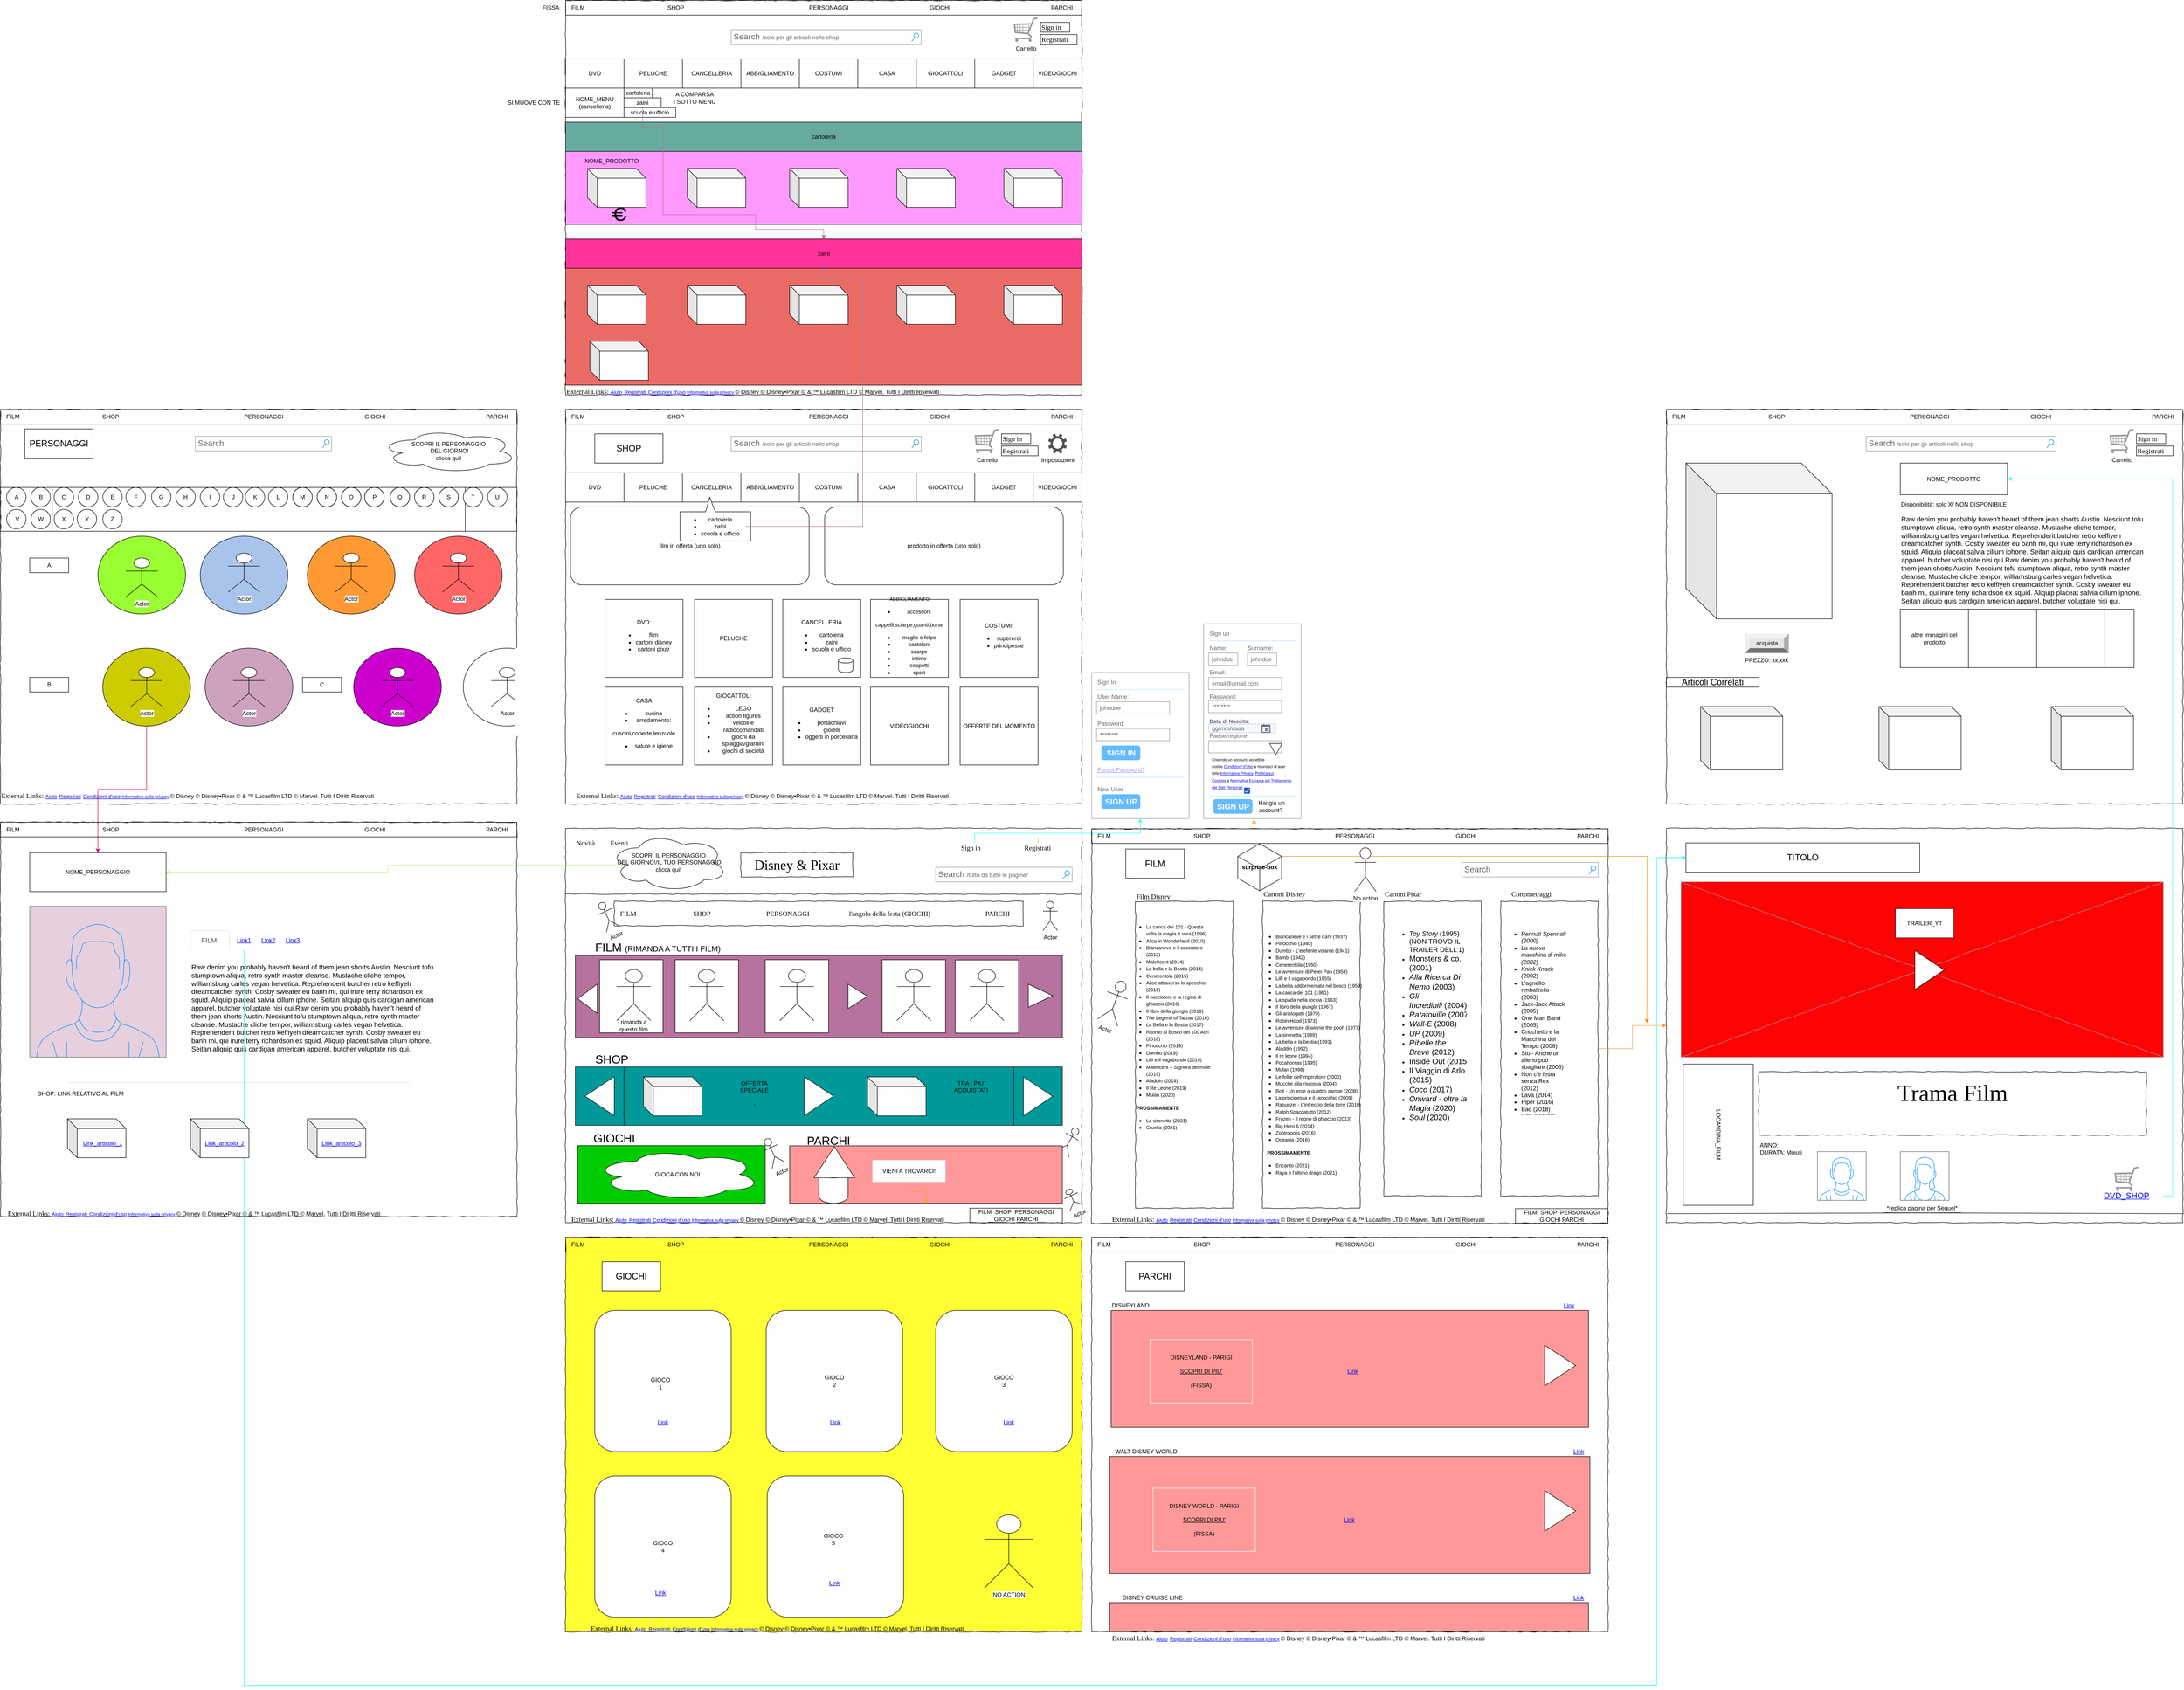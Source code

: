 <mxfile version="13.0.1" type="device"><diagram name="Page-1" id="03018318-947c-dd8e-b7a3-06fadd420f32"><mxGraphModel dx="6256" dy="4368" grid="1" gridSize="10" guides="1" tooltips="1" connect="1" arrows="1" fold="1" page="0" pageScale="1" pageWidth="1100" pageHeight="850" background="#ffffff" math="0" shadow="0"><root><mxCell id="0"/><mxCell id="1" parent="0"/><mxCell id="mqxvCQv7XqUb4SmrpYbh-212" value="" style="whiteSpace=wrap;html=1;rounded=0;shadow=0;labelBackgroundColor=none;strokeColor=#000000;strokeWidth=1;fillColor=none;fontFamily=Verdana;fontSize=12;fontColor=#000000;align=center;comic=1;" vertex="1" parent="1"><mxGeometry x="2280" y="-850" width="1060" height="810" as="geometry"/></mxCell><mxCell id="mqxvCQv7XqUb4SmrpYbh-70" value="" style="shape=process;whiteSpace=wrap;html=1;backgroundOutline=1;strokeColor=#000000;" vertex="1" parent="1"><mxGeometry x="-1140" y="-690" width="1060" height="90" as="geometry"/></mxCell><mxCell id="mqxvCQv7XqUb4SmrpYbh-110" value="" style="whiteSpace=wrap;html=1;rounded=0;shadow=0;labelBackgroundColor=none;strokeColor=#000000;strokeWidth=1;fillColor=none;fontFamily=Verdana;fontSize=12;fontColor=#000000;align=center;comic=1;" vertex="1" parent="1"><mxGeometry x="20" y="-1690" width="1060" height="810" as="geometry"/></mxCell><mxCell id="mqxvCQv7XqUb4SmrpYbh-143" value="" style="rounded=0;whiteSpace=wrap;html=1;strokeColor=#000000;fillColor=#EA6B66;" vertex="1" parent="1"><mxGeometry x="20" y="-1140" width="1060" height="240" as="geometry"/></mxCell><mxCell id="mqxvCQv7XqUb4SmrpYbh-16" value="" style="ellipse;whiteSpace=wrap;html=1;" vertex="1" parent="1"><mxGeometry x="-190" y="-360" width="180" height="160" as="geometry"/></mxCell><mxCell id="mqxvCQv7XqUb4SmrpYbh-17" value="Actor" style="shape=umlActor;verticalLabelPosition=bottom;labelBackgroundColor=#ffffff;verticalAlign=top;html=1;outlineConnect=0;" vertex="1" parent="1"><mxGeometry x="-132.5" y="-320" width="65" height="80" as="geometry"/></mxCell><mxCell id="mfORHBfY5oIj4uH2cUQ8-8" value="" style="whiteSpace=wrap;html=1;rounded=0;shadow=0;labelBackgroundColor=none;strokeColor=#000000;strokeWidth=1;fillColor=none;fontFamily=Verdana;fontSize=12;fontColor=#000000;align=center;comic=1;" parent="1" vertex="1"><mxGeometry x="-1140" y="-850" width="1060" height="810" as="geometry"/></mxCell><mxCell id="mqxvCQv7XqUb4SmrpYbh-20" value="" style="ellipse;whiteSpace=wrap;html=1;fillColor=#CC00CC;" vertex="1" parent="1"><mxGeometry x="-415" y="-360" width="180" height="160" as="geometry"/></mxCell><mxCell id="mqxvCQv7XqUb4SmrpYbh-6" value="" style="ellipse;whiteSpace=wrap;html=1;fillColor=#FF9933;" vertex="1" parent="1"><mxGeometry x="-510" y="-590" width="180" height="160" as="geometry"/></mxCell><mxCell id="emn1Fltflz0sM9h471HV-152" value="" style="rounded=0;whiteSpace=wrap;html=1;fillColor=#FF9999;" parent="1" vertex="1"><mxGeometry x="1137" y="1300" width="986" height="240" as="geometry"/></mxCell><mxCell id="emn1Fltflz0sM9h471HV-138" value="" style="whiteSpace=wrap;html=1;rounded=0;shadow=0;labelBackgroundColor=none;strokeColor=#000000;strokeWidth=1;fillColor=none;fontFamily=Verdana;fontSize=12;fontColor=#000000;align=center;comic=1;" parent="1" vertex="1"><mxGeometry x="1100" y="850" width="1060" height="810" as="geometry"/></mxCell><mxCell id="emn1Fltflz0sM9h471HV-147" value="" style="rounded=0;whiteSpace=wrap;html=1;fillColor=#FF9999;" parent="1" vertex="1"><mxGeometry x="1140" y="1000" width="980" height="240" as="geometry"/></mxCell><mxCell id="677b7b8949515195-1" value="" style="whiteSpace=wrap;html=1;rounded=0;shadow=0;labelBackgroundColor=none;strokeColor=#000000;strokeWidth=1;fillColor=none;fontFamily=Verdana;fontSize=12;fontColor=#000000;align=center;comic=1;" parent="1" vertex="1"><mxGeometry x="20" y="10" width="1060" height="810" as="geometry"/></mxCell><mxCell id="emn1Fltflz0sM9h471HV-98" value="" style="rounded=0;whiteSpace=wrap;html=1;fillColor=#00CC00;" parent="1" vertex="1"><mxGeometry x="45" y="661.5" width="385" height="118.5" as="geometry"/></mxCell><mxCell id="emn1Fltflz0sM9h471HV-74" value="" style="rounded=0;whiteSpace=wrap;html=1;fillColor=#B5739D;" parent="1" vertex="1"><mxGeometry x="40" y="271" width="1000" height="169" as="geometry"/></mxCell><mxCell id="emn1Fltflz0sM9h471HV-77" value="" style="rounded=0;whiteSpace=wrap;html=1;fillColor=#FFFFFF;" parent="1" vertex="1"><mxGeometry x="820" y="280.5" width="130" height="150" as="geometry"/></mxCell><mxCell id="emn1Fltflz0sM9h471HV-73" value="" style="rounded=0;whiteSpace=wrap;html=1;" parent="1" vertex="1"><mxGeometry x="670" y="280" width="130" height="150" as="geometry"/></mxCell><mxCell id="emn1Fltflz0sM9h471HV-72" value="" style="rounded=0;whiteSpace=wrap;html=1;" parent="1" vertex="1"><mxGeometry x="430" y="280" width="130" height="150" as="geometry"/></mxCell><mxCell id="emn1Fltflz0sM9h471HV-71" value="" style="rounded=0;whiteSpace=wrap;html=1;" parent="1" vertex="1"><mxGeometry x="245" y="280" width="130" height="150" as="geometry"/></mxCell><mxCell id="_fH34ajNTzRaU5qSkQtP-9" value="" style="whiteSpace=wrap;html=1;rounded=0;shadow=0;labelBackgroundColor=none;strokeColor=#000000;strokeWidth=1;fillColor=none;fontFamily=Verdana;fontSize=12;fontColor=#000000;align=center;comic=1;" parent="1" vertex="1"><mxGeometry x="1100" y="11" width="1060" height="810" as="geometry"/></mxCell><mxCell id="_fH34ajNTzRaU5qSkQtP-26" value="" style="whiteSpace=wrap;html=1;rounded=0;shadow=0;labelBackgroundColor=none;strokeWidth=1;fillColor=none;fontFamily=Verdana;fontSize=12;align=center;comic=1;" parent="1" vertex="1"><mxGeometry x="1700" y="160" width="200" height="605" as="geometry"/></mxCell><mxCell id="_fH34ajNTzRaU5qSkQtP-40" style="edgeStyle=orthogonalEdgeStyle;rounded=0;orthogonalLoop=1;jettySize=auto;html=1;exitX=1;exitY=0.5;exitDx=0;exitDy=0;entryX=0;entryY=0.5;entryDx=0;entryDy=0;strokeColor=#FF9933;" parent="1" source="_fH34ajNTzRaU5qSkQtP-19" target="_fH34ajNTzRaU5qSkQtP-8" edge="1"><mxGeometry relative="1" as="geometry"/></mxCell><mxCell id="_fH34ajNTzRaU5qSkQtP-19" value="" style="whiteSpace=wrap;html=1;rounded=0;shadow=0;labelBackgroundColor=none;strokeWidth=1;fillColor=none;fontFamily=Verdana;fontSize=12;align=center;comic=1;" parent="1" vertex="1"><mxGeometry x="1940" y="160" width="200" height="605" as="geometry"/></mxCell><mxCell id="_fH34ajNTzRaU5qSkQtP-18" value="" style="whiteSpace=wrap;html=1;rounded=0;shadow=0;labelBackgroundColor=none;strokeWidth=1;fillColor=none;fontFamily=Verdana;fontSize=12;align=center;comic=1;" parent="1" vertex="1"><mxGeometry x="1451" y="160" width="200" height="630" as="geometry"/></mxCell><mxCell id="_fH34ajNTzRaU5qSkQtP-15" value="" style="whiteSpace=wrap;html=1;rounded=0;shadow=0;labelBackgroundColor=none;strokeWidth=1;fillColor=none;fontFamily=Verdana;fontSize=12;align=center;comic=1;" parent="1" vertex="1"><mxGeometry x="1190" y="160" width="200" height="630" as="geometry"/></mxCell><mxCell id="_fH34ajNTzRaU5qSkQtP-8" value="" style="whiteSpace=wrap;html=1;rounded=0;shadow=0;labelBackgroundColor=none;strokeColor=#000000;strokeWidth=1;fillColor=none;fontFamily=Verdana;fontSize=12;fontColor=#000000;align=center;comic=1;" parent="1" vertex="1"><mxGeometry x="2280" y="10" width="1060" height="810" as="geometry"/></mxCell><mxCell id="677b7b8949515195-2" value="Disney &amp;amp; Pixar" style="whiteSpace=wrap;html=1;rounded=0;shadow=0;labelBackgroundColor=none;strokeWidth=1;fontFamily=Verdana;fontSize=28;align=center;comic=1;" parent="1" vertex="1"><mxGeometry x="380" y="60" width="230" height="50" as="geometry"/></mxCell><mxCell id="677b7b8949515195-3" value="Search &lt;font style=&quot;font-size: 12px&quot;&gt;/tutto da tutte le pagine/&lt;/font&gt;" style="strokeWidth=1;shadow=0;dashed=0;align=center;html=1;shape=mxgraph.mockup.forms.searchBox;strokeColor=#999999;mainText=;strokeColor2=#008cff;fontColor=#666666;fontSize=17;align=left;spacingLeft=3;rounded=0;labelBackgroundColor=none;comic=1;" parent="1" vertex="1"><mxGeometry x="780" y="90" width="280" height="30" as="geometry"/></mxCell><mxCell id="677b7b8949515195-4" value="Novità" style="text;html=1;points=[];align=left;verticalAlign=top;spacingTop=-4;fontSize=14;fontFamily=Verdana" parent="1" vertex="1"><mxGeometry x="40" y="30" width="60" height="20" as="geometry"/></mxCell><mxCell id="677b7b8949515195-5" value="Eventi" style="text;html=1;points=[];align=left;verticalAlign=top;spacingTop=-4;fontSize=14;fontFamily=Verdana" parent="1" vertex="1"><mxGeometry x="110" y="30" width="60" height="20" as="geometry"/></mxCell><mxCell id="emn1Fltflz0sM9h471HV-54" style="edgeStyle=orthogonalEdgeStyle;rounded=0;orthogonalLoop=1;jettySize=auto;html=1;strokeColor=#33FFFF;" parent="1" source="677b7b8949515195-6" target="_fH34ajNTzRaU5qSkQtP-59" edge="1"><mxGeometry relative="1" as="geometry"><Array as="points"><mxPoint x="860" y="20"/><mxPoint x="1200" y="20"/></Array></mxGeometry></mxCell><mxCell id="677b7b8949515195-6" value="Sign in" style="text;html=1;points=[];align=left;verticalAlign=top;spacingTop=-4;fontSize=14;fontFamily=Verdana" parent="1" vertex="1"><mxGeometry x="830" y="40" width="60" height="20" as="geometry"/></mxCell><mxCell id="emn1Fltflz0sM9h471HV-53" style="edgeStyle=orthogonalEdgeStyle;rounded=0;orthogonalLoop=1;jettySize=auto;html=1;entryX=0.518;entryY=1.004;entryDx=0;entryDy=0;entryPerimeter=0;strokeColor=#FF9933;" parent="1" source="677b7b8949515195-7" target="emn1Fltflz0sM9h471HV-2" edge="1"><mxGeometry relative="1" as="geometry"><Array as="points"><mxPoint x="990" y="30"/><mxPoint x="1434" y="30"/></Array></mxGeometry></mxCell><mxCell id="677b7b8949515195-7" value="Registrati" style="text;html=1;points=[];align=left;verticalAlign=top;spacingTop=-4;fontSize=14;fontFamily=Verdana" parent="1" vertex="1"><mxGeometry x="960" y="40" width="60" height="20" as="geometry"/></mxCell><mxCell id="677b7b8949515195-9" value="" style="line;strokeWidth=1;html=1;rounded=0;shadow=0;labelBackgroundColor=none;fillColor=none;fontFamily=Verdana;fontSize=14;fontColor=#000000;align=center;comic=1;" parent="1" vertex="1"><mxGeometry x="20" y="140" width="1060" height="10" as="geometry"/></mxCell><mxCell id="677b7b8949515195-10" value="" style="whiteSpace=wrap;html=1;rounded=0;shadow=0;labelBackgroundColor=none;strokeWidth=1;fillColor=none;fontFamily=Verdana;fontSize=12;align=center;comic=1;" parent="1" vertex="1"><mxGeometry x="120" y="160" width="840" height="50" as="geometry"/></mxCell><mxCell id="677b7b8949515195-11" value="FILM" style="text;html=1;points=[];align=left;verticalAlign=top;spacingTop=-4;fontSize=14;fontFamily=Verdana" parent="1" vertex="1"><mxGeometry x="130" y="175" width="60" height="20" as="geometry"/></mxCell><mxCell id="677b7b8949515195-12" value="SHOP" style="text;html=1;points=[];align=left;verticalAlign=top;spacingTop=-4;fontSize=14;fontFamily=Verdana" parent="1" vertex="1"><mxGeometry x="280" y="175" width="60" height="20" as="geometry"/></mxCell><mxCell id="677b7b8949515195-13" value="PARCHI" style="text;html=1;points=[];align=left;verticalAlign=top;spacingTop=-4;fontSize=14;fontFamily=Verdana" parent="1" vertex="1"><mxGeometry x="880" y="175" width="60" height="20" as="geometry"/></mxCell><mxCell id="677b7b8949515195-14" value="l'angolo della festa (GIOCHI)" style="text;html=1;points=[];align=left;verticalAlign=top;spacingTop=-4;fontSize=14;fontFamily=Verdana" parent="1" vertex="1"><mxGeometry x="600" y="175" width="60" height="20" as="geometry"/></mxCell><mxCell id="677b7b8949515195-27" value="Film Disney" style="text;html=1;points=[];align=left;verticalAlign=top;spacingTop=-4;fontSize=14;fontFamily=Verdana" parent="1" vertex="1"><mxGeometry x="1190" y="140" width="170" height="20" as="geometry"/></mxCell><mxCell id="677b7b8949515195-42" value="External Links:&amp;nbsp;&lt;li style=&quot;font-family: &amp;#34;matterhorn&amp;#34; , &amp;#34;helvetica&amp;#34; , sans-serif ; margin: 0px ; padding: 0px ; font-size: 0.75em ; display: inline-block&quot;&gt;&lt;a target=&quot;&quot; href=&quot;https://support.disney.com/hc/it&quot; style=&quot;transition: 125ms ease 0s&quot;&gt;Aiuto&lt;/a&gt;&lt;/li&gt;&lt;span style=&quot;font-family: &amp;#34;matterhorn&amp;#34; , &amp;#34;helvetica&amp;#34; , sans-serif ; font-size: 16px&quot;&gt;&amp;nbsp;&lt;/span&gt;&lt;li style=&quot;font-family: &amp;#34;matterhorn&amp;#34; , &amp;#34;helvetica&amp;#34; , sans-serif ; margin: 0px ; padding: 0px ; font-size: 0.75em ; display: inline-block&quot;&gt;&lt;a target=&quot;&quot; href=&quot;https://disney.it/registrati&quot; style=&quot;transition: 125ms ease 0s&quot;&gt;Registrati&lt;/a&gt;&lt;/li&gt;&lt;span style=&quot;font-family: &amp;#34;matterhorn&amp;#34; , &amp;#34;helvetica&amp;#34; , sans-serif ; font-size: 16px&quot;&gt;&amp;nbsp;&lt;/span&gt;&lt;li style=&quot;font-family: &amp;#34;matterhorn&amp;#34; , &amp;#34;helvetica&amp;#34; , sans-serif ; margin: 0px ; padding: 0px ; display: inline-block&quot;&gt;&lt;a target=&quot;&quot; href=&quot;https://disneytermsofuse.com/italian-italy/&quot; style=&quot;font-size: 0.75em ; transition: all 125ms ease 0s&quot;&gt;Condizioni d'uso&lt;/a&gt;&lt;span style=&quot;font-size: 0.75em&quot;&gt;&amp;nbsp;&lt;/span&gt;&lt;font style=&quot;transition: all 125ms ease 0s ; font-size: 9px&quot;&gt;&lt;a target=&quot;&quot; href=&quot;https://privacy.thewaltdisneycompany.com/it/informativa-sulla-privacy/&quot; style=&quot;transition: all 125ms ease 0s&quot;&gt;Informativa sulla privacy&lt;/a&gt;&amp;nbsp;&lt;/font&gt;&lt;span style=&quot;font-family: &amp;#34;inspiretwdc&amp;#34; , &amp;#34;avenirnext&amp;#34; , &amp;#34;matterhorn&amp;#34; , &amp;#34;inspiretwdc&amp;#34; , &amp;#34;helvetica&amp;#34; , sans-serif ; font-size: 12px&quot;&gt;© Disney © Disney•Pixar © &amp;amp; ™ Lucasfilm LTD © Marvel. Tutti I Diritti Riservati&lt;/span&gt;&lt;br&gt;&lt;/li&gt;" style="text;html=1;points=[];align=left;verticalAlign=top;spacingTop=-4;fontSize=14;fontFamily=Verdana" parent="1" vertex="1"><mxGeometry x="30" y="800" width="890" height="20" as="geometry"/></mxCell><mxCell id="_fH34ajNTzRaU5qSkQtP-2" value="Actor" style="shape=umlActor;verticalLabelPosition=bottom;labelBackgroundColor=#ffffff;verticalAlign=top;html=1;outlineConnect=0;rotation=-25;" parent="1" vertex="1"><mxGeometry x="90" y="160" width="30" height="60" as="geometry"/></mxCell><mxCell id="_fH34ajNTzRaU5qSkQtP-3" value="Actor" style="shape=umlActor;verticalLabelPosition=bottom;labelBackgroundColor=#ffffff;verticalAlign=top;html=1;outlineConnect=0;" parent="1" vertex="1"><mxGeometry x="1000" y="160" width="30" height="60" as="geometry"/></mxCell><mxCell id="mqxvCQv7XqUb4SmrpYbh-77" style="edgeStyle=orthogonalEdgeStyle;rounded=0;orthogonalLoop=1;jettySize=auto;html=1;exitX=0.16;exitY=0.55;exitDx=0;exitDy=0;exitPerimeter=0;entryX=1;entryY=0.5;entryDx=0;entryDy=0;strokeColor=#B3FF66;" edge="1" parent="1" source="_fH34ajNTzRaU5qSkQtP-5" target="mqxvCQv7XqUb4SmrpYbh-51"><mxGeometry relative="1" as="geometry"/></mxCell><mxCell id="_fH34ajNTzRaU5qSkQtP-5" value="SCOPRI IL PERSONAGGIO&lt;br&gt;&amp;nbsp;DEL GIORNO!/IL TUO PERSONAGGIO&lt;br&gt;clicca qui!" style="ellipse;shape=cloud;whiteSpace=wrap;html=1;" parent="1" vertex="1"><mxGeometry x="110" y="20" width="242.5" height="120" as="geometry"/></mxCell><mxCell id="_fH34ajNTzRaU5qSkQtP-7" value="" style="verticalLabelPosition=bottom;shadow=0;dashed=0;align=center;html=1;verticalAlign=top;strokeWidth=1;shape=mxgraph.mockup.graphics.simpleIcon;strokeColor=#999999;rounded=0;labelBackgroundColor=none;fontFamily=Verdana;fontSize=14;fontColor=#000000;comic=1;fillColor=#FF0303;" parent="1" vertex="1"><mxGeometry x="2310" y="120" width="990" height="360" as="geometry"/></mxCell><mxCell id="_fH34ajNTzRaU5qSkQtP-10" value="&lt;font style=&quot;font-size: 18px&quot;&gt;FILM&lt;/font&gt;" style="rounded=0;whiteSpace=wrap;html=1;" parent="1" vertex="1"><mxGeometry x="1170" y="52.5" width="120" height="60" as="geometry"/></mxCell><mxCell id="_fH34ajNTzRaU5qSkQtP-16" value="Search" style="strokeWidth=1;shadow=0;dashed=0;align=center;html=1;shape=mxgraph.mockup.forms.searchBox;strokeColor=#999999;mainText=;strokeColor2=#008cff;fontColor=#666666;fontSize=17;align=left;spacingLeft=3;rounded=0;labelBackgroundColor=none;comic=1;" parent="1" vertex="1"><mxGeometry x="1860" y="80" width="280" height="30" as="geometry"/></mxCell><mxCell id="_fH34ajNTzRaU5qSkQtP-20" value="Cartoni Pixar" style="text;html=1;points=[];align=left;verticalAlign=top;spacingTop=-4;fontSize=14;fontFamily=Verdana" parent="1" vertex="1"><mxGeometry x="1700" y="135" width="170" height="20" as="geometry"/></mxCell><mxCell id="_fH34ajNTzRaU5qSkQtP-21" value="Cartoni Disney" style="text;html=1;points=[];align=left;verticalAlign=top;spacingTop=-4;fontSize=14;fontFamily=Verdana" parent="1" vertex="1"><mxGeometry x="1451" y="135" width="170" height="20" as="geometry"/></mxCell><mxCell id="_fH34ajNTzRaU5qSkQtP-22" value="Cortometraggi" style="text;html=1;points=[];align=left;verticalAlign=top;spacingTop=-4;fontSize=14;fontFamily=Verdana" parent="1" vertex="1"><mxGeometry x="1960" y="135" width="170" height="20" as="geometry"/></mxCell><mxCell id="_fH34ajNTzRaU5qSkQtP-24" value="&lt;ul&gt;&lt;li&gt;&lt;div style=&quot;box-sizing: border-box&quot;&gt;&lt;div&gt;&lt;font style=&quot;font-size: 10px&quot;&gt;La carica dei 101 - Questa volta la magia è vera (1996)&lt;/font&gt;&lt;/div&gt;&lt;/div&gt;&lt;/li&gt;&lt;li&gt;&lt;div&gt;&lt;font style=&quot;font-size: 10px&quot;&gt;Alice in Wonderland (2010)&lt;/font&gt;&lt;/div&gt;&lt;/li&gt;&lt;li&gt;&lt;div&gt;&lt;font style=&quot;font-size: 10px&quot;&gt;Biancaneve e il cacciatore (2012)&lt;/font&gt;&lt;/div&gt;&lt;div style=&quot;box-sizing: border-box&quot;&gt;&lt;div&gt;&lt;/div&gt;&lt;/div&gt;&lt;/li&gt;&lt;li&gt;&lt;div&gt;&lt;font style=&quot;font-size: 10px&quot;&gt;Maleficent (2014)&lt;br&gt;&lt;/font&gt;&lt;/div&gt;&lt;/li&gt;&lt;li&gt;&lt;div&gt;&lt;font style=&quot;font-size: 10px&quot;&gt;La bella e la Bestia (2014)&lt;/font&gt;&lt;/div&gt;&lt;/li&gt;&lt;li&gt;&lt;div&gt;&lt;font style=&quot;font-size: 10px&quot;&gt;Cenerentola (2015)&lt;/font&gt;&lt;/div&gt;&lt;/li&gt;&lt;li&gt;&lt;div&gt;&lt;span&gt;&lt;font style=&quot;font-size: 10px&quot;&gt;Alice attraverso lo specchio (2016)&lt;/font&gt;&lt;/span&gt;&lt;/div&gt;&lt;/li&gt;&lt;li&gt;&lt;div&gt;&lt;font style=&quot;font-size: 10px&quot;&gt;Il cacciatore e la regina di ghiaccio (2016)&lt;/font&gt;&lt;/div&gt;&lt;div style=&quot;box-sizing: border-box&quot;&gt;&lt;div&gt;&lt;/div&gt;&lt;/div&gt;&lt;/li&gt;&lt;li&gt;&lt;div&gt;&lt;font style=&quot;font-size: 10px&quot;&gt;Il libro della giungla (2016)&lt;/font&gt;&lt;/div&gt;&lt;/li&gt;&lt;li&gt;&lt;div&gt;&lt;font style=&quot;font-size: 10px&quot;&gt;The Legend of Tarzan (2016)&lt;/font&gt;&lt;/div&gt;&lt;/li&gt;&lt;li&gt;&lt;div&gt;&lt;font style=&quot;font-size: 10px&quot;&gt;La Bella e la Bestia (2017)&lt;/font&gt;&lt;/div&gt;&lt;/li&gt;&lt;li&gt;&lt;div&gt;&lt;font style=&quot;font-size: 10px&quot;&gt;Ritorno al Bosco dei 100 Acri (2018)&lt;/font&gt;&lt;/div&gt;&lt;/li&gt;&lt;li&gt;&lt;div&gt;&lt;span&gt;&lt;font style=&quot;font-size: 10px&quot;&gt;Pinocchio (2019)&lt;/font&gt;&lt;/span&gt;&lt;/div&gt;&lt;/li&gt;&lt;li&gt;&lt;div&gt;&lt;font style=&quot;font-size: 10px&quot;&gt;Dumbo (2019)&lt;/font&gt;&lt;/div&gt;&lt;/li&gt;&lt;li&gt;&lt;div&gt;&lt;font style=&quot;font-size: 10px&quot;&gt;Lilli e il vagabondo (2019)&lt;/font&gt;&lt;/div&gt;&lt;/li&gt;&lt;li&gt;&lt;div style=&quot;box-sizing: border-box&quot;&gt;&lt;div&gt;&lt;div&gt;&lt;font style=&quot;font-size: 10px&quot;&gt;Maleficent – Signora del male (2019)&lt;/font&gt;&lt;/div&gt;&lt;/div&gt;&lt;/div&gt;&lt;/li&gt;&lt;li&gt;&lt;div&gt;&lt;font style=&quot;font-size: 10px&quot;&gt;Aladdin (2019)&lt;/font&gt;&lt;/div&gt;&lt;/li&gt;&lt;li&gt;&lt;div&gt;&lt;font style=&quot;font-size: 10px&quot;&gt;Il Re Leone (2019)&lt;/font&gt;&lt;/div&gt;&lt;/li&gt;&lt;li&gt;&lt;div&gt;&lt;font style=&quot;font-size: 10px&quot;&gt;Mulan (2020)&lt;/font&gt;&lt;/div&gt;&lt;/li&gt;&lt;/ul&gt;&lt;div&gt;&lt;font style=&quot;font-size: 10px&quot;&gt;&amp;nbsp; &amp;nbsp; &amp;nbsp; &lt;b&gt;&amp;nbsp;PROSSIMAMENTE&lt;/b&gt;&lt;/font&gt;&lt;/div&gt;&lt;ul&gt;&lt;li&gt;&lt;div&gt;&lt;font style=&quot;font-size: 10px&quot;&gt;La sirenetta (2021)&lt;/font&gt;&lt;/div&gt;&lt;/li&gt;&lt;li&gt;&lt;div style=&quot;box-sizing: border-box&quot;&gt;&lt;div&gt;&lt;div&gt;&lt;font style=&quot;font-size: 10px&quot;&gt;Cruella (2021)&lt;/font&gt;&lt;/div&gt;&lt;/div&gt;&lt;/div&gt;&lt;div&gt;&lt;br&gt;&lt;/div&gt;&lt;/li&gt;&lt;/ul&gt;" style="text;strokeColor=none;fillColor=none;html=1;whiteSpace=wrap;verticalAlign=middle;overflow=hidden;" parent="1" vertex="1"><mxGeometry x="1170" y="160" width="175" height="530" as="geometry"/></mxCell><mxCell id="_fH34ajNTzRaU5qSkQtP-25" value="&lt;ul&gt;&lt;li style=&quot;box-sizing: border-box&quot;&gt;&lt;font style=&quot;font-size: 14px&quot;&gt;&lt;i style=&quot;box-sizing: border-box&quot;&gt;Toy Story&amp;nbsp;&lt;/i&gt;(1995) (NON TROVO IL TRAILER DELL'1)&lt;/font&gt;&lt;/li&gt;&lt;li style=&quot;box-sizing: border-box&quot;&gt;&lt;font size=&quot;3&quot;&gt;Monsters &amp;amp; co. (2001)&lt;/font&gt;&lt;/li&gt;&lt;li style=&quot;box-sizing: border-box&quot;&gt;&lt;font size=&quot;3&quot;&gt;&lt;i style=&quot;box-sizing: border-box&quot;&gt;Alla Ricerca Di Nemo&lt;/i&gt;&amp;nbsp;(2003)&lt;/font&gt;&lt;/li&gt;&lt;li style=&quot;box-sizing: border-box&quot;&gt;&lt;font size=&quot;3&quot;&gt;&lt;i&gt;Gli Incredibili&amp;nbsp;&lt;/i&gt;(2004)&lt;/font&gt;&lt;/li&gt;&lt;li style=&quot;box-sizing: border-box&quot;&gt;&lt;font size=&quot;3&quot;&gt;&lt;i&gt;Ratatouille&amp;nbsp;&lt;/i&gt;(2007)&lt;/font&gt;&lt;/li&gt;&lt;li style=&quot;box-sizing: border-box&quot;&gt;&lt;font size=&quot;3&quot;&gt;&lt;i&gt;Wall-E&amp;nbsp;&lt;/i&gt;(2008)&lt;/font&gt;&lt;/li&gt;&lt;li style=&quot;box-sizing: border-box&quot;&gt;&lt;font size=&quot;3&quot;&gt;&lt;i&gt;UP&lt;/i&gt; (2009)&lt;/font&gt;&lt;/li&gt;&lt;li style=&quot;box-sizing: border-box&quot;&gt;&lt;font size=&quot;3&quot;&gt;&lt;i style=&quot;box-sizing: border-box&quot;&gt;Ribelle the Brave&amp;nbsp;&lt;/i&gt;(2012)&lt;/font&gt;&lt;/li&gt;&lt;li style=&quot;box-sizing: border-box&quot;&gt;&lt;font size=&quot;3&quot;&gt;Inside Out (2015)&lt;/font&gt;&lt;/li&gt;&lt;li style=&quot;box-sizing: border-box&quot;&gt;&lt;font size=&quot;3&quot;&gt;Il Viaggio di Arlo (2015)&lt;/font&gt;&lt;/li&gt;&lt;li style=&quot;box-sizing: border-box&quot;&gt;&lt;font size=&quot;3&quot;&gt;&lt;i&gt;Coco&amp;nbsp;&lt;/i&gt;(2017)&lt;/font&gt;&lt;/li&gt;&lt;li style=&quot;box-sizing: border-box&quot;&gt;&lt;font size=&quot;3&quot;&gt;&lt;i style=&quot;box-sizing: border-box&quot;&gt;Onward - oltre la Magia&amp;nbsp;&lt;/i&gt;(2020)&lt;/font&gt;&lt;/li&gt;&lt;li style=&quot;box-sizing: border-box&quot;&gt;&lt;font size=&quot;3&quot;&gt;&lt;i&gt;Soul&amp;nbsp;&lt;/i&gt;(2020)&lt;/font&gt;&lt;/li&gt;&lt;/ul&gt;" style="text;strokeColor=none;fillColor=none;html=1;whiteSpace=wrap;verticalAlign=middle;overflow=hidden;" parent="1" vertex="1"><mxGeometry x="1710" y="175" width="160" height="480" as="geometry"/></mxCell><mxCell id="_fH34ajNTzRaU5qSkQtP-27" value="&lt;ul&gt;&lt;li&gt;&lt;font style=&quot;font-size: 10px&quot;&gt;Biancaneve &lt;font face=&quot;Segoe UI, system-ui, Apple Color Emoji, Segoe UI Emoji, sans-serif&quot;&gt;e i sette nani (1937)&lt;/font&gt;&lt;/font&gt;&lt;/li&gt;&lt;li&gt;&lt;font style=&quot;font-size: 10px&quot;&gt;Pinocchio (1940)&lt;/font&gt;&lt;/li&gt;&lt;li&gt;&lt;font style=&quot;font-size: 10px&quot;&gt;Dumbo - L'elefante volante (1941)&lt;/font&gt;&lt;/li&gt;&lt;li&gt;&lt;font style=&quot;font-size: 10px&quot;&gt;Bambi (1942)&lt;/font&gt;&lt;/li&gt;&lt;li&gt;&lt;div style=&quot;display: inline&quot;&gt;&lt;font style=&quot;font-size: 10px&quot;&gt;Cenerentola (1950)&lt;/font&gt;&lt;/div&gt;&lt;/li&gt;&lt;li&gt;&lt;font style=&quot;font-size: 10px&quot;&gt;&lt;span&gt;Le avventure di Peter Pan (1953)&lt;/span&gt;&lt;/font&gt;&lt;/li&gt;&lt;li&gt;&lt;font style=&quot;font-size: 10px&quot;&gt;&lt;span&gt;Lilli e il vagabondo (1955)&lt;/span&gt;&lt;/font&gt;&lt;/li&gt;&lt;li&gt;&lt;font style=&quot;font-size: 10px&quot;&gt;&lt;span&gt;La bella addormentata nel bosco (1959)&lt;/span&gt;&lt;/font&gt;&lt;/li&gt;&lt;li&gt;&lt;font style=&quot;font-size: 10px&quot;&gt;&lt;span&gt;La carica dei 101 (1961)&lt;/span&gt;&lt;/font&gt;&lt;/li&gt;&lt;li&gt;&lt;font style=&quot;font-size: 10px&quot;&gt;&lt;span&gt;La spada nella roccia (1963)&lt;/span&gt;&lt;/font&gt;&lt;/li&gt;&lt;li&gt;&lt;font style=&quot;font-size: 10px&quot;&gt;&lt;span&gt;Il libro della giungla (1967)&lt;/span&gt;&lt;/font&gt;&lt;/li&gt;&lt;li&gt;&lt;font style=&quot;font-size: 10px&quot;&gt;&lt;span&gt;Gli aristogatti (1970)&lt;/span&gt;&lt;/font&gt;&lt;/li&gt;&lt;li&gt;&lt;font style=&quot;font-size: 10px&quot;&gt;&lt;span&gt;Robin Hood (1973)&lt;/span&gt;&lt;/font&gt;&lt;/li&gt;&lt;li&gt;&lt;font style=&quot;font-size: 10px&quot;&gt;&lt;span&gt;Le avventure di winnie the pooh (1977)&lt;/span&gt;&lt;/font&gt;&lt;/li&gt;&lt;li&gt;&lt;font style=&quot;font-size: 10px&quot;&gt;&lt;span&gt;La sirenetta (1989)&lt;/span&gt;&lt;/font&gt;&lt;/li&gt;&lt;li&gt;&lt;font style=&quot;font-size: 10px&quot;&gt;&lt;span&gt;La bella e la bestia (1991)&lt;/span&gt;&lt;/font&gt;&lt;/li&gt;&lt;li&gt;&lt;font style=&quot;font-size: 10px&quot;&gt;&lt;span&gt;Aladdin (1992)&lt;/span&gt;&lt;/font&gt;&lt;/li&gt;&lt;li&gt;&lt;font style=&quot;font-size: 10px&quot;&gt;&lt;span&gt;Il re leone (1994)&lt;/span&gt;&lt;/font&gt;&lt;/li&gt;&lt;li&gt;&lt;font style=&quot;font-size: 10px&quot;&gt;&lt;span&gt;Pocahontas (1995)&lt;/span&gt;&lt;/font&gt;&lt;/li&gt;&lt;li&gt;&lt;font style=&quot;font-size: 10px&quot;&gt;&lt;span&gt;Mulan (1998)&lt;/span&gt;&lt;/font&gt;&lt;/li&gt;&lt;li&gt;&lt;font style=&quot;font-size: 10px&quot;&gt;&lt;span&gt;Le follie dell'imperatore (2000)&lt;/span&gt;&lt;/font&gt;&lt;/li&gt;&lt;li&gt;&lt;font style=&quot;font-size: 10px&quot;&gt;&lt;span&gt;Mucche alla riscossa (2004)&lt;/span&gt;&lt;/font&gt;&lt;/li&gt;&lt;li&gt;&lt;span style=&quot;font-size: 10px&quot;&gt;Bolt - Un eroe a quattro zampe (2008)&lt;/span&gt;&lt;br&gt;&lt;/li&gt;&lt;li&gt;&lt;font style=&quot;font-size: 10px&quot;&gt;&lt;span&gt;La principessa e il ranocchio (2009)&lt;/span&gt;&lt;/font&gt;&lt;/li&gt;&lt;li&gt;&lt;font style=&quot;font-size: 10px&quot;&gt;&lt;span&gt;Rapunzel - L'intreccio della torre (2010)&lt;/span&gt;&lt;/font&gt;&lt;/li&gt;&lt;li&gt;&lt;font style=&quot;font-size: 10px&quot;&gt;&lt;span&gt;Ralph Spaccatutto (2012)&lt;/span&gt;&lt;/font&gt;&lt;/li&gt;&lt;li&gt;&lt;font style=&quot;font-size: 10px&quot;&gt;&lt;span&gt;Frozen - Il regno di ghiaccio (2013)&lt;/span&gt;&lt;/font&gt;&lt;/li&gt;&lt;li&gt;&lt;font style=&quot;font-size: 10px&quot;&gt;&lt;span&gt;Big Hero 6 (2014)&lt;/span&gt;&lt;/font&gt;&lt;/li&gt;&lt;li&gt;&lt;font style=&quot;font-size: 10px&quot;&gt;&lt;span&gt;Zootropolis (2016)&lt;/span&gt;&lt;/font&gt;&lt;/li&gt;&lt;li&gt;&lt;font style=&quot;font-size: 10px&quot;&gt;&lt;span&gt;Oceania (2016)&lt;/span&gt;&lt;/font&gt;&lt;/li&gt;&lt;/ul&gt;&lt;font style=&quot;font-size: 10px&quot;&gt;&lt;b style=&quot;text-align: center&quot;&gt;&amp;nbsp; &amp;nbsp; &amp;nbsp; &amp;nbsp; PROSSIMAMENTE&lt;/b&gt;&lt;span style=&quot;text-align: center&quot;&gt;&amp;nbsp;&lt;br&gt;&lt;/span&gt;&lt;/font&gt;&lt;ul&gt;&lt;li&gt;&lt;span&gt;&lt;font style=&quot;font-size: 10px&quot;&gt;Encanto (2021)&lt;/font&gt;&lt;/span&gt;&lt;/li&gt;&lt;li&gt;&lt;font style=&quot;font-size: 10px&quot;&gt;Raya e l'ultimo drago (2021)&lt;/font&gt;&lt;/li&gt;&lt;/ul&gt;&lt;div style=&quot;font-size: 14px&quot;&gt;&lt;/div&gt;" style="text;strokeColor=none;fillColor=none;html=1;whiteSpace=wrap;verticalAlign=middle;overflow=hidden;" parent="1" vertex="1"><mxGeometry x="1436" y="160" width="230" height="627.5" as="geometry"/></mxCell><mxCell id="_fH34ajNTzRaU5qSkQtP-28" value="&lt;ul&gt;&lt;li&gt;&lt;span&gt;P&lt;/span&gt;&lt;i&gt;ennuti Spennati (2000)&lt;/i&gt;&lt;/li&gt;&lt;li&gt;&lt;i&gt;La nuova macchina di mike (2002)&lt;/i&gt;&lt;/li&gt;&lt;li&gt;&lt;i&gt;Knick Knack (&lt;/i&gt;&lt;span&gt;2002)&lt;/span&gt;&lt;/li&gt;&lt;li&gt;&lt;span&gt;L'agnello rimbalzello (2003)&amp;nbsp;&lt;/span&gt;&lt;/li&gt;&lt;li&gt;&lt;span&gt;Jack-Jack Attack (2005)&lt;/span&gt;&lt;/li&gt;&lt;li&gt;&lt;span&gt;One Man Band (2005)&amp;nbsp;&lt;/span&gt;&lt;/li&gt;&lt;li&gt;&lt;span&gt;Cricchetto e la Macchina del Tempo (2006)&amp;nbsp;&lt;/span&gt;&lt;/li&gt;&lt;li&gt;&lt;span&gt;Stu - Anche un alieno può sbagliare (2006)&lt;/span&gt;&lt;/li&gt;&lt;li&gt;&lt;span&gt;Non c'è festa senza Rex (2012)&amp;nbsp; &amp;nbsp;&lt;/span&gt;&lt;/li&gt;&lt;li&gt;&lt;span&gt;Lava (2014)&amp;nbsp;&lt;/span&gt;&lt;/li&gt;&lt;li&gt;&lt;span&gt;Piper (2016)&amp;nbsp;&amp;nbsp;&lt;/span&gt;&lt;/li&gt;&lt;li&gt;&lt;span&gt;Bao (2018)&amp;nbsp; &amp;nbsp;&lt;/span&gt;&lt;/li&gt;&lt;li&gt;&lt;span&gt;Kitbull (2019)&lt;/span&gt;&lt;/li&gt;&lt;/ul&gt;&lt;ul&gt;&lt;li&gt;&lt;i&gt;&lt;/i&gt;&lt;/li&gt;&lt;/ul&gt;" style="text;strokeColor=none;fillColor=none;html=1;whiteSpace=wrap;verticalAlign=middle;overflow=hidden;" parent="1" vertex="1"><mxGeometry x="1940" y="205.5" width="140" height="395" as="geometry"/></mxCell><mxCell id="_fH34ajNTzRaU5qSkQtP-80" style="edgeStyle=orthogonalEdgeStyle;rounded=0;orthogonalLoop=1;jettySize=auto;html=1;exitX=0;exitY=0;exitDx=90;exitDy=27.5;exitPerimeter=0;fillColor=#FFFF66;strokeColor=#FF8000;" parent="1" source="_fH34ajNTzRaU5qSkQtP-31" edge="1"><mxGeometry relative="1" as="geometry"><mxPoint x="2240" y="410" as="targetPoint"/></mxGeometry></mxCell><mxCell id="_fH34ajNTzRaU5qSkQtP-31" value="&lt;b&gt;surprise-box&lt;/b&gt;" style="html=1;whiteSpace=wrap;aspect=fixed;shape=isoCube;backgroundOutline=1;" parent="1" vertex="1"><mxGeometry x="1400" y="40" width="90" height="100" as="geometry"/></mxCell><mxCell id="_fH34ajNTzRaU5qSkQtP-35" value="Actor" style="shape=umlActor;verticalLabelPosition=bottom;labelBackgroundColor=#ffffff;verticalAlign=top;html=1;outlineConnect=0;rotation=20;" parent="1" vertex="1"><mxGeometry x="1126" y="322" width="44" height="90" as="geometry"/></mxCell><mxCell id="_fH34ajNTzRaU5qSkQtP-37" value="No action" style="shape=umlActor;verticalLabelPosition=bottom;labelBackgroundColor=#ffffff;verticalAlign=top;html=1;outlineConnect=0;rotation=0;" parent="1" vertex="1"><mxGeometry x="1640" y="50" width="44" height="90" as="geometry"/></mxCell><mxCell id="_fH34ajNTzRaU5qSkQtP-41" value="&lt;font style=&quot;font-size: 18px&quot;&gt;TITOLO&lt;/font&gt;" style="rounded=0;whiteSpace=wrap;html=1;" parent="1" vertex="1"><mxGeometry x="2320" y="40" width="480" height="60" as="geometry"/></mxCell><mxCell id="_fH34ajNTzRaU5qSkQtP-42" value="&lt;div style=&quot;text-align: justify&quot;&gt;&lt;span style=&quot;font-size: 48px&quot;&gt;Trama Film&lt;/span&gt;&lt;br&gt;&lt;/div&gt;" style="whiteSpace=wrap;html=1;rounded=0;shadow=0;labelBackgroundColor=none;strokeWidth=1;fillColor=none;fontFamily=Verdana;fontSize=12;align=center;verticalAlign=top;spacing=10;comic=1;" parent="1" vertex="1"><mxGeometry x="2470" y="510" width="795" height="130" as="geometry"/></mxCell><mxCell id="_fH34ajNTzRaU5qSkQtP-48" value="TRAILER_YT" style="rounded=0;whiteSpace=wrap;html=1;" parent="1" vertex="1"><mxGeometry x="2750" y="175" width="120" height="60" as="geometry"/></mxCell><mxCell id="_fH34ajNTzRaU5qSkQtP-49" value="" style="triangle;whiteSpace=wrap;html=1;" parent="1" vertex="1"><mxGeometry x="2790" y="261" width="60" height="80" as="geometry"/></mxCell><mxCell id="_fH34ajNTzRaU5qSkQtP-50" value="LOCANDINA_FILM" style="shape=document;whiteSpace=wrap;html=1;boundedLbl=1;size=0;rotation=90;" parent="1" vertex="1"><mxGeometry x="2241.25" y="567.25" width="290" height="144" as="geometry"/></mxCell><mxCell id="_fH34ajNTzRaU5qSkQtP-54" value="ANNO:&lt;br&gt;DURATA: Minuti" style="text;html=1;strokeColor=none;fillColor=none;align=left;verticalAlign=middle;whiteSpace=wrap;rounded=0;" parent="1" vertex="1"><mxGeometry x="2470" y="653" width="120" height="29" as="geometry"/></mxCell><mxCell id="_fH34ajNTzRaU5qSkQtP-57" value="" style="endArrow=none;html=1;entryX=1;entryY=0.977;entryDx=0;entryDy=0;entryPerimeter=0;exitX=0.001;exitY=0.977;exitDx=0;exitDy=0;exitPerimeter=0;" parent="1" source="_fH34ajNTzRaU5qSkQtP-55" target="_fH34ajNTzRaU5qSkQtP-8" edge="1"><mxGeometry width="50" height="50" relative="1" as="geometry"><mxPoint x="2770" y="660" as="sourcePoint"/><mxPoint x="2820" y="610" as="targetPoint"/><Array as="points"/></mxGeometry></mxCell><mxCell id="_fH34ajNTzRaU5qSkQtP-58" value="" style="verticalLabelPosition=bottom;shadow=0;dashed=0;align=center;html=1;verticalAlign=top;strokeWidth=1;shape=mxgraph.mockup.containers.userMale;strokeColor=#666666;strokeColor2=#008cff;" parent="1" vertex="1"><mxGeometry x="2590" y="674" width="100" height="100" as="geometry"/></mxCell><mxCell id="_fH34ajNTzRaU5qSkQtP-59" value="" style="strokeWidth=1;shadow=0;dashed=0;align=center;html=1;shape=mxgraph.mockup.forms.rrect;rSize=0;strokeColor=#999999;fillColor=#ffffff;" parent="1" vertex="1"><mxGeometry x="1100" y="-310" width="200" height="300" as="geometry"/></mxCell><mxCell id="_fH34ajNTzRaU5qSkQtP-60" value="Sign In" style="strokeWidth=1;shadow=0;dashed=0;align=center;html=1;shape=mxgraph.mockup.forms.anchor;fontSize=12;fontColor=#666666;align=left;resizeWidth=1;spacingLeft=0;" parent="_fH34ajNTzRaU5qSkQtP-59" vertex="1"><mxGeometry width="100" height="20" relative="1" as="geometry"><mxPoint x="10" y="10" as="offset"/></mxGeometry></mxCell><mxCell id="_fH34ajNTzRaU5qSkQtP-61" value="" style="shape=line;strokeColor=#ddeeff;strokeWidth=2;html=1;resizeWidth=1;" parent="_fH34ajNTzRaU5qSkQtP-59" vertex="1"><mxGeometry width="180" height="10" relative="1" as="geometry"><mxPoint x="10" y="30" as="offset"/></mxGeometry></mxCell><mxCell id="_fH34ajNTzRaU5qSkQtP-62" value="User Name:" style="strokeWidth=1;shadow=0;dashed=0;align=center;html=1;shape=mxgraph.mockup.forms.anchor;fontSize=12;fontColor=#666666;align=left;resizeWidth=1;spacingLeft=0;" parent="_fH34ajNTzRaU5qSkQtP-59" vertex="1"><mxGeometry width="100" height="20" relative="1" as="geometry"><mxPoint x="10" y="40" as="offset"/></mxGeometry></mxCell><mxCell id="_fH34ajNTzRaU5qSkQtP-63" value="johndoe" style="strokeWidth=1;shadow=0;dashed=0;align=center;html=1;shape=mxgraph.mockup.forms.rrect;rSize=0;strokeColor=#999999;fontColor=#666666;align=left;spacingLeft=5;resizeWidth=1;" parent="_fH34ajNTzRaU5qSkQtP-59" vertex="1"><mxGeometry width="150" height="25" relative="1" as="geometry"><mxPoint x="10" y="60" as="offset"/></mxGeometry></mxCell><mxCell id="_fH34ajNTzRaU5qSkQtP-64" value="Password:" style="strokeWidth=1;shadow=0;dashed=0;align=center;html=1;shape=mxgraph.mockup.forms.anchor;fontSize=12;fontColor=#666666;align=left;resizeWidth=1;spacingLeft=0;" parent="_fH34ajNTzRaU5qSkQtP-59" vertex="1"><mxGeometry width="100" height="20" relative="1" as="geometry"><mxPoint x="10" y="95" as="offset"/></mxGeometry></mxCell><mxCell id="_fH34ajNTzRaU5qSkQtP-65" value="********" style="strokeWidth=1;shadow=0;dashed=0;align=center;html=1;shape=mxgraph.mockup.forms.rrect;rSize=0;strokeColor=#999999;fontColor=#666666;align=left;spacingLeft=5;resizeWidth=1;" parent="_fH34ajNTzRaU5qSkQtP-59" vertex="1"><mxGeometry width="150" height="25" relative="1" as="geometry"><mxPoint x="10" y="115" as="offset"/></mxGeometry></mxCell><mxCell id="_fH34ajNTzRaU5qSkQtP-66" value="SIGN IN" style="strokeWidth=1;shadow=0;dashed=0;align=center;html=1;shape=mxgraph.mockup.forms.rrect;rSize=5;strokeColor=none;fontColor=#ffffff;fillColor=#66bbff;fontSize=16;fontStyle=1;" parent="_fH34ajNTzRaU5qSkQtP-59" vertex="1"><mxGeometry y="1" width="80" height="30" relative="1" as="geometry"><mxPoint x="20" y="-150" as="offset"/></mxGeometry></mxCell><mxCell id="_fH34ajNTzRaU5qSkQtP-67" value="Forgot Password?" style="strokeWidth=1;shadow=0;dashed=0;align=center;html=1;shape=mxgraph.mockup.forms.anchor;fontSize=12;fontColor=#9999ff;align=left;spacingLeft=0;fontStyle=4;resizeWidth=1;" parent="_fH34ajNTzRaU5qSkQtP-59" vertex="1"><mxGeometry y="1" width="150" height="20" relative="1" as="geometry"><mxPoint x="10" y="-110" as="offset"/></mxGeometry></mxCell><mxCell id="_fH34ajNTzRaU5qSkQtP-68" value="" style="shape=line;strokeColor=#ddeeff;strokeWidth=2;html=1;resizeWidth=1;" parent="_fH34ajNTzRaU5qSkQtP-59" vertex="1"><mxGeometry y="1" width="180" height="10" relative="1" as="geometry"><mxPoint x="10" y="-90" as="offset"/></mxGeometry></mxCell><mxCell id="_fH34ajNTzRaU5qSkQtP-69" value="New User" style="strokeWidth=1;shadow=0;dashed=0;align=center;html=1;shape=mxgraph.mockup.forms.anchor;fontSize=12;fontColor=#666666;align=left;spacingLeft=0;resizeWidth=1;" parent="_fH34ajNTzRaU5qSkQtP-59" vertex="1"><mxGeometry y="1" width="150" height="20" relative="1" as="geometry"><mxPoint x="10" y="-70" as="offset"/></mxGeometry></mxCell><mxCell id="_fH34ajNTzRaU5qSkQtP-70" value="SIGN UP" style="strokeWidth=1;shadow=0;dashed=0;align=center;html=1;shape=mxgraph.mockup.forms.rrect;rSize=5;strokeColor=none;fontColor=#ffffff;fillColor=#66bbff;fontSize=16;fontStyle=1;" parent="_fH34ajNTzRaU5qSkQtP-59" vertex="1"><mxGeometry y="1" width="80" height="30" relative="1" as="geometry"><mxPoint x="20" y="-50" as="offset"/></mxGeometry></mxCell><mxCell id="_fH34ajNTzRaU5qSkQtP-71" value="" style="verticalLabelPosition=bottom;shadow=0;dashed=0;align=center;html=1;verticalAlign=top;strokeWidth=1;shape=mxgraph.mockup.containers.userFemale;strokeColor=#666666;strokeColor2=#008cff;" parent="1" vertex="1"><mxGeometry x="2760" y="674" width="100" height="100" as="geometry"/></mxCell><mxCell id="_fH34ajNTzRaU5qSkQtP-72" value="PERSONAGGI" style="text;html=1;points=[];align=left;verticalAlign=top;spacingTop=-4;fontSize=14;fontFamily=Verdana" parent="1" vertex="1"><mxGeometry x="430" y="175" width="60" height="20" as="geometry"/></mxCell><mxCell id="_fH34ajNTzRaU5qSkQtP-73" value="" style="verticalLabelPosition=bottom;shadow=0;dashed=0;align=center;html=1;verticalAlign=top;strokeWidth=1;shape=mxgraph.mockup.misc.shoppingCart;strokeColor=#999999;" parent="1" vertex="1"><mxGeometry x="3200" y="705" width="50" height="50" as="geometry"/></mxCell><mxCell id="mqxvCQv7XqUb4SmrpYbh-242" style="edgeStyle=orthogonalEdgeStyle;rounded=0;orthogonalLoop=1;jettySize=auto;html=1;exitX=1;exitY=0.5;exitDx=0;exitDy=0;entryX=1;entryY=0.5;entryDx=0;entryDy=0;strokeColor=#33FFFF;" edge="1" parent="1" source="_fH34ajNTzRaU5qSkQtP-79" target="mqxvCQv7XqUb4SmrpYbh-214"><mxGeometry relative="1" as="geometry"/></mxCell><mxCell id="_fH34ajNTzRaU5qSkQtP-79" value="DVD_SHOP" style="shape=rectangle;strokeColor=none;fillColor=none;linkText=;fontSize=17;fontColor=#0000ff;fontStyle=4;html=1;align=center;" parent="1" vertex="1"><mxGeometry x="3149" y="750" width="150" height="30" as="geometry"/></mxCell><mxCell id="emn1Fltflz0sM9h471HV-2" value="" style="strokeWidth=1;shadow=0;dashed=0;align=center;html=1;shape=mxgraph.mockup.forms.rrect;rSize=0;strokeColor=#999999;fillColor=#ffffff;" parent="1" vertex="1"><mxGeometry x="1330" y="-410" width="200" height="400" as="geometry"/></mxCell><mxCell id="emn1Fltflz0sM9h471HV-3" value="Sign up" style="strokeWidth=1;shadow=0;dashed=0;align=center;html=1;shape=mxgraph.mockup.forms.anchor;fontSize=12;fontColor=#666666;align=left;resizeWidth=1;spacingLeft=0;" parent="emn1Fltflz0sM9h471HV-2" vertex="1"><mxGeometry width="100" height="20" relative="1" as="geometry"><mxPoint x="10" y="10" as="offset"/></mxGeometry></mxCell><mxCell id="emn1Fltflz0sM9h471HV-4" value="" style="shape=line;strokeColor=#ddeeff;strokeWidth=2;html=1;resizeWidth=1;" parent="emn1Fltflz0sM9h471HV-2" vertex="1"><mxGeometry width="180" height="10" relative="1" as="geometry"><mxPoint x="10" y="30" as="offset"/></mxGeometry></mxCell><mxCell id="emn1Fltflz0sM9h471HV-5" value="Name:&amp;nbsp; &amp;nbsp; &amp;nbsp; &amp;nbsp; &amp;nbsp; &amp;nbsp; &amp;nbsp;Surname:" style="strokeWidth=1;shadow=0;dashed=0;align=center;html=1;shape=mxgraph.mockup.forms.anchor;fontSize=12;fontColor=#666666;align=left;resizeWidth=1;spacingLeft=0;" parent="emn1Fltflz0sM9h471HV-2" vertex="1"><mxGeometry width="150" height="20" relative="1" as="geometry"><mxPoint x="10" y="40" as="offset"/></mxGeometry></mxCell><mxCell id="emn1Fltflz0sM9h471HV-6" value="johndoe" style="strokeWidth=1;shadow=0;dashed=0;align=center;html=1;shape=mxgraph.mockup.forms.rrect;rSize=0;strokeColor=#999999;fontColor=#666666;align=left;spacingLeft=5;resizeWidth=1;" parent="emn1Fltflz0sM9h471HV-2" vertex="1"><mxGeometry width="60" height="25" relative="1" as="geometry"><mxPoint x="10" y="60" as="offset"/></mxGeometry></mxCell><mxCell id="emn1Fltflz0sM9h471HV-7" value="Email:" style="strokeWidth=1;shadow=0;dashed=0;align=center;html=1;shape=mxgraph.mockup.forms.anchor;fontSize=12;fontColor=#666666;align=left;resizeWidth=1;spacingLeft=0;" parent="emn1Fltflz0sM9h471HV-2" vertex="1"><mxGeometry width="100" height="20" relative="1" as="geometry"><mxPoint x="10" y="90" as="offset"/></mxGeometry></mxCell><mxCell id="emn1Fltflz0sM9h471HV-8" value="email@gmail.com" style="strokeWidth=1;shadow=0;dashed=0;align=center;html=1;shape=mxgraph.mockup.forms.rrect;rSize=0;strokeColor=#999999;fontColor=#666666;align=left;spacingLeft=5;resizeWidth=1;" parent="emn1Fltflz0sM9h471HV-2" vertex="1"><mxGeometry width="150" height="25" relative="1" as="geometry"><mxPoint x="10" y="110" as="offset"/></mxGeometry></mxCell><mxCell id="emn1Fltflz0sM9h471HV-11" value="" style="shape=line;strokeColor=#ddeeff;strokeWidth=2;html=1;resizeWidth=1;" parent="emn1Fltflz0sM9h471HV-2" vertex="1"><mxGeometry y="1" width="180" height="10" relative="1" as="geometry"><mxPoint x="10" y="-51.28" as="offset"/></mxGeometry></mxCell><mxCell id="emn1Fltflz0sM9h471HV-13" value="SIGN UP" style="strokeWidth=1;shadow=0;dashed=0;align=center;html=1;shape=mxgraph.mockup.forms.rrect;rSize=5;strokeColor=none;fontColor=#ffffff;fillColor=#66bbff;fontSize=16;fontStyle=1;" parent="emn1Fltflz0sM9h471HV-2" vertex="1"><mxGeometry y="1" width="80" height="30" relative="1" as="geometry"><mxPoint x="20" y="-40" as="offset"/></mxGeometry></mxCell><mxCell id="emn1Fltflz0sM9h471HV-14" value="johndoe" style="strokeWidth=1;shadow=0;dashed=0;align=center;html=1;shape=mxgraph.mockup.forms.rrect;rSize=0;strokeColor=#999999;fontColor=#666666;align=left;spacingLeft=5;resizeWidth=1;" parent="emn1Fltflz0sM9h471HV-2" vertex="1"><mxGeometry width="60" height="25" relative="1" as="geometry"><mxPoint x="90" y="60" as="offset"/></mxGeometry></mxCell><mxCell id="emn1Fltflz0sM9h471HV-29" value="********" style="strokeWidth=1;shadow=0;dashed=0;align=center;html=1;shape=mxgraph.mockup.forms.rrect;rSize=0;strokeColor=#999999;fontColor=#666666;align=left;spacingLeft=5;resizeWidth=1;" parent="emn1Fltflz0sM9h471HV-2" vertex="1"><mxGeometry width="150" height="25" relative="1" as="geometry"><mxPoint x="10" y="157.5" as="offset"/></mxGeometry></mxCell><mxCell id="emn1Fltflz0sM9h471HV-30" value="Password:" style="strokeWidth=1;shadow=0;dashed=0;align=center;html=1;shape=mxgraph.mockup.forms.anchor;fontSize=12;fontColor=#666666;align=left;resizeWidth=1;spacingLeft=0;" parent="emn1Fltflz0sM9h471HV-2" vertex="1"><mxGeometry width="100" height="20" relative="1" as="geometry"><mxPoint x="10" y="140" as="offset"/></mxGeometry></mxCell><mxCell id="emn1Fltflz0sM9h471HV-34" value="Data di Nascita:" style="fillColor=none;strokeColor=none;html=1;fontSize=11;fontStyle=0;align=left;fontColor=#596780;fontStyle=1;fontSize=11" parent="emn1Fltflz0sM9h471HV-2" vertex="1"><mxGeometry x="10" y="194.114" width="158" height="11.765" as="geometry"/></mxCell><mxCell id="emn1Fltflz0sM9h471HV-35" value="gg/mm/aaaa" style="rounded=1;arcSize=9;fillColor=#F7F8F9;align=left;spacingLeft=5;strokeColor=#DEE1E6;html=1;strokeWidth=2;fontColor=#596780;fontSize=12" parent="emn1Fltflz0sM9h471HV-2" vertex="1"><mxGeometry x="10" y="205.879" width="138" height="17.647" as="geometry"/></mxCell><mxCell id="emn1Fltflz0sM9h471HV-36" value="" style="shape=mxgraph.gmdl.calendar;fillColor=#5A6881;strokeColor=none" parent="emn1Fltflz0sM9h471HV-35" vertex="1"><mxGeometry x="1" y="0.5" width="18" height="18" relative="1" as="geometry"><mxPoint x="-29" y="-9" as="offset"/></mxGeometry></mxCell><mxCell id="emn1Fltflz0sM9h471HV-37" value="" style="strokeWidth=1;shadow=0;dashed=0;align=center;html=1;shape=mxgraph.mockup.forms.rrect;rSize=0;strokeColor=#999999;fontColor=#666666;align=left;spacingLeft=5;resizeWidth=1;" parent="emn1Fltflz0sM9h471HV-2" vertex="1"><mxGeometry width="150" height="25" relative="1" as="geometry"><mxPoint x="10" y="240" as="offset"/></mxGeometry></mxCell><mxCell id="emn1Fltflz0sM9h471HV-38" value="Paese/regione:" style="strokeWidth=1;shadow=0;dashed=0;align=center;html=1;shape=mxgraph.mockup.forms.anchor;fontSize=12;fontColor=#666666;align=left;resizeWidth=1;spacingLeft=0;" parent="emn1Fltflz0sM9h471HV-2" vertex="1"><mxGeometry width="100" height="20" relative="1" as="geometry"><mxPoint x="10" y="220" as="offset"/></mxGeometry></mxCell><mxCell id="emn1Fltflz0sM9h471HV-41" value="&lt;font style=&quot;font-size: 8px&quot;&gt;&lt;span style=&quot;font-family: &amp;#34;matterhorn&amp;#34; , &amp;#34;helvetica neue&amp;#34; , &amp;#34;helvetica&amp;#34; , &amp;#34;arial&amp;#34; , sans-serif&quot;&gt;Creando un account, accetti le nostre&amp;nbsp;&lt;/span&gt;&lt;a target=&quot;_blank&quot; href=&quot;https://disneytermsofuse.com/italian/&quot; tabindex=&quot;0&quot; style=&quot;margin: 0px ; padding: 0px ; border-width: 0px 0px 1px ; border-bottom-style: dotted ; border-bottom-color: rgb(77 , 150 , 209) ; outline: 0px ; font-stretch: inherit ; line-height: inherit ; font-family: &amp;#34;matterhorn&amp;#34; , &amp;#34;helvetica neue&amp;#34; , &amp;#34;helvetica&amp;#34; , &amp;#34;arial&amp;#34; , sans-serif ; vertical-align: baseline ; box-sizing: border-box ; cursor: pointer&quot;&gt;Condizioni d’Uso&lt;/a&gt;&lt;span style=&quot;font-family: &amp;#34;matterhorn&amp;#34; , &amp;#34;helvetica neue&amp;#34; , &amp;#34;helvetica&amp;#34; , &amp;#34;arial&amp;#34; , sans-serif&quot;&gt;&amp;nbsp;e riconosci di aver letto&amp;nbsp;&lt;/span&gt;&lt;a target=&quot;_blank&quot; href=&quot;https://privacy.thewaltdisneycompany.com/it/informativa-sulla-privacy/&quot; tabindex=&quot;0&quot; style=&quot;margin: 0px ; padding: 0px ; border-width: 0px 0px 1px ; border-bottom-style: dotted ; border-bottom-color: rgb(77 , 150 , 209) ; outline: 0px ; font-stretch: inherit ; line-height: inherit ; font-family: &amp;#34;matterhorn&amp;#34; , &amp;#34;helvetica neue&amp;#34; , &amp;#34;helvetica&amp;#34; , &amp;#34;arial&amp;#34; , sans-serif ; vertical-align: baseline ; box-sizing: border-box ; cursor: pointer&quot;&gt;Informativa Privacy&lt;/a&gt;&lt;span style=&quot;font-family: &amp;#34;matterhorn&amp;#34; , &amp;#34;helvetica neue&amp;#34; , &amp;#34;helvetica&amp;#34; , &amp;#34;arial&amp;#34; , sans-serif&quot;&gt;,&amp;nbsp;&lt;/span&gt;&lt;a target=&quot;_blank&quot; href=&quot;https://privacy.thewaltdisneycompany.com/it/informativa-sulla-privacy/che-cosa-sono-i-cookie/&quot; tabindex=&quot;0&quot; style=&quot;margin: 0px ; padding: 0px ; border-width: 0px 0px 1px ; border-bottom-style: dotted ; border-bottom-color: rgb(77 , 150 , 209) ; outline: 0px ; font-stretch: inherit ; line-height: inherit ; font-family: &amp;#34;matterhorn&amp;#34; , &amp;#34;helvetica neue&amp;#34; , &amp;#34;helvetica&amp;#34; , &amp;#34;arial&amp;#34; , sans-serif ; vertical-align: baseline ; box-sizing: border-box ; cursor: pointer&quot;&gt;Politica sui Cookies&lt;/a&gt;&lt;span style=&quot;font-family: &amp;#34;matterhorn&amp;#34; , &amp;#34;helvetica neue&amp;#34; , &amp;#34;helvetica&amp;#34; , &amp;#34;arial&amp;#34; , sans-serif&quot;&gt;&amp;nbsp;e&amp;nbsp;&lt;/span&gt;&lt;a target=&quot;_blank&quot; href=&quot;https://privacy.thewaltdisneycompany.com/en/current-privacy-policy/privacy-notice/&quot; tabindex=&quot;0&quot; style=&quot;margin: 0px ; padding: 0px ; border-width: 0px 0px 1px ; border-bottom-style: dotted ; border-bottom-color: rgb(77 , 150 , 209) ; outline: 0px ; font-stretch: inherit ; line-height: inherit ; font-family: &amp;#34;matterhorn&amp;#34; , &amp;#34;helvetica neue&amp;#34; , &amp;#34;helvetica&amp;#34; , &amp;#34;arial&amp;#34; , sans-serif ; vertical-align: baseline ; box-sizing: border-box ; cursor: pointer&quot;&gt;Normativa Europea sul Trattamento dei Dati Personali&lt;/a&gt;&lt;span style=&quot;font-family: &amp;#34;matterhorn&amp;#34; , &amp;#34;helvetica neue&amp;#34; , &amp;#34;helvetica&amp;#34; , &amp;#34;arial&amp;#34; , sans-serif&quot;&gt;.&lt;/span&gt;&lt;/font&gt;" style="text;html=1;strokeColor=none;fillColor=none;align=left;verticalAlign=middle;whiteSpace=wrap;rounded=0;" parent="emn1Fltflz0sM9h471HV-2" vertex="1"><mxGeometry x="15" y="270.253" width="170" height="71.795" as="geometry"/></mxCell><mxCell id="emn1Fltflz0sM9h471HV-42" value="" style="html=1;shadow=0;dashed=0;shape=mxgraph.atlassian.checkbox_2;fillColor=#0057D8;strokeColor=none;align=left;verticalAlign=middle;fontStyle=0;fontSize=12;labelPosition=right;verticalLabelPosition=middle;spacingLeft=10" parent="emn1Fltflz0sM9h471HV-2" vertex="1"><mxGeometry x="83" y="336.41" width="12" height="12.308" as="geometry"/></mxCell><mxCell id="emn1Fltflz0sM9h471HV-51" value="" style="triangle;whiteSpace=wrap;html=1;rotation=90;" parent="emn1Fltflz0sM9h471HV-2" vertex="1"><mxGeometry x="136.5" y="244.615" width="23" height="25.641" as="geometry"/></mxCell><mxCell id="emn1Fltflz0sM9h471HV-52" value="Hai già un account?&amp;nbsp;" style="text;html=1;strokeColor=none;fillColor=none;align=center;verticalAlign=middle;whiteSpace=wrap;rounded=0;" parent="emn1Fltflz0sM9h471HV-2" vertex="1"><mxGeometry x="111" y="370" width="57" height="10" as="geometry"/></mxCell><mxCell id="emn1Fltflz0sM9h471HV-55" value="" style="rounded=0;whiteSpace=wrap;html=1;" parent="1" vertex="1"><mxGeometry x="90" y="280" width="130" height="150" as="geometry"/></mxCell><mxCell id="emn1Fltflz0sM9h471HV-57" value="" style="shape=umlActor;verticalLabelPosition=bottom;labelBackgroundColor=#ffffff;verticalAlign=top;html=1;outlineConnect=0;" parent="1" vertex="1"><mxGeometry x="125" y="300" width="70" height="105" as="geometry"/></mxCell><mxCell id="emn1Fltflz0sM9h471HV-63" value="&lt;font style=&quot;font-size: 24px&quot;&gt;FILM &lt;/font&gt;&lt;font size=&quot;3&quot;&gt;(RIMANDA A TUTTI I FILM)&lt;/font&gt;" style="text;html=1;strokeColor=none;fillColor=none;align=center;verticalAlign=middle;whiteSpace=wrap;rounded=0;" parent="1" vertex="1"><mxGeometry x="20" y="240" width="379" height="30" as="geometry"/></mxCell><mxCell id="emn1Fltflz0sM9h471HV-65" value="" style="shape=umlActor;verticalLabelPosition=bottom;labelBackgroundColor=#ffffff;verticalAlign=top;html=1;outlineConnect=0;" parent="1" vertex="1"><mxGeometry x="850" y="300" width="70" height="105" as="geometry"/></mxCell><mxCell id="emn1Fltflz0sM9h471HV-66" value="" style="shape=umlActor;verticalLabelPosition=bottom;labelBackgroundColor=#ffffff;verticalAlign=top;html=1;outlineConnect=0;" parent="1" vertex="1"><mxGeometry x="700" y="300" width="70" height="105" as="geometry"/></mxCell><mxCell id="emn1Fltflz0sM9h471HV-67" value="" style="shape=umlActor;verticalLabelPosition=bottom;labelBackgroundColor=#ffffff;verticalAlign=top;html=1;outlineConnect=0;" parent="1" vertex="1"><mxGeometry x="275" y="300" width="70" height="105" as="geometry"/></mxCell><mxCell id="emn1Fltflz0sM9h471HV-69" value="" style="shape=umlActor;verticalLabelPosition=bottom;labelBackgroundColor=#ffffff;verticalAlign=top;html=1;outlineConnect=0;" parent="1" vertex="1"><mxGeometry x="460" y="300" width="70" height="105" as="geometry"/></mxCell><mxCell id="emn1Fltflz0sM9h471HV-75" value="" style="triangle;whiteSpace=wrap;html=1;fillColor=#FFFFFF;" parent="1" vertex="1"><mxGeometry x="600" y="330" width="40" height="50" as="geometry"/></mxCell><mxCell id="emn1Fltflz0sM9h471HV-79" value="&lt;font style=&quot;font-size: 24px&quot;&gt;SHOP&lt;/font&gt;" style="text;html=1;strokeColor=none;fillColor=none;align=center;verticalAlign=middle;whiteSpace=wrap;rounded=0;" parent="1" vertex="1"><mxGeometry x="20" y="470" width="190" height="30" as="geometry"/></mxCell><mxCell id="emn1Fltflz0sM9h471HV-80" value="" style="shape=process;whiteSpace=wrap;html=1;backgroundOutline=1;fillColor=#009999;" parent="1" vertex="1"><mxGeometry x="40" y="500" width="1000" height="120" as="geometry"/></mxCell><mxCell id="emn1Fltflz0sM9h471HV-81" value="rimanda a questo film" style="text;html=1;strokeColor=none;fillColor=none;align=center;verticalAlign=middle;whiteSpace=wrap;rounded=0;" parent="1" vertex="1"><mxGeometry x="115" y="405" width="90" height="20" as="geometry"/></mxCell><mxCell id="emn1Fltflz0sM9h471HV-83" value="" style="shape=cube;whiteSpace=wrap;html=1;boundedLbl=1;backgroundOutline=1;darkOpacity=0.05;darkOpacity2=0.1;fillColor=#FFFFFF;" parent="1" vertex="1"><mxGeometry x="180" y="520.5" width="120" height="80" as="geometry"/></mxCell><mxCell id="emn1Fltflz0sM9h471HV-84" value="" style="shape=cube;whiteSpace=wrap;html=1;boundedLbl=1;backgroundOutline=1;darkOpacity=0.05;darkOpacity2=0.1;fillColor=#FFFFFF;" parent="1" vertex="1"><mxGeometry x="640" y="520.5" width="120" height="80" as="geometry"/></mxCell><mxCell id="emn1Fltflz0sM9h471HV-85" value="OFFERTA SPECIALE&lt;br&gt;$$,$$" style="text;html=1;strokeColor=none;fillColor=none;align=center;verticalAlign=middle;whiteSpace=wrap;rounded=0;" parent="1" vertex="1"><mxGeometry x="370" y="535" width="75" height="50" as="geometry"/></mxCell><mxCell id="emn1Fltflz0sM9h471HV-86" value="TRA I PIU' ACQUISTATI&lt;br&gt;$$,$$" style="text;html=1;strokeColor=none;fillColor=none;align=center;verticalAlign=middle;whiteSpace=wrap;rounded=0;" parent="1" vertex="1"><mxGeometry x="815" y="535" width="75" height="50" as="geometry"/></mxCell><mxCell id="emn1Fltflz0sM9h471HV-88" value="" style="triangle;whiteSpace=wrap;html=1;fillColor=#FFFFFF;" parent="1" vertex="1"><mxGeometry x="510" y="520" width="60" height="80" as="geometry"/></mxCell><mxCell id="emn1Fltflz0sM9h471HV-89" value="" style="triangle;whiteSpace=wrap;html=1;fillColor=#FFFFFF;direction=west;" parent="1" vertex="1"><mxGeometry x="60" y="520" width="60" height="80" as="geometry"/></mxCell><mxCell id="emn1Fltflz0sM9h471HV-90" value="" style="triangle;whiteSpace=wrap;html=1;fillColor=#FFFFFF;" parent="1" vertex="1"><mxGeometry x="960" y="520.5" width="60" height="80" as="geometry"/></mxCell><mxCell id="emn1Fltflz0sM9h471HV-91" value="" style="triangle;whiteSpace=wrap;html=1;fillColor=#FFFFFF;rotation=-180;" parent="1" vertex="1"><mxGeometry x="45" y="330" width="40" height="60" as="geometry"/></mxCell><mxCell id="emn1Fltflz0sM9h471HV-95" value="Actor" style="shape=umlActor;verticalLabelPosition=bottom;labelBackgroundColor=#ffffff;verticalAlign=top;html=1;outlineConnect=0;rotation=-25;" parent="1" vertex="1"><mxGeometry x="1045.57" y="750.04" width="30" height="40.94" as="geometry"/></mxCell><mxCell id="emn1Fltflz0sM9h471HV-96" value="Actor" style="shape=umlActor;verticalLabelPosition=bottom;labelBackgroundColor=#ffffff;verticalAlign=top;html=1;outlineConnect=0;rotation=-25;" parent="1" vertex="1"><mxGeometry x="430" y="645" width="30" height="60" as="geometry"/></mxCell><mxCell id="emn1Fltflz0sM9h471HV-97" value="" style="shape=umlActor;verticalLabelPosition=bottom;labelBackgroundColor=#ffffff;verticalAlign=top;html=1;outlineConnect=0;rotation=30;" parent="1" vertex="1"><mxGeometry x="1040" y="622" width="30" height="60" as="geometry"/></mxCell><mxCell id="emn1Fltflz0sM9h471HV-100" value="GIOCA CON NOI" style="ellipse;shape=cloud;whiteSpace=wrap;html=1;fillColor=#FFFFFF;" parent="1" vertex="1"><mxGeometry x="80" y="667.75" width="340" height="106" as="geometry"/></mxCell><mxCell id="emn1Fltflz0sM9h471HV-101" value="&lt;span style=&quot;font-size: 24px&quot;&gt;GIOCHI&lt;/span&gt;" style="text;html=1;strokeColor=none;fillColor=none;align=center;verticalAlign=middle;whiteSpace=wrap;rounded=0;" parent="1" vertex="1"><mxGeometry x="40" y="631.5" width="160" height="30" as="geometry"/></mxCell><mxCell id="emn1Fltflz0sM9h471HV-102" value="" style="rounded=0;whiteSpace=wrap;html=1;fillColor=#FF9999;" parent="1" vertex="1"><mxGeometry x="480" y="662" width="560" height="118" as="geometry"/></mxCell><mxCell id="emn1Fltflz0sM9h471HV-103" value="" style="shape=cylinder;whiteSpace=wrap;html=1;boundedLbl=1;backgroundOutline=1;fillColor=#FFFFFF;" parent="1" vertex="1"><mxGeometry x="540" y="700" width="60" height="80" as="geometry"/></mxCell><mxCell id="emn1Fltflz0sM9h471HV-107" style="edgeStyle=orthogonalEdgeStyle;rounded=0;orthogonalLoop=1;jettySize=auto;html=1;strokeColor=#FF9933;" parent="1" source="emn1Fltflz0sM9h471HV-104" target="emn1Fltflz0sM9h471HV-102" edge="1"><mxGeometry relative="1" as="geometry"/></mxCell><mxCell id="emn1Fltflz0sM9h471HV-104" value="VIENI A TROVARCI!" style="text;html=1;strokeColor=none;fillColor=#FFFFFF;align=center;verticalAlign=middle;whiteSpace=wrap;rounded=0;" parent="1" vertex="1"><mxGeometry x="650" y="691.25" width="150" height="45" as="geometry"/></mxCell><mxCell id="emn1Fltflz0sM9h471HV-105" value="" style="triangle;whiteSpace=wrap;html=1;fillColor=#FFFFFF;rotation=-90;" parent="1" vertex="1"><mxGeometry x="540" y="654" width="63.75" height="83.5" as="geometry"/></mxCell><mxCell id="emn1Fltflz0sM9h471HV-106" value="&lt;span style=&quot;font-size: 24px&quot;&gt;PARCHI&lt;/span&gt;" style="text;html=1;strokeColor=none;fillColor=none;align=center;verticalAlign=middle;whiteSpace=wrap;rounded=0;" parent="1" vertex="1"><mxGeometry x="480" y="637" width="160" height="30" as="geometry"/></mxCell><mxCell id="emn1Fltflz0sM9h471HV-108" value="FILM&amp;nbsp; SHOP&amp;nbsp; PERSONAGGI GIOCHI PARCHI" style="text;html=1;strokeColor=#000000;fillColor=none;align=center;verticalAlign=middle;whiteSpace=wrap;rounded=0;" parent="1" vertex="1"><mxGeometry x="850" y="790" width="190" height="30" as="geometry"/></mxCell><mxCell id="emn1Fltflz0sM9h471HV-109" value="" style="whiteSpace=wrap;html=1;rounded=0;shadow=0;labelBackgroundColor=none;strokeColor=#000000;strokeWidth=1;fillColor=#FFFF33;fontFamily=Verdana;fontSize=12;fontColor=#000000;align=center;comic=1;" parent="1" vertex="1"><mxGeometry x="20" y="850" width="1060" height="810" as="geometry"/></mxCell><mxCell id="emn1Fltflz0sM9h471HV-110" value="&lt;font style=&quot;font-size: 18px&quot;&gt;GIOCHI&lt;/font&gt;" style="rounded=0;whiteSpace=wrap;html=1;" parent="1" vertex="1"><mxGeometry x="95" y="900" width="120" height="60" as="geometry"/></mxCell><mxCell id="emn1Fltflz0sM9h471HV-111" value="&amp;nbsp; &amp;nbsp;FILM&amp;nbsp; &amp;nbsp; &amp;nbsp; &amp;nbsp; &amp;nbsp; &amp;nbsp; &amp;nbsp; &amp;nbsp; &amp;nbsp; &amp;nbsp; &amp;nbsp; &amp;nbsp; &amp;nbsp; &amp;nbsp; &amp;nbsp; &amp;nbsp; &amp;nbsp; &amp;nbsp; &amp;nbsp; &amp;nbsp; &amp;nbsp; &amp;nbsp; &amp;nbsp; &amp;nbsp; &amp;nbsp; &amp;nbsp;SHOP&amp;nbsp; &amp;nbsp; &amp;nbsp; &amp;nbsp; &amp;nbsp; &amp;nbsp; &amp;nbsp; &amp;nbsp; &amp;nbsp; &amp;nbsp; &amp;nbsp; &amp;nbsp; &amp;nbsp; &amp;nbsp; &amp;nbsp; &amp;nbsp; &amp;nbsp; &amp;nbsp; &amp;nbsp; &amp;nbsp; &amp;nbsp; &amp;nbsp; &amp;nbsp; &amp;nbsp; &amp;nbsp; &amp;nbsp; &amp;nbsp; &amp;nbsp; &amp;nbsp; &amp;nbsp; &amp;nbsp; &amp;nbsp; &amp;nbsp; &amp;nbsp; &amp;nbsp; &amp;nbsp; &amp;nbsp; &amp;nbsp; &amp;nbsp;PERSONAGGI&amp;nbsp; &amp;nbsp; &amp;nbsp; &amp;nbsp; &amp;nbsp; &amp;nbsp; &amp;nbsp; &amp;nbsp; &amp;nbsp; &amp;nbsp; &amp;nbsp; &amp;nbsp; &amp;nbsp; &amp;nbsp; &amp;nbsp; &amp;nbsp; &amp;nbsp; &amp;nbsp; &amp;nbsp; &amp;nbsp; &amp;nbsp; &amp;nbsp; &amp;nbsp; &amp;nbsp; &amp;nbsp; GIOCHI&amp;nbsp; &amp;nbsp; &amp;nbsp; &amp;nbsp; &amp;nbsp; &amp;nbsp; &amp;nbsp; &amp;nbsp; &amp;nbsp; &amp;nbsp; &amp;nbsp; &amp;nbsp; &amp;nbsp; &amp;nbsp; &amp;nbsp; &amp;nbsp; &amp;nbsp; &amp;nbsp; &amp;nbsp; &amp;nbsp; &amp;nbsp; &amp;nbsp; &amp;nbsp; &amp;nbsp; &amp;nbsp; &amp;nbsp; &amp;nbsp; &amp;nbsp; &amp;nbsp; &amp;nbsp; &amp;nbsp; PARCHI" style="text;html=1;strokeColor=#000000;fillColor=none;align=left;verticalAlign=middle;whiteSpace=wrap;rounded=0;" parent="1" vertex="1"><mxGeometry x="20" y="850" width="1060" height="30" as="geometry"/></mxCell><mxCell id="emn1Fltflz0sM9h471HV-112" value="" style="rounded=1;whiteSpace=wrap;html=1;strokeColor=#000000;fillColor=#FFFFFF;" parent="1" vertex="1"><mxGeometry x="80" y="1000" width="280" height="290" as="geometry"/></mxCell><mxCell id="emn1Fltflz0sM9h471HV-113" value="" style="rounded=1;whiteSpace=wrap;html=1;strokeColor=#000000;fillColor=#FFFFFF;" parent="1" vertex="1"><mxGeometry x="80" y="1340" width="280" height="290" as="geometry"/></mxCell><mxCell id="emn1Fltflz0sM9h471HV-114" value="" style="rounded=1;whiteSpace=wrap;html=1;strokeColor=#000000;fillColor=#FFFFFF;" parent="1" vertex="1"><mxGeometry x="780" y="1000" width="280" height="290" as="geometry"/></mxCell><mxCell id="emn1Fltflz0sM9h471HV-115" value="" style="rounded=1;whiteSpace=wrap;html=1;strokeColor=#000000;fillColor=#FFFFFF;" parent="1" vertex="1"><mxGeometry x="431.88" y="1000" width="280" height="290" as="geometry"/></mxCell><mxCell id="emn1Fltflz0sM9h471HV-116" value="GIOCO 1" style="text;html=1;strokeColor=none;fillColor=none;align=center;verticalAlign=middle;whiteSpace=wrap;rounded=0;" parent="1" vertex="1"><mxGeometry x="195" y="1140" width="40" height="20" as="geometry"/></mxCell><mxCell id="emn1Fltflz0sM9h471HV-117" value="GIOCO 3" style="text;html=1;strokeColor=none;fillColor=none;align=center;verticalAlign=middle;whiteSpace=wrap;rounded=0;" parent="1" vertex="1"><mxGeometry x="900" y="1110" width="40" height="70" as="geometry"/></mxCell><mxCell id="emn1Fltflz0sM9h471HV-118" value="GIOCO 2" style="text;html=1;strokeColor=none;fillColor=none;align=center;verticalAlign=middle;whiteSpace=wrap;rounded=0;" parent="1" vertex="1"><mxGeometry x="551.88" y="1135" width="40" height="20" as="geometry"/></mxCell><mxCell id="emn1Fltflz0sM9h471HV-119" value="GIOCO 4" style="text;html=1;strokeColor=none;fillColor=none;align=center;verticalAlign=middle;whiteSpace=wrap;rounded=0;" parent="1" vertex="1"><mxGeometry x="200" y="1465" width="40" height="40" as="geometry"/></mxCell><UserObject label="Link" link="https://www.draw.io" id="emn1Fltflz0sM9h471HV-126"><mxCell style="text;html=1;strokeColor=none;fillColor=none;whiteSpace=wrap;align=center;verticalAlign=middle;fontColor=#0000EE;fontStyle=4;" parent="1" vertex="1"><mxGeometry x="190" y="1210" width="60" height="40" as="geometry"/></mxCell></UserObject><UserObject label="Link" link="https://www.draw.io" id="emn1Fltflz0sM9h471HV-127"><mxCell style="text;html=1;strokeColor=none;fillColor=none;whiteSpace=wrap;align=center;verticalAlign=middle;fontColor=#0000EE;fontStyle=4;" parent="1" vertex="1"><mxGeometry x="544" y="1210" width="60" height="40" as="geometry"/></mxCell></UserObject><UserObject label="Link" link="https://www.draw.io" id="emn1Fltflz0sM9h471HV-128"><mxCell style="text;html=1;strokeColor=none;fillColor=none;whiteSpace=wrap;align=center;verticalAlign=middle;fontColor=#0000EE;fontStyle=4;" parent="1" vertex="1"><mxGeometry x="900" y="1210" width="60" height="40" as="geometry"/></mxCell></UserObject><UserObject label="Link" link="https://www.draw.io" id="emn1Fltflz0sM9h471HV-129"><mxCell style="text;html=1;strokeColor=none;fillColor=none;whiteSpace=wrap;align=center;verticalAlign=middle;fontColor=#0000EE;fontStyle=4;" parent="1" vertex="1"><mxGeometry x="185" y="1560" width="60" height="40" as="geometry"/></mxCell></UserObject><mxCell id="emn1Fltflz0sM9h471HV-131" value="NO ACTION" style="shape=umlActor;verticalLabelPosition=bottom;labelBackgroundColor=#ffffff;verticalAlign=top;html=1;outlineConnect=0;strokeColor=#000000;fillColor=#FFFFFF;" parent="1" vertex="1"><mxGeometry x="880" y="1420" width="100" height="150" as="geometry"/></mxCell><mxCell id="emn1Fltflz0sM9h471HV-136" value="&amp;nbsp; &amp;nbsp;FILM&amp;nbsp; &amp;nbsp; &amp;nbsp; &amp;nbsp; &amp;nbsp; &amp;nbsp; &amp;nbsp; &amp;nbsp; &amp;nbsp; &amp;nbsp; &amp;nbsp; &amp;nbsp; &amp;nbsp; &amp;nbsp; &amp;nbsp; &amp;nbsp; &amp;nbsp; &amp;nbsp; &amp;nbsp; &amp;nbsp; &amp;nbsp; &amp;nbsp; &amp;nbsp; &amp;nbsp; &amp;nbsp; &amp;nbsp;SHOP&amp;nbsp; &amp;nbsp; &amp;nbsp; &amp;nbsp; &amp;nbsp; &amp;nbsp; &amp;nbsp; &amp;nbsp; &amp;nbsp; &amp;nbsp; &amp;nbsp; &amp;nbsp; &amp;nbsp; &amp;nbsp; &amp;nbsp; &amp;nbsp; &amp;nbsp; &amp;nbsp; &amp;nbsp; &amp;nbsp; &amp;nbsp; &amp;nbsp; &amp;nbsp; &amp;nbsp; &amp;nbsp; &amp;nbsp; &amp;nbsp; &amp;nbsp; &amp;nbsp; &amp;nbsp; &amp;nbsp; &amp;nbsp; &amp;nbsp; &amp;nbsp; &amp;nbsp; &amp;nbsp; &amp;nbsp; &amp;nbsp; &amp;nbsp;PERSONAGGI&amp;nbsp; &amp;nbsp; &amp;nbsp; &amp;nbsp; &amp;nbsp; &amp;nbsp; &amp;nbsp; &amp;nbsp; &amp;nbsp; &amp;nbsp; &amp;nbsp; &amp;nbsp; &amp;nbsp; &amp;nbsp; &amp;nbsp; &amp;nbsp; &amp;nbsp; &amp;nbsp; &amp;nbsp; &amp;nbsp; &amp;nbsp; &amp;nbsp; &amp;nbsp; &amp;nbsp; &amp;nbsp; GIOCHI&amp;nbsp; &amp;nbsp; &amp;nbsp; &amp;nbsp; &amp;nbsp; &amp;nbsp; &amp;nbsp; &amp;nbsp; &amp;nbsp; &amp;nbsp; &amp;nbsp; &amp;nbsp; &amp;nbsp; &amp;nbsp; &amp;nbsp; &amp;nbsp; &amp;nbsp; &amp;nbsp; &amp;nbsp; &amp;nbsp; &amp;nbsp; &amp;nbsp; &amp;nbsp; &amp;nbsp; &amp;nbsp; &amp;nbsp; &amp;nbsp; &amp;nbsp; &amp;nbsp; &amp;nbsp; &amp;nbsp; PARCHI" style="text;html=1;strokeColor=#000000;fillColor=none;align=left;verticalAlign=middle;whiteSpace=wrap;rounded=0;" parent="1" vertex="1"><mxGeometry x="1100" y="11" width="1060" height="30" as="geometry"/></mxCell><mxCell id="emn1Fltflz0sM9h471HV-137" value="FILM&amp;nbsp; SHOP&amp;nbsp; PERSONAGGI GIOCHI PARCHI" style="text;html=1;strokeColor=#000000;fillColor=none;align=center;verticalAlign=middle;whiteSpace=wrap;rounded=0;" parent="1" vertex="1"><mxGeometry x="1970" y="791" width="190" height="30" as="geometry"/></mxCell><mxCell id="emn1Fltflz0sM9h471HV-139" value="&amp;nbsp; &amp;nbsp;FILM&amp;nbsp; &amp;nbsp; &amp;nbsp; &amp;nbsp; &amp;nbsp; &amp;nbsp; &amp;nbsp; &amp;nbsp; &amp;nbsp; &amp;nbsp; &amp;nbsp; &amp;nbsp; &amp;nbsp; &amp;nbsp; &amp;nbsp; &amp;nbsp; &amp;nbsp; &amp;nbsp; &amp;nbsp; &amp;nbsp; &amp;nbsp; &amp;nbsp; &amp;nbsp; &amp;nbsp; &amp;nbsp; &amp;nbsp;SHOP&amp;nbsp; &amp;nbsp; &amp;nbsp; &amp;nbsp; &amp;nbsp; &amp;nbsp; &amp;nbsp; &amp;nbsp; &amp;nbsp; &amp;nbsp; &amp;nbsp; &amp;nbsp; &amp;nbsp; &amp;nbsp; &amp;nbsp; &amp;nbsp; &amp;nbsp; &amp;nbsp; &amp;nbsp; &amp;nbsp; &amp;nbsp; &amp;nbsp; &amp;nbsp; &amp;nbsp; &amp;nbsp; &amp;nbsp; &amp;nbsp; &amp;nbsp; &amp;nbsp; &amp;nbsp; &amp;nbsp; &amp;nbsp; &amp;nbsp; &amp;nbsp; &amp;nbsp; &amp;nbsp; &amp;nbsp; &amp;nbsp; &amp;nbsp;PERSONAGGI&amp;nbsp; &amp;nbsp; &amp;nbsp; &amp;nbsp; &amp;nbsp; &amp;nbsp; &amp;nbsp; &amp;nbsp; &amp;nbsp; &amp;nbsp; &amp;nbsp; &amp;nbsp; &amp;nbsp; &amp;nbsp; &amp;nbsp; &amp;nbsp; &amp;nbsp; &amp;nbsp; &amp;nbsp; &amp;nbsp; &amp;nbsp; &amp;nbsp; &amp;nbsp; &amp;nbsp; &amp;nbsp; GIOCHI&amp;nbsp; &amp;nbsp; &amp;nbsp; &amp;nbsp; &amp;nbsp; &amp;nbsp; &amp;nbsp; &amp;nbsp; &amp;nbsp; &amp;nbsp; &amp;nbsp; &amp;nbsp; &amp;nbsp; &amp;nbsp; &amp;nbsp; &amp;nbsp; &amp;nbsp; &amp;nbsp; &amp;nbsp; &amp;nbsp; &amp;nbsp; &amp;nbsp; &amp;nbsp; &amp;nbsp; &amp;nbsp; &amp;nbsp; &amp;nbsp; &amp;nbsp; &amp;nbsp; &amp;nbsp; &amp;nbsp; PARCHI" style="text;html=1;strokeColor=#000000;fillColor=none;align=left;verticalAlign=middle;whiteSpace=wrap;rounded=0;" parent="1" vertex="1"><mxGeometry x="1100" y="850" width="1060" height="30" as="geometry"/></mxCell><mxCell id="emn1Fltflz0sM9h471HV-140" value="&lt;font style=&quot;font-size: 18px&quot;&gt;PARCHI&lt;/font&gt;" style="rounded=0;whiteSpace=wrap;html=1;" parent="1" vertex="1"><mxGeometry x="1170" y="900" width="120" height="60" as="geometry"/></mxCell><mxCell id="emn1Fltflz0sM9h471HV-143" value="" style="triangle;whiteSpace=wrap;html=1;fillColor=#FFFFFF;rotation=0;" parent="1" vertex="1"><mxGeometry x="2030" y="1071.5" width="63.75" height="83.5" as="geometry"/></mxCell><mxCell id="emn1Fltflz0sM9h471HV-151" value="" style="triangle;whiteSpace=wrap;html=1;fillColor=#FFFFFF;rotation=0;" parent="1" vertex="1"><mxGeometry x="2030" y="1370" width="63.75" height="83.5" as="geometry"/></mxCell><mxCell id="emn1Fltflz0sM9h471HV-153" value="DISNEYLAND" style="text;html=1;strokeColor=none;fillColor=none;align=center;verticalAlign=middle;whiteSpace=wrap;rounded=0;" parent="1" vertex="1"><mxGeometry x="1160" y="980" width="40" height="20" as="geometry"/></mxCell><mxCell id="emn1Fltflz0sM9h471HV-154" value="DISNEY CRUISE LINE" style="text;html=1;strokeColor=none;fillColor=none;align=center;verticalAlign=middle;whiteSpace=wrap;rounded=0;" parent="1" vertex="1"><mxGeometry x="1150" y="1580" width="150" height="20" as="geometry"/></mxCell><mxCell id="emn1Fltflz0sM9h471HV-155" value="WALT DISNEY WORLD" style="text;html=1;strokeColor=none;fillColor=none;align=center;verticalAlign=middle;whiteSpace=wrap;rounded=0;" parent="1" vertex="1"><mxGeometry x="1137" y="1280" width="150" height="20" as="geometry"/></mxCell><UserObject label="Link" link="https://www.draw.io" id="emn1Fltflz0sM9h471HV-157"><mxCell style="text;html=1;strokeColor=none;fillColor=none;whiteSpace=wrap;align=center;verticalAlign=middle;fontColor=#0000EE;fontStyle=4;" parent="1" vertex="1"><mxGeometry x="2050" y="970" width="60" height="40" as="geometry"/></mxCell></UserObject><UserObject label="Link" link="https://www.draw.io" id="emn1Fltflz0sM9h471HV-160"><mxCell style="text;html=1;strokeColor=none;fillColor=none;whiteSpace=wrap;align=center;verticalAlign=middle;fontColor=#0000EE;fontStyle=4;" parent="1" vertex="1"><mxGeometry x="2070" y="1570" width="60" height="40" as="geometry"/></mxCell></UserObject><UserObject label="Link" link="https://www.draw.io" id="emn1Fltflz0sM9h471HV-161"><mxCell style="text;html=1;strokeColor=none;fillColor=none;whiteSpace=wrap;align=center;verticalAlign=middle;fontColor=#0000EE;fontStyle=4;" parent="1" vertex="1"><mxGeometry x="2070" y="1270" width="60" height="40" as="geometry"/></mxCell></UserObject><mxCell id="emn1Fltflz0sM9h471HV-162" value="DISNEYLAND - PARIGI&lt;br&gt;&lt;br&gt;&lt;u&gt;SCOPRI DI PIU'&lt;br&gt;&lt;/u&gt;&lt;br&gt;(FISSA)" style="text;html=1;strokeColor=#FFFFFF;fillColor=none;align=center;verticalAlign=middle;whiteSpace=wrap;rounded=0;" parent="1" vertex="1"><mxGeometry x="1220" y="1060" width="210" height="130" as="geometry"/></mxCell><mxCell id="emn1Fltflz0sM9h471HV-163" value="" style="rounded=0;whiteSpace=wrap;html=1;fillColor=#FF9999;" parent="1" vertex="1"><mxGeometry x="1137" y="1600" width="983" height="60" as="geometry"/></mxCell><UserObject label="Link" link="https://www.draw.io" id="emn1Fltflz0sM9h471HV-164"><mxCell style="text;html=1;strokeColor=none;fillColor=none;whiteSpace=wrap;align=center;verticalAlign=middle;fontColor=#0000EE;fontStyle=4;" parent="1" vertex="1"><mxGeometry x="1598.5" y="1410" width="60" height="40" as="geometry"/></mxCell></UserObject><UserObject label="Link" link="https://www.draw.io" id="emn1Fltflz0sM9h471HV-165"><mxCell style="text;html=1;strokeColor=none;fillColor=none;whiteSpace=wrap;align=center;verticalAlign=middle;fontColor=#0000EE;fontStyle=4;" parent="1" vertex="1"><mxGeometry x="1606" y="1105" width="60" height="40" as="geometry"/></mxCell></UserObject><mxCell id="emn1Fltflz0sM9h471HV-166" value="DISNEY WORLD - PARIGI&lt;br&gt;&lt;br&gt;&lt;u&gt;SCOPRI DI PIU'&lt;br&gt;&lt;/u&gt;&lt;br&gt;(FISSA)" style="text;html=1;strokeColor=#FFFFFF;fillColor=none;align=center;verticalAlign=middle;whiteSpace=wrap;rounded=0;" parent="1" vertex="1"><mxGeometry x="1226" y="1365" width="210" height="130" as="geometry"/></mxCell><mxCell id="mfORHBfY5oIj4uH2cUQ8-1" value="" style="triangle;whiteSpace=wrap;html=1;fillColor=#FFFFFF;" parent="1" vertex="1"><mxGeometry x="970" y="330" width="50" height="47.5" as="geometry"/></mxCell><mxCell id="mfORHBfY5oIj4uH2cUQ8-2" value="" style="rounded=1;whiteSpace=wrap;html=1;strokeColor=#000000;fillColor=#FFFFFF;" parent="1" vertex="1"><mxGeometry x="434" y="1340" width="280" height="290" as="geometry"/></mxCell><mxCell id="mfORHBfY5oIj4uH2cUQ8-3" value="GIOCO 5" style="text;html=1;strokeColor=none;fillColor=none;align=center;verticalAlign=middle;whiteSpace=wrap;rounded=0;" parent="1" vertex="1"><mxGeometry x="550" y="1450" width="40" height="40" as="geometry"/></mxCell><UserObject label="Link" link="https://www.draw.io" id="mfORHBfY5oIj4uH2cUQ8-4"><mxCell style="text;html=1;strokeColor=none;fillColor=none;whiteSpace=wrap;align=center;verticalAlign=middle;fontColor=#0000EE;fontStyle=4;" parent="1" vertex="1"><mxGeometry x="541.88" y="1540" width="60" height="40" as="geometry"/></mxCell></UserObject><mxCell id="mfORHBfY5oIj4uH2cUQ8-5" value="External Links:&amp;nbsp;&lt;li style=&quot;font-family: &amp;quot;matterhorn&amp;quot; , &amp;quot;helvetica&amp;quot; , sans-serif ; margin: 0px ; padding: 0px ; font-size: 0.75em ; display: inline-block&quot;&gt;&lt;a target=&quot;&quot; href=&quot;https://support.disney.com/hc/it&quot; style=&quot;transition: 125ms ease 0s&quot;&gt;Aiuto&lt;/a&gt;&lt;/li&gt;&lt;span style=&quot;font-family: &amp;quot;matterhorn&amp;quot; , &amp;quot;helvetica&amp;quot; , sans-serif ; font-size: 16px&quot;&gt;&amp;nbsp;&lt;/span&gt;&lt;li style=&quot;font-family: &amp;quot;matterhorn&amp;quot; , &amp;quot;helvetica&amp;quot; , sans-serif ; margin: 0px ; padding: 0px ; font-size: 0.75em ; display: inline-block&quot;&gt;&lt;a target=&quot;&quot; href=&quot;https://disney.it/registrati&quot; style=&quot;transition: 125ms ease 0s&quot;&gt;Registrati&lt;/a&gt;&lt;/li&gt;&lt;span style=&quot;font-family: &amp;quot;matterhorn&amp;quot; , &amp;quot;helvetica&amp;quot; , sans-serif ; font-size: 16px&quot;&gt;&amp;nbsp;&lt;/span&gt;&lt;li style=&quot;font-family: &amp;quot;matterhorn&amp;quot; , &amp;quot;helvetica&amp;quot; , sans-serif ; margin: 0px ; padding: 0px ; display: inline-block&quot;&gt;&lt;a target=&quot;&quot; href=&quot;https://disneytermsofuse.com/italian-italy/&quot; style=&quot;font-size: 0.75em ; transition: all 125ms ease 0s&quot;&gt;Condizioni d'uso&lt;/a&gt;&lt;span style=&quot;font-size: 0.75em&quot;&gt;&amp;nbsp;&lt;/span&gt;&lt;font style=&quot;transition: all 125ms ease 0s ; font-size: 9px&quot;&gt;&lt;a target=&quot;&quot; href=&quot;https://privacy.thewaltdisneycompany.com/it/informativa-sulla-privacy/&quot; style=&quot;transition: all 125ms ease 0s&quot;&gt;Informativa sulla privacy&lt;/a&gt;&amp;nbsp;&lt;/font&gt;&lt;span style=&quot;font-family: &amp;quot;inspiretwdc&amp;quot; , &amp;quot;avenirnext&amp;quot; , &amp;quot;matterhorn&amp;quot; , &amp;quot;inspiretwdc&amp;quot; , &amp;quot;helvetica&amp;quot; , sans-serif ; font-size: 12px&quot;&gt;© Disney © Disney•Pixar © &amp;amp; ™ Lucasfilm LTD © Marvel. Tutti I Diritti Riservati&lt;/span&gt;&lt;br&gt;&lt;/li&gt;" style="text;html=1;points=[];align=left;verticalAlign=top;spacingTop=-4;fontSize=14;fontFamily=Verdana" parent="1" vertex="1"><mxGeometry x="1140" y="1660" width="890" height="20" as="geometry"/></mxCell><mxCell id="mfORHBfY5oIj4uH2cUQ8-6" value="External Links:&amp;nbsp;&lt;li style=&quot;font-family: &amp;quot;matterhorn&amp;quot; , &amp;quot;helvetica&amp;quot; , sans-serif ; margin: 0px ; padding: 0px ; font-size: 0.75em ; display: inline-block&quot;&gt;&lt;a target=&quot;&quot; href=&quot;https://support.disney.com/hc/it&quot; style=&quot;transition: 125ms ease 0s&quot;&gt;Aiuto&lt;/a&gt;&lt;/li&gt;&lt;span style=&quot;font-family: &amp;quot;matterhorn&amp;quot; , &amp;quot;helvetica&amp;quot; , sans-serif ; font-size: 16px&quot;&gt;&amp;nbsp;&lt;/span&gt;&lt;li style=&quot;font-family: &amp;quot;matterhorn&amp;quot; , &amp;quot;helvetica&amp;quot; , sans-serif ; margin: 0px ; padding: 0px ; font-size: 0.75em ; display: inline-block&quot;&gt;&lt;a target=&quot;&quot; href=&quot;https://disney.it/registrati&quot; style=&quot;transition: 125ms ease 0s&quot;&gt;Registrati&lt;/a&gt;&lt;/li&gt;&lt;span style=&quot;font-family: &amp;quot;matterhorn&amp;quot; , &amp;quot;helvetica&amp;quot; , sans-serif ; font-size: 16px&quot;&gt;&amp;nbsp;&lt;/span&gt;&lt;li style=&quot;font-family: &amp;quot;matterhorn&amp;quot; , &amp;quot;helvetica&amp;quot; , sans-serif ; margin: 0px ; padding: 0px ; display: inline-block&quot;&gt;&lt;a target=&quot;&quot; href=&quot;https://disneytermsofuse.com/italian-italy/&quot; style=&quot;font-size: 0.75em ; transition: all 125ms ease 0s&quot;&gt;Condizioni d'uso&lt;/a&gt;&lt;span style=&quot;font-size: 0.75em&quot;&gt;&amp;nbsp;&lt;/span&gt;&lt;font style=&quot;transition: all 125ms ease 0s ; font-size: 9px&quot;&gt;&lt;a target=&quot;&quot; href=&quot;https://privacy.thewaltdisneycompany.com/it/informativa-sulla-privacy/&quot; style=&quot;transition: all 125ms ease 0s&quot;&gt;Informativa sulla privacy&lt;/a&gt;&amp;nbsp;&lt;/font&gt;&lt;span style=&quot;font-family: &amp;quot;inspiretwdc&amp;quot; , &amp;quot;avenirnext&amp;quot; , &amp;quot;matterhorn&amp;quot; , &amp;quot;inspiretwdc&amp;quot; , &amp;quot;helvetica&amp;quot; , sans-serif ; font-size: 12px&quot;&gt;© Disney © Disney•Pixar © &amp;amp; ™ Lucasfilm LTD © Marvel. Tutti I Diritti Riservati&lt;/span&gt;&lt;br&gt;&lt;/li&gt;" style="text;html=1;points=[];align=left;verticalAlign=top;spacingTop=-4;fontSize=14;fontFamily=Verdana" parent="1" vertex="1"><mxGeometry x="1140" y="800" width="890" height="20" as="geometry"/></mxCell><mxCell id="mfORHBfY5oIj4uH2cUQ8-7" value="External Links:&amp;nbsp;&lt;li style=&quot;font-family: &amp;quot;matterhorn&amp;quot; , &amp;quot;helvetica&amp;quot; , sans-serif ; margin: 0px ; padding: 0px ; font-size: 0.75em ; display: inline-block&quot;&gt;&lt;a target=&quot;&quot; href=&quot;https://support.disney.com/hc/it&quot; style=&quot;transition: 125ms ease 0s&quot;&gt;Aiuto&lt;/a&gt;&lt;/li&gt;&lt;span style=&quot;font-family: &amp;quot;matterhorn&amp;quot; , &amp;quot;helvetica&amp;quot; , sans-serif ; font-size: 16px&quot;&gt;&amp;nbsp;&lt;/span&gt;&lt;li style=&quot;font-family: &amp;quot;matterhorn&amp;quot; , &amp;quot;helvetica&amp;quot; , sans-serif ; margin: 0px ; padding: 0px ; font-size: 0.75em ; display: inline-block&quot;&gt;&lt;a target=&quot;&quot; href=&quot;https://disney.it/registrati&quot; style=&quot;transition: 125ms ease 0s&quot;&gt;Registrati&lt;/a&gt;&lt;/li&gt;&lt;span style=&quot;font-family: &amp;quot;matterhorn&amp;quot; , &amp;quot;helvetica&amp;quot; , sans-serif ; font-size: 16px&quot;&gt;&amp;nbsp;&lt;/span&gt;&lt;li style=&quot;font-family: &amp;quot;matterhorn&amp;quot; , &amp;quot;helvetica&amp;quot; , sans-serif ; margin: 0px ; padding: 0px ; display: inline-block&quot;&gt;&lt;a target=&quot;&quot; href=&quot;https://disneytermsofuse.com/italian-italy/&quot; style=&quot;font-size: 0.75em ; transition: all 125ms ease 0s&quot;&gt;Condizioni d'uso&lt;/a&gt;&lt;span style=&quot;font-size: 0.75em&quot;&gt;&amp;nbsp;&lt;/span&gt;&lt;font style=&quot;transition: all 125ms ease 0s ; font-size: 9px&quot;&gt;&lt;a target=&quot;&quot; href=&quot;https://privacy.thewaltdisneycompany.com/it/informativa-sulla-privacy/&quot; style=&quot;transition: all 125ms ease 0s&quot;&gt;Informativa sulla privacy&lt;/a&gt;&amp;nbsp;&lt;/font&gt;&lt;span style=&quot;font-family: &amp;quot;inspiretwdc&amp;quot; , &amp;quot;avenirnext&amp;quot; , &amp;quot;matterhorn&amp;quot; , &amp;quot;inspiretwdc&amp;quot; , &amp;quot;helvetica&amp;quot; , sans-serif ; font-size: 12px&quot;&gt;© Disney © Disney•Pixar © &amp;amp; ™ Lucasfilm LTD © Marvel. Tutti I Diritti Riservati&lt;/span&gt;&lt;br&gt;&lt;/li&gt;" style="text;html=1;points=[];align=left;verticalAlign=top;spacingTop=-4;fontSize=14;fontFamily=Verdana" parent="1" vertex="1"><mxGeometry x="70" y="1640" width="890" height="20" as="geometry"/></mxCell><mxCell id="mfORHBfY5oIj4uH2cUQ8-9" value="&amp;nbsp; &amp;nbsp;FILM&amp;nbsp; &amp;nbsp; &amp;nbsp; &amp;nbsp; &amp;nbsp; &amp;nbsp; &amp;nbsp; &amp;nbsp; &amp;nbsp; &amp;nbsp; &amp;nbsp; &amp;nbsp; &amp;nbsp; &amp;nbsp; &amp;nbsp; &amp;nbsp; &amp;nbsp; &amp;nbsp; &amp;nbsp; &amp;nbsp; &amp;nbsp; &amp;nbsp; &amp;nbsp; &amp;nbsp; &amp;nbsp; &amp;nbsp;SHOP&amp;nbsp; &amp;nbsp; &amp;nbsp; &amp;nbsp; &amp;nbsp; &amp;nbsp; &amp;nbsp; &amp;nbsp; &amp;nbsp; &amp;nbsp; &amp;nbsp; &amp;nbsp; &amp;nbsp; &amp;nbsp; &amp;nbsp; &amp;nbsp; &amp;nbsp; &amp;nbsp; &amp;nbsp; &amp;nbsp; &amp;nbsp; &amp;nbsp; &amp;nbsp; &amp;nbsp; &amp;nbsp; &amp;nbsp; &amp;nbsp; &amp;nbsp; &amp;nbsp; &amp;nbsp; &amp;nbsp; &amp;nbsp; &amp;nbsp; &amp;nbsp; &amp;nbsp; &amp;nbsp; &amp;nbsp; &amp;nbsp; &amp;nbsp;PERSONAGGI&amp;nbsp; &amp;nbsp; &amp;nbsp; &amp;nbsp; &amp;nbsp; &amp;nbsp; &amp;nbsp; &amp;nbsp; &amp;nbsp; &amp;nbsp; &amp;nbsp; &amp;nbsp; &amp;nbsp; &amp;nbsp; &amp;nbsp; &amp;nbsp; &amp;nbsp; &amp;nbsp; &amp;nbsp; &amp;nbsp; &amp;nbsp; &amp;nbsp; &amp;nbsp; &amp;nbsp; &amp;nbsp; GIOCHI&amp;nbsp; &amp;nbsp; &amp;nbsp; &amp;nbsp; &amp;nbsp; &amp;nbsp; &amp;nbsp; &amp;nbsp; &amp;nbsp; &amp;nbsp; &amp;nbsp; &amp;nbsp; &amp;nbsp; &amp;nbsp; &amp;nbsp; &amp;nbsp; &amp;nbsp; &amp;nbsp; &amp;nbsp; &amp;nbsp; &amp;nbsp; &amp;nbsp; &amp;nbsp; &amp;nbsp; &amp;nbsp; &amp;nbsp; &amp;nbsp; &amp;nbsp; &amp;nbsp; &amp;nbsp; &amp;nbsp; PARCHI" style="text;html=1;strokeColor=#000000;fillColor=none;align=left;verticalAlign=middle;whiteSpace=wrap;rounded=0;" parent="1" vertex="1"><mxGeometry x="-1140" y="-850" width="1060" height="30" as="geometry"/></mxCell><mxCell id="mfORHBfY5oIj4uH2cUQ8-10" value="&lt;span style=&quot;font-size: 18px&quot;&gt;PERSONAGGI&lt;/span&gt;" style="rounded=0;whiteSpace=wrap;html=1;" parent="1" vertex="1"><mxGeometry x="-1090" y="-810" width="140" height="60" as="geometry"/></mxCell><mxCell id="mfORHBfY5oIj4uH2cUQ8-11" value="External Links:&amp;nbsp;&lt;li style=&quot;font-family: &amp;quot;matterhorn&amp;quot; , &amp;quot;helvetica&amp;quot; , sans-serif ; margin: 0px ; padding: 0px ; font-size: 0.75em ; display: inline-block&quot;&gt;&lt;a target=&quot;&quot; href=&quot;https://support.disney.com/hc/it&quot; style=&quot;transition: 125ms ease 0s&quot;&gt;Aiuto&lt;/a&gt;&lt;/li&gt;&lt;span style=&quot;font-family: &amp;quot;matterhorn&amp;quot; , &amp;quot;helvetica&amp;quot; , sans-serif ; font-size: 16px&quot;&gt;&amp;nbsp;&lt;/span&gt;&lt;li style=&quot;font-family: &amp;quot;matterhorn&amp;quot; , &amp;quot;helvetica&amp;quot; , sans-serif ; margin: 0px ; padding: 0px ; font-size: 0.75em ; display: inline-block&quot;&gt;&lt;a target=&quot;&quot; href=&quot;https://disney.it/registrati&quot; style=&quot;transition: 125ms ease 0s&quot;&gt;Registrati&lt;/a&gt;&lt;/li&gt;&lt;span style=&quot;font-family: &amp;quot;matterhorn&amp;quot; , &amp;quot;helvetica&amp;quot; , sans-serif ; font-size: 16px&quot;&gt;&amp;nbsp;&lt;/span&gt;&lt;li style=&quot;font-family: &amp;quot;matterhorn&amp;quot; , &amp;quot;helvetica&amp;quot; , sans-serif ; margin: 0px ; padding: 0px ; display: inline-block&quot;&gt;&lt;a target=&quot;&quot; href=&quot;https://disneytermsofuse.com/italian-italy/&quot; style=&quot;font-size: 0.75em ; transition: all 125ms ease 0s&quot;&gt;Condizioni d'uso&lt;/a&gt;&lt;span style=&quot;font-size: 0.75em&quot;&gt;&amp;nbsp;&lt;/span&gt;&lt;font style=&quot;transition: all 125ms ease 0s ; font-size: 9px&quot;&gt;&lt;a target=&quot;&quot; href=&quot;https://privacy.thewaltdisneycompany.com/it/informativa-sulla-privacy/&quot; style=&quot;transition: all 125ms ease 0s&quot;&gt;Informativa sulla privacy&lt;/a&gt;&amp;nbsp;&lt;/font&gt;&lt;span style=&quot;font-family: &amp;quot;inspiretwdc&amp;quot; , &amp;quot;avenirnext&amp;quot; , &amp;quot;matterhorn&amp;quot; , &amp;quot;inspiretwdc&amp;quot; , &amp;quot;helvetica&amp;quot; , sans-serif ; font-size: 12px&quot;&gt;© Disney © Disney•Pixar © &amp;amp; ™ Lucasfilm LTD © Marvel. Tutti I Diritti Riservati&lt;/span&gt;&lt;br&gt;&lt;/li&gt;" style="text;html=1;points=[];align=left;verticalAlign=top;spacingTop=-4;fontSize=14;fontFamily=Verdana" parent="1" vertex="1"><mxGeometry x="-1140" y="-70" width="1060" height="20" as="geometry"/></mxCell><mxCell id="mfORHBfY5oIj4uH2cUQ8-12" value="" style="whiteSpace=wrap;html=1;rounded=0;shadow=0;labelBackgroundColor=none;strokeColor=#000000;strokeWidth=1;fillColor=none;fontFamily=Verdana;fontSize=12;fontColor=#000000;align=center;comic=1;" parent="1" vertex="1"><mxGeometry x="20" y="-850" width="1060" height="810" as="geometry"/></mxCell><mxCell id="mfORHBfY5oIj4uH2cUQ8-13" value="External Links:&amp;nbsp;&lt;li style=&quot;font-family: &amp;quot;matterhorn&amp;quot; , &amp;quot;helvetica&amp;quot; , sans-serif ; margin: 0px ; padding: 0px ; font-size: 0.75em ; display: inline-block&quot;&gt;&lt;a target=&quot;&quot; href=&quot;https://support.disney.com/hc/it&quot; style=&quot;transition: 125ms ease 0s&quot;&gt;Aiuto&lt;/a&gt;&lt;/li&gt;&lt;span style=&quot;font-family: &amp;quot;matterhorn&amp;quot; , &amp;quot;helvetica&amp;quot; , sans-serif ; font-size: 16px&quot;&gt;&amp;nbsp;&lt;/span&gt;&lt;li style=&quot;font-family: &amp;quot;matterhorn&amp;quot; , &amp;quot;helvetica&amp;quot; , sans-serif ; margin: 0px ; padding: 0px ; font-size: 0.75em ; display: inline-block&quot;&gt;&lt;a target=&quot;&quot; href=&quot;https://disney.it/registrati&quot; style=&quot;transition: 125ms ease 0s&quot;&gt;Registrati&lt;/a&gt;&lt;/li&gt;&lt;span style=&quot;font-family: &amp;quot;matterhorn&amp;quot; , &amp;quot;helvetica&amp;quot; , sans-serif ; font-size: 16px&quot;&gt;&amp;nbsp;&lt;/span&gt;&lt;li style=&quot;font-family: &amp;quot;matterhorn&amp;quot; , &amp;quot;helvetica&amp;quot; , sans-serif ; margin: 0px ; padding: 0px ; display: inline-block&quot;&gt;&lt;a target=&quot;&quot; href=&quot;https://disneytermsofuse.com/italian-italy/&quot; style=&quot;font-size: 0.75em ; transition: all 125ms ease 0s&quot;&gt;Condizioni d'uso&lt;/a&gt;&lt;span style=&quot;font-size: 0.75em&quot;&gt;&amp;nbsp;&lt;/span&gt;&lt;font style=&quot;transition: all 125ms ease 0s ; font-size: 9px&quot;&gt;&lt;a target=&quot;&quot; href=&quot;https://privacy.thewaltdisneycompany.com/it/informativa-sulla-privacy/&quot; style=&quot;transition: all 125ms ease 0s&quot;&gt;Informativa sulla privacy&lt;/a&gt;&amp;nbsp;&lt;/font&gt;&lt;span style=&quot;font-family: &amp;quot;inspiretwdc&amp;quot; , &amp;quot;avenirnext&amp;quot; , &amp;quot;matterhorn&amp;quot; , &amp;quot;inspiretwdc&amp;quot; , &amp;quot;helvetica&amp;quot; , sans-serif ; font-size: 12px&quot;&gt;© Disney © Disney•Pixar © &amp;amp; ™ Lucasfilm LTD © Marvel. Tutti I Diritti Riservati&lt;/span&gt;&lt;br&gt;&lt;/li&gt;" style="text;html=1;points=[];align=left;verticalAlign=top;spacingTop=-4;fontSize=14;fontFamily=Verdana" parent="1" vertex="1"><mxGeometry x="40" y="-70" width="1060" height="20" as="geometry"/></mxCell><mxCell id="mfORHBfY5oIj4uH2cUQ8-14" value="&amp;nbsp; &amp;nbsp;FILM&amp;nbsp; &amp;nbsp; &amp;nbsp; &amp;nbsp; &amp;nbsp; &amp;nbsp; &amp;nbsp; &amp;nbsp; &amp;nbsp; &amp;nbsp; &amp;nbsp; &amp;nbsp; &amp;nbsp; &amp;nbsp; &amp;nbsp; &amp;nbsp; &amp;nbsp; &amp;nbsp; &amp;nbsp; &amp;nbsp; &amp;nbsp; &amp;nbsp; &amp;nbsp; &amp;nbsp; &amp;nbsp; &amp;nbsp;SHOP&amp;nbsp; &amp;nbsp; &amp;nbsp; &amp;nbsp; &amp;nbsp; &amp;nbsp; &amp;nbsp; &amp;nbsp; &amp;nbsp; &amp;nbsp; &amp;nbsp; &amp;nbsp; &amp;nbsp; &amp;nbsp; &amp;nbsp; &amp;nbsp; &amp;nbsp; &amp;nbsp; &amp;nbsp; &amp;nbsp; &amp;nbsp; &amp;nbsp; &amp;nbsp; &amp;nbsp; &amp;nbsp; &amp;nbsp; &amp;nbsp; &amp;nbsp; &amp;nbsp; &amp;nbsp; &amp;nbsp; &amp;nbsp; &amp;nbsp; &amp;nbsp; &amp;nbsp; &amp;nbsp; &amp;nbsp; &amp;nbsp; &amp;nbsp;PERSONAGGI&amp;nbsp; &amp;nbsp; &amp;nbsp; &amp;nbsp; &amp;nbsp; &amp;nbsp; &amp;nbsp; &amp;nbsp; &amp;nbsp; &amp;nbsp; &amp;nbsp; &amp;nbsp; &amp;nbsp; &amp;nbsp; &amp;nbsp; &amp;nbsp; &amp;nbsp; &amp;nbsp; &amp;nbsp; &amp;nbsp; &amp;nbsp; &amp;nbsp; &amp;nbsp; &amp;nbsp; &amp;nbsp; GIOCHI&amp;nbsp; &amp;nbsp; &amp;nbsp; &amp;nbsp; &amp;nbsp; &amp;nbsp; &amp;nbsp; &amp;nbsp; &amp;nbsp; &amp;nbsp; &amp;nbsp; &amp;nbsp; &amp;nbsp; &amp;nbsp; &amp;nbsp; &amp;nbsp; &amp;nbsp; &amp;nbsp; &amp;nbsp; &amp;nbsp; &amp;nbsp; &amp;nbsp; &amp;nbsp; &amp;nbsp; &amp;nbsp; &amp;nbsp; &amp;nbsp; &amp;nbsp; &amp;nbsp; &amp;nbsp; &amp;nbsp; PARCHI" style="text;html=1;strokeColor=#000000;fillColor=none;align=left;verticalAlign=middle;whiteSpace=wrap;rounded=0;" parent="1" vertex="1"><mxGeometry x="20" y="-850" width="1060" height="30" as="geometry"/></mxCell><mxCell id="mfORHBfY5oIj4uH2cUQ8-15" value="&lt;span style=&quot;font-size: 18px&quot;&gt;SHOP&lt;/span&gt;" style="rounded=0;whiteSpace=wrap;html=1;" parent="1" vertex="1"><mxGeometry x="80" y="-800" width="140" height="60" as="geometry"/></mxCell><mxCell id="mqxvCQv7XqUb4SmrpYbh-1" value="" style="ellipse;whiteSpace=wrap;html=1;fillColor=#99FF33;" vertex="1" parent="1"><mxGeometry x="-940" y="-590" width="180" height="160" as="geometry"/></mxCell><mxCell id="mqxvCQv7XqUb4SmrpYbh-2" value="Actor" style="shape=umlActor;verticalLabelPosition=bottom;labelBackgroundColor=#ffffff;verticalAlign=top;html=1;outlineConnect=0;" vertex="1" parent="1"><mxGeometry x="-882.5" y="-545" width="65" height="80" as="geometry"/></mxCell><mxCell id="mqxvCQv7XqUb4SmrpYbh-4" value="" style="ellipse;whiteSpace=wrap;html=1;fillColor=#FF6666;" vertex="1" parent="1"><mxGeometry x="-290" y="-590" width="180" height="160" as="geometry"/></mxCell><mxCell id="mqxvCQv7XqUb4SmrpYbh-5" value="Actor" style="shape=umlActor;verticalLabelPosition=bottom;labelBackgroundColor=#ffffff;verticalAlign=top;html=1;outlineConnect=0;" vertex="1" parent="1"><mxGeometry x="-452.5" y="-555" width="65" height="80" as="geometry"/></mxCell><mxCell id="mqxvCQv7XqUb4SmrpYbh-8" value="" style="ellipse;whiteSpace=wrap;html=1;fillColor=#A9C4EB;" vertex="1" parent="1"><mxGeometry x="-730" y="-590" width="180" height="160" as="geometry"/></mxCell><mxCell id="mqxvCQv7XqUb4SmrpYbh-7" value="Actor" style="shape=umlActor;verticalLabelPosition=bottom;labelBackgroundColor=#ffffff;verticalAlign=top;html=1;outlineConnect=0;" vertex="1" parent="1"><mxGeometry x="-672.5" y="-555" width="65" height="80" as="geometry"/></mxCell><mxCell id="mqxvCQv7XqUb4SmrpYbh-3" value="Actor" style="shape=umlActor;verticalLabelPosition=bottom;labelBackgroundColor=#ffffff;verticalAlign=top;html=1;outlineConnect=0;" vertex="1" parent="1"><mxGeometry x="-232.5" y="-555" width="65" height="80" as="geometry"/></mxCell><mxCell id="mqxvCQv7XqUb4SmrpYbh-11" value="A" style="text;html=1;strokeColor=#000000;fillColor=none;align=center;verticalAlign=middle;whiteSpace=wrap;rounded=0;" vertex="1" parent="1"><mxGeometry x="-1080" y="-545" width="80" height="30" as="geometry"/></mxCell><mxCell id="mqxvCQv7XqUb4SmrpYbh-12" value="B" style="text;html=1;strokeColor=#000000;fillColor=none;align=center;verticalAlign=middle;whiteSpace=wrap;rounded=0;" vertex="1" parent="1"><mxGeometry x="-1080" y="-300" width="80" height="30" as="geometry"/></mxCell><mxCell id="mqxvCQv7XqUb4SmrpYbh-76" style="edgeStyle=orthogonalEdgeStyle;rounded=0;orthogonalLoop=1;jettySize=auto;html=1;exitX=0.5;exitY=1;exitDx=0;exitDy=0;entryX=0.5;entryY=0;entryDx=0;entryDy=0;strokeColor=#CC0066;" edge="1" parent="1" source="mqxvCQv7XqUb4SmrpYbh-13" target="mqxvCQv7XqUb4SmrpYbh-51"><mxGeometry relative="1" as="geometry"/></mxCell><mxCell id="mqxvCQv7XqUb4SmrpYbh-13" value="" style="ellipse;whiteSpace=wrap;html=1;fillColor=#CCCC00;" vertex="1" parent="1"><mxGeometry x="-930" y="-360" width="180" height="160" as="geometry"/></mxCell><mxCell id="mqxvCQv7XqUb4SmrpYbh-14" value="Actor" style="shape=umlActor;verticalLabelPosition=bottom;labelBackgroundColor=#ffffff;verticalAlign=top;html=1;outlineConnect=0;" vertex="1" parent="1"><mxGeometry x="-872.5" y="-320" width="65" height="80" as="geometry"/></mxCell><mxCell id="mqxvCQv7XqUb4SmrpYbh-19" value="Actor" style="shape=umlActor;verticalLabelPosition=bottom;labelBackgroundColor=#ffffff;verticalAlign=top;html=1;outlineConnect=0;" vertex="1" parent="1"><mxGeometry x="-357.5" y="-320" width="65" height="80" as="geometry"/></mxCell><mxCell id="mqxvCQv7XqUb4SmrpYbh-22" value="" style="ellipse;whiteSpace=wrap;html=1;fillColor=#CDA2BE;" vertex="1" parent="1"><mxGeometry x="-720" y="-360" width="180" height="160" as="geometry"/></mxCell><mxCell id="mqxvCQv7XqUb4SmrpYbh-23" value="Actor" style="shape=umlActor;verticalLabelPosition=bottom;labelBackgroundColor=#ffffff;verticalAlign=top;html=1;outlineConnect=0;" vertex="1" parent="1"><mxGeometry x="-662.5" y="-320" width="65" height="80" as="geometry"/></mxCell><mxCell id="mqxvCQv7XqUb4SmrpYbh-27" value="C" style="text;html=1;strokeColor=#000000;fillColor=none;align=center;verticalAlign=middle;whiteSpace=wrap;rounded=0;" vertex="1" parent="1"><mxGeometry x="-520" y="-300" width="80" height="30" as="geometry"/></mxCell><mxCell id="mqxvCQv7XqUb4SmrpYbh-41" value="SCOPRI IL PERSONAGGIO&lt;br&gt;&amp;nbsp;DEL GIORNO!&lt;br&gt;clicca qui!" style="ellipse;shape=cloud;whiteSpace=wrap;html=1;" vertex="1" parent="1"><mxGeometry x="-360" y="-810" width="280" height="90" as="geometry"/></mxCell><mxCell id="mqxvCQv7XqUb4SmrpYbh-42" value="Search" style="strokeWidth=1;shadow=0;dashed=0;align=center;html=1;shape=mxgraph.mockup.forms.searchBox;strokeColor=#999999;mainText=;strokeColor2=#008cff;fontColor=#666666;fontSize=17;align=left;spacingLeft=3;rounded=0;labelBackgroundColor=none;comic=1;" vertex="1" parent="1"><mxGeometry x="-740" y="-795" width="280" height="30" as="geometry"/></mxCell><mxCell id="mqxvCQv7XqUb4SmrpYbh-46" value="" style="rounded=0;whiteSpace=wrap;html=1;strokeColor=#FFFFFF;rotation=90;" vertex="1" parent="1"><mxGeometry x="-132.5" y="-310" width="180" height="80" as="geometry"/></mxCell><mxCell id="mqxvCQv7XqUb4SmrpYbh-47" value="" style="whiteSpace=wrap;html=1;rounded=0;shadow=0;labelBackgroundColor=none;strokeColor=#000000;strokeWidth=1;fillColor=none;fontFamily=Verdana;fontSize=12;fontColor=#000000;align=center;comic=1;" vertex="1" parent="1"><mxGeometry x="-1140" y="-2.5" width="1060" height="810" as="geometry"/></mxCell><mxCell id="mqxvCQv7XqUb4SmrpYbh-48" value="External Links:&amp;nbsp;&lt;li style=&quot;font-family: &amp;quot;matterhorn&amp;quot; , &amp;quot;helvetica&amp;quot; , sans-serif ; margin: 0px ; padding: 0px ; font-size: 0.75em ; display: inline-block&quot;&gt;&lt;a target=&quot;&quot; href=&quot;https://support.disney.com/hc/it&quot; style=&quot;transition: 125ms ease 0s&quot;&gt;Aiuto&lt;/a&gt;&lt;/li&gt;&lt;span style=&quot;font-family: &amp;quot;matterhorn&amp;quot; , &amp;quot;helvetica&amp;quot; , sans-serif ; font-size: 16px&quot;&gt;&amp;nbsp;&lt;/span&gt;&lt;li style=&quot;font-family: &amp;quot;matterhorn&amp;quot; , &amp;quot;helvetica&amp;quot; , sans-serif ; margin: 0px ; padding: 0px ; font-size: 0.75em ; display: inline-block&quot;&gt;&lt;a target=&quot;&quot; href=&quot;https://disney.it/registrati&quot; style=&quot;transition: 125ms ease 0s&quot;&gt;Registrati&lt;/a&gt;&lt;/li&gt;&lt;span style=&quot;font-family: &amp;quot;matterhorn&amp;quot; , &amp;quot;helvetica&amp;quot; , sans-serif ; font-size: 16px&quot;&gt;&amp;nbsp;&lt;/span&gt;&lt;li style=&quot;font-family: &amp;quot;matterhorn&amp;quot; , &amp;quot;helvetica&amp;quot; , sans-serif ; margin: 0px ; padding: 0px ; display: inline-block&quot;&gt;&lt;a target=&quot;&quot; href=&quot;https://disneytermsofuse.com/italian-italy/&quot; style=&quot;font-size: 0.75em ; transition: all 125ms ease 0s&quot;&gt;Condizioni d'uso&lt;/a&gt;&lt;span style=&quot;font-size: 0.75em&quot;&gt;&amp;nbsp;&lt;/span&gt;&lt;font style=&quot;transition: all 125ms ease 0s ; font-size: 9px&quot;&gt;&lt;a target=&quot;&quot; href=&quot;https://privacy.thewaltdisneycompany.com/it/informativa-sulla-privacy/&quot; style=&quot;transition: all 125ms ease 0s&quot;&gt;Informativa sulla privacy&lt;/a&gt;&amp;nbsp;&lt;/font&gt;&lt;span style=&quot;font-family: &amp;quot;inspiretwdc&amp;quot; , &amp;quot;avenirnext&amp;quot; , &amp;quot;matterhorn&amp;quot; , &amp;quot;inspiretwdc&amp;quot; , &amp;quot;helvetica&amp;quot; , sans-serif ; font-size: 12px&quot;&gt;© Disney © Disney•Pixar © &amp;amp; ™ Lucasfilm LTD © Marvel. Tutti I Diritti Riservati&lt;/span&gt;&lt;br&gt;&lt;/li&gt;" style="text;html=1;points=[];align=left;verticalAlign=top;spacingTop=-4;fontSize=14;fontFamily=Verdana" vertex="1" parent="1"><mxGeometry x="-1127.5" y="787.5" width="1060" height="20" as="geometry"/></mxCell><mxCell id="mqxvCQv7XqUb4SmrpYbh-50" value="" style="verticalLabelPosition=bottom;shadow=0;dashed=0;align=center;html=1;verticalAlign=top;strokeWidth=1;shape=mxgraph.mockup.containers.userMale;strokeColor=#666666;strokeColor2=#008cff;fillColor=#E6D0DE;" vertex="1" parent="1"><mxGeometry x="-1080" y="170" width="280" height="310" as="geometry"/></mxCell><mxCell id="mqxvCQv7XqUb4SmrpYbh-51" value="NOME_PERSONAGGIO" style="shape=ext;rounded=1;html=1;whiteSpace=wrap;strokeColor=#000000;arcSize=0;" vertex="1" parent="1"><mxGeometry x="-1080" y="60" width="280" height="80" as="geometry"/></mxCell><mxCell id="mqxvCQv7XqUb4SmrpYbh-52" value="FILM:" style="html=1;shadow=0;dashed=0;shape=mxgraph.bootstrap.tabTop;strokeColor=#DFDFDF;fillColor=#ffffff;rSize=5;perimeter=none;whiteSpace=wrap;resizeWidth=1;align=center;spacing=20;fontSize=14;fontColor=#4B5259;" vertex="1" parent="1"><mxGeometry x="-750" y="220" width="80" height="40" as="geometry"/></mxCell><mxCell id="mqxvCQv7XqUb4SmrpYbh-55" value="" style="shape=line;strokeColor=#dddddd;" vertex="1" parent="1"><mxGeometry x="-1000" y="527.5" width="700" height="10" as="geometry"/></mxCell><mxCell id="mqxvCQv7XqUb4SmrpYbh-56" value="Raw denim you probably haven't heard of them jean shorts Austin. Nesciunt tofu stumptown aliqua, retro synth master cleanse. Mustache cliche tempor, williamsburg carles vegan helvetica. Reprehenderit butcher retro keffiyeh dreamcatcher synth. Cosby sweater eu banh mi, qui irure terry richardson ex squid. Aliquip placeat salvia cillum iphone. Seitan aliquip quis cardigan american apparel, butcher voluptate nisi qui.Raw denim you probably haven't heard of them jean shorts Austin. Nesciunt tofu stumptown aliqua, retro synth master cleanse. Mustache cliche tempor, williamsburg carles vegan helvetica. Reprehenderit butcher retro keffiyeh dreamcatcher synth. Cosby sweater eu banh mi, qui irure terry richardson ex squid. Aliquip placeat salvia cillum iphone. Seitan aliquip quis cardigan american apparel, butcher voluptate nisi qui." style="strokeColor=none;fillColor=none;whiteSpace=wrap;html=1;align=left;verticalAlign=top;fontSize=14;" vertex="1" parent="1"><mxGeometry x="-750" y="280" width="500" height="210" as="geometry"/></mxCell><mxCell id="mqxvCQv7XqUb4SmrpYbh-57" value="&amp;nbsp; &amp;nbsp;FILM&amp;nbsp; &amp;nbsp; &amp;nbsp; &amp;nbsp; &amp;nbsp; &amp;nbsp; &amp;nbsp; &amp;nbsp; &amp;nbsp; &amp;nbsp; &amp;nbsp; &amp;nbsp; &amp;nbsp; &amp;nbsp; &amp;nbsp; &amp;nbsp; &amp;nbsp; &amp;nbsp; &amp;nbsp; &amp;nbsp; &amp;nbsp; &amp;nbsp; &amp;nbsp; &amp;nbsp; &amp;nbsp; &amp;nbsp;SHOP&amp;nbsp; &amp;nbsp; &amp;nbsp; &amp;nbsp; &amp;nbsp; &amp;nbsp; &amp;nbsp; &amp;nbsp; &amp;nbsp; &amp;nbsp; &amp;nbsp; &amp;nbsp; &amp;nbsp; &amp;nbsp; &amp;nbsp; &amp;nbsp; &amp;nbsp; &amp;nbsp; &amp;nbsp; &amp;nbsp; &amp;nbsp; &amp;nbsp; &amp;nbsp; &amp;nbsp; &amp;nbsp; &amp;nbsp; &amp;nbsp; &amp;nbsp; &amp;nbsp; &amp;nbsp; &amp;nbsp; &amp;nbsp; &amp;nbsp; &amp;nbsp; &amp;nbsp; &amp;nbsp; &amp;nbsp; &amp;nbsp; &amp;nbsp;PERSONAGGI&amp;nbsp; &amp;nbsp; &amp;nbsp; &amp;nbsp; &amp;nbsp; &amp;nbsp; &amp;nbsp; &amp;nbsp; &amp;nbsp; &amp;nbsp; &amp;nbsp; &amp;nbsp; &amp;nbsp; &amp;nbsp; &amp;nbsp; &amp;nbsp; &amp;nbsp; &amp;nbsp; &amp;nbsp; &amp;nbsp; &amp;nbsp; &amp;nbsp; &amp;nbsp; &amp;nbsp; &amp;nbsp; GIOCHI&amp;nbsp; &amp;nbsp; &amp;nbsp; &amp;nbsp; &amp;nbsp; &amp;nbsp; &amp;nbsp; &amp;nbsp; &amp;nbsp; &amp;nbsp; &amp;nbsp; &amp;nbsp; &amp;nbsp; &amp;nbsp; &amp;nbsp; &amp;nbsp; &amp;nbsp; &amp;nbsp; &amp;nbsp; &amp;nbsp; &amp;nbsp; &amp;nbsp; &amp;nbsp; &amp;nbsp; &amp;nbsp; &amp;nbsp; &amp;nbsp; &amp;nbsp; &amp;nbsp; &amp;nbsp; &amp;nbsp; PARCHI" style="text;html=1;strokeColor=#000000;fillColor=none;align=left;verticalAlign=middle;whiteSpace=wrap;rounded=0;" vertex="1" parent="1"><mxGeometry x="-1140" y="-2.5" width="1060" height="30" as="geometry"/></mxCell><mxCell id="mqxvCQv7XqUb4SmrpYbh-75" style="edgeStyle=orthogonalEdgeStyle;rounded=0;orthogonalLoop=1;jettySize=auto;html=1;exitX=0.5;exitY=1;exitDx=0;exitDy=0;entryX=0;entryY=0.5;entryDx=0;entryDy=0;strokeColor=#00FFFF;" edge="1" parent="1" source="mqxvCQv7XqUb4SmrpYbh-58" target="_fH34ajNTzRaU5qSkQtP-41"><mxGeometry relative="1" as="geometry"><Array as="points"><mxPoint x="-640" y="1770"/><mxPoint x="2260" y="1770"/><mxPoint x="2260" y="70"/></Array></mxGeometry></mxCell><UserObject label="Link1" link="https://www.draw.io" id="mqxvCQv7XqUb4SmrpYbh-58"><mxCell style="text;html=1;strokeColor=none;fillColor=none;whiteSpace=wrap;align=center;verticalAlign=middle;fontColor=#0000EE;fontStyle=4;" vertex="1" parent="1"><mxGeometry x="-670" y="220" width="60" height="40" as="geometry"/></mxCell></UserObject><UserObject label="Link2" link="https://www.draw.io" id="mqxvCQv7XqUb4SmrpYbh-59"><mxCell style="text;html=1;strokeColor=none;fillColor=none;whiteSpace=wrap;align=center;verticalAlign=middle;fontColor=#0000EE;fontStyle=4;" vertex="1" parent="1"><mxGeometry x="-620" y="220" width="60" height="40" as="geometry"/></mxCell></UserObject><UserObject label="Link3" link="https://www.draw.io" id="mqxvCQv7XqUb4SmrpYbh-60"><mxCell style="text;html=1;strokeColor=none;fillColor=none;whiteSpace=wrap;align=center;verticalAlign=middle;fontColor=#0000EE;fontStyle=4;" vertex="1" parent="1"><mxGeometry x="-570" y="220" width="60" height="40" as="geometry"/></mxCell></UserObject><mxCell id="mqxvCQv7XqUb4SmrpYbh-62" value="SHOP: LINK RELATIVO AL FILM" style="text;html=1;strokeColor=none;fillColor=none;align=center;verticalAlign=middle;whiteSpace=wrap;rounded=0;" vertex="1" parent="1"><mxGeometry x="-1080" y="537.5" width="209" height="35" as="geometry"/></mxCell><mxCell id="mqxvCQv7XqUb4SmrpYbh-63" value="" style="shape=cube;whiteSpace=wrap;html=1;boundedLbl=1;backgroundOutline=1;darkOpacity=0.05;darkOpacity2=0.1;strokeColor=#000000;" vertex="1" parent="1"><mxGeometry x="-1002.5" y="606.5" width="120" height="80" as="geometry"/></mxCell><mxCell id="_fH34ajNTzRaU5qSkQtP-55" value="*replica pagina per Sequel*" style="text;html=1;strokeColor=none;fillColor=none;align=center;verticalAlign=middle;whiteSpace=wrap;rounded=0;" parent="1" vertex="1"><mxGeometry x="2725" y="780" width="160" height="20" as="geometry"/></mxCell><mxCell id="mqxvCQv7XqUb4SmrpYbh-64" value="" style="endArrow=none;html=1;entryX=1;entryY=0.977;entryDx=0;entryDy=0;entryPerimeter=0;exitX=0.001;exitY=0.977;exitDx=0;exitDy=0;exitPerimeter=0;" edge="1" parent="1" source="_fH34ajNTzRaU5qSkQtP-8" target="_fH34ajNTzRaU5qSkQtP-55"><mxGeometry width="50" height="50" relative="1" as="geometry"><mxPoint x="2281.06" y="801.37" as="sourcePoint"/><mxPoint x="3340" y="801.37" as="targetPoint"/><Array as="points"/></mxGeometry></mxCell><mxCell id="mqxvCQv7XqUb4SmrpYbh-65" value="" style="shape=cube;whiteSpace=wrap;html=1;boundedLbl=1;backgroundOutline=1;darkOpacity=0.05;darkOpacity2=0.1;strokeColor=#000000;" vertex="1" parent="1"><mxGeometry x="-510" y="606.5" width="120" height="80" as="geometry"/></mxCell><mxCell id="mqxvCQv7XqUb4SmrpYbh-66" value="" style="shape=cube;whiteSpace=wrap;html=1;boundedLbl=1;backgroundOutline=1;darkOpacity=0.05;darkOpacity2=0.1;strokeColor=#000000;" vertex="1" parent="1"><mxGeometry x="-750" y="606.5" width="120" height="80" as="geometry"/></mxCell><UserObject label="Link_articolo_3" link="https://www.draw.io" id="mqxvCQv7XqUb4SmrpYbh-67"><mxCell style="text;html=1;strokeColor=none;fillColor=none;whiteSpace=wrap;align=center;verticalAlign=middle;fontColor=#0000EE;fontStyle=4;" vertex="1" parent="1"><mxGeometry x="-470" y="637" width="60" height="40" as="geometry"/></mxCell></UserObject><UserObject label="Link_articolo_1" link="https://www.draw.io" id="mqxvCQv7XqUb4SmrpYbh-68"><mxCell style="text;html=1;strokeColor=none;fillColor=none;whiteSpace=wrap;align=center;verticalAlign=middle;fontColor=#0000EE;fontStyle=4;" vertex="1" parent="1"><mxGeometry x="-960" y="637" width="60" height="40" as="geometry"/></mxCell></UserObject><UserObject label="Link_articolo_2" link="https://www.draw.io" id="mqxvCQv7XqUb4SmrpYbh-69"><mxCell style="text;html=1;strokeColor=none;fillColor=none;whiteSpace=wrap;align=center;verticalAlign=middle;fontColor=#0000EE;fontStyle=4;" vertex="1" parent="1"><mxGeometry x="-710" y="637" width="60" height="40" as="geometry"/></mxCell></UserObject><mxCell id="mqxvCQv7XqUb4SmrpYbh-72" value="Search &lt;font style=&quot;font-size: 12px&quot;&gt;/solo per gli articoli nello shop&lt;/font&gt;" style="strokeWidth=1;shadow=0;dashed=0;align=center;html=1;shape=mxgraph.mockup.forms.searchBox;strokeColor=#999999;mainText=;strokeColor2=#008cff;fontColor=#666666;fontSize=17;align=left;spacingLeft=3;rounded=0;labelBackgroundColor=none;comic=1;" vertex="1" parent="1"><mxGeometry x="360" y="-795" width="390" height="30" as="geometry"/></mxCell><mxCell id="mqxvCQv7XqUb4SmrpYbh-73" value="Sign in" style="text;html=1;points=[];align=left;verticalAlign=top;spacingTop=-4;fontSize=14;fontFamily=Verdana;strokeColor=#000000;" vertex="1" parent="1"><mxGeometry x="915" y="-800" width="60" height="20" as="geometry"/></mxCell><mxCell id="mqxvCQv7XqUb4SmrpYbh-74" value="Registrati" style="text;html=1;points=[];align=left;verticalAlign=top;spacingTop=-4;fontSize=14;fontFamily=Verdana;strokeColor=#000000;" vertex="1" parent="1"><mxGeometry x="915" y="-775" width="75" height="20" as="geometry"/></mxCell><mxCell id="mqxvCQv7XqUb4SmrpYbh-79" value="DVD" style="rounded=0;whiteSpace=wrap;html=1;strokeColor=#000000;" vertex="1" parent="1"><mxGeometry x="20" y="-720" width="120" height="60" as="geometry"/></mxCell><mxCell id="mqxvCQv7XqUb4SmrpYbh-80" value="PELUCHE" style="rounded=0;whiteSpace=wrap;html=1;strokeColor=#000000;" vertex="1" parent="1"><mxGeometry x="140" y="-720" width="120" height="60" as="geometry"/></mxCell><mxCell id="mqxvCQv7XqUb4SmrpYbh-81" value="CASA" style="rounded=0;whiteSpace=wrap;html=1;strokeColor=#000000;" vertex="1" parent="1"><mxGeometry x="620" y="-720" width="120" height="60" as="geometry"/></mxCell><mxCell id="mqxvCQv7XqUb4SmrpYbh-82" value="COSTUMI" style="rounded=0;whiteSpace=wrap;html=1;strokeColor=#000000;" vertex="1" parent="1"><mxGeometry x="500" y="-720" width="120" height="60" as="geometry"/></mxCell><mxCell id="mqxvCQv7XqUb4SmrpYbh-83" value="CANCELLERIA" style="rounded=0;whiteSpace=wrap;html=1;strokeColor=#000000;" vertex="1" parent="1"><mxGeometry x="260" y="-720" width="120" height="60" as="geometry"/></mxCell><mxCell id="mqxvCQv7XqUb4SmrpYbh-84" value="ABBIGLIAMENTO" style="rounded=0;whiteSpace=wrap;html=1;strokeColor=#000000;" vertex="1" parent="1"><mxGeometry x="380" y="-720" width="120" height="60" as="geometry"/></mxCell><mxCell id="mqxvCQv7XqUb4SmrpYbh-85" value="GADGET" style="rounded=0;whiteSpace=wrap;html=1;strokeColor=#000000;" vertex="1" parent="1"><mxGeometry x="860" y="-720" width="120" height="60" as="geometry"/></mxCell><mxCell id="mqxvCQv7XqUb4SmrpYbh-86" value="GIOCATTOLI" style="rounded=0;whiteSpace=wrap;html=1;strokeColor=#000000;" vertex="1" parent="1"><mxGeometry x="740" y="-720" width="120" height="60" as="geometry"/></mxCell><mxCell id="mqxvCQv7XqUb4SmrpYbh-87" value="VIDEOGIOCHI" style="rounded=0;whiteSpace=wrap;html=1;strokeColor=#000000;" vertex="1" parent="1"><mxGeometry x="980" y="-720" width="100" height="60" as="geometry"/></mxCell><mxCell id="mqxvCQv7XqUb4SmrpYbh-88" value="Carrello" style="verticalLabelPosition=bottom;shadow=0;dashed=0;align=center;html=1;verticalAlign=top;strokeWidth=1;shape=mxgraph.mockup.misc.shoppingCart;strokeColor=#999999;" vertex="1" parent="1"><mxGeometry x="860" y="-810" width="50" height="50" as="geometry"/></mxCell><mxCell id="mqxvCQv7XqUb4SmrpYbh-89" value="Impostazioni" style="pointerEvents=1;shadow=0;dashed=0;html=1;strokeColor=none;fillColor=#505050;labelPosition=center;verticalLabelPosition=bottom;verticalAlign=top;outlineConnect=0;align=center;shape=mxgraph.office.concepts.settings;" vertex="1" parent="1"><mxGeometry x="1011" y="-800" width="38" height="40" as="geometry"/></mxCell><mxCell id="mqxvCQv7XqUb4SmrpYbh-91" value="CANCELLERIA&lt;br&gt;&lt;ul&gt;&lt;li&gt;cartoleria&lt;/li&gt;&lt;li&gt;zaini&lt;/li&gt;&lt;li&gt;scuola e ufficio&lt;/li&gt;&lt;/ul&gt;" style="whiteSpace=wrap;html=1;aspect=fixed;strokeColor=#000000;" vertex="1" parent="1"><mxGeometry x="466" y="-460" width="160" height="160" as="geometry"/></mxCell><mxCell id="mqxvCQv7XqUb4SmrpYbh-94" value="GIOCATTOLI&lt;br&gt;&lt;ul&gt;&lt;li&gt;LEGO&lt;/li&gt;&lt;li&gt;action figures&lt;/li&gt;&lt;li&gt;veicoli e radiocomandati&lt;/li&gt;&lt;li&gt;giochi da spiaggia/giardini&lt;/li&gt;&lt;li&gt;giochi di società&lt;/li&gt;&lt;/ul&gt;" style="whiteSpace=wrap;html=1;aspect=fixed;strokeColor=#000000;" vertex="1" parent="1"><mxGeometry x="285" y="-280" width="160" height="160" as="geometry"/></mxCell><mxCell id="mqxvCQv7XqUb4SmrpYbh-95" value="&lt;span&gt;CASA&lt;br&gt;&lt;ul&gt;&lt;li&gt;&lt;span&gt;cucina&lt;/span&gt;&lt;/li&gt;&lt;li&gt;&lt;span&gt;arredamento:&lt;/span&gt;&lt;/li&gt;&lt;/ul&gt;cuscini,coperte,lenzuole&lt;br&gt;&lt;ul&gt;&lt;li&gt;&lt;span&gt;salute e igiene&lt;/span&gt;&lt;/li&gt;&lt;/ul&gt;&lt;/span&gt;" style="whiteSpace=wrap;html=1;aspect=fixed;strokeColor=#000000;" vertex="1" parent="1"><mxGeometry x="101" y="-280" width="160" height="160" as="geometry"/></mxCell><mxCell id="mqxvCQv7XqUb4SmrpYbh-96" value="DVD:&lt;br&gt;&lt;ul&gt;&lt;li&gt;film&lt;/li&gt;&lt;li&gt;cartoni disney&lt;/li&gt;&lt;li&gt;cartoni pixar&lt;/li&gt;&lt;/ul&gt;" style="whiteSpace=wrap;html=1;aspect=fixed;strokeColor=#000000;" vertex="1" parent="1"><mxGeometry x="101" y="-460" width="160" height="160" as="geometry"/></mxCell><mxCell id="mqxvCQv7XqUb4SmrpYbh-97" value="PELUCHE" style="whiteSpace=wrap;html=1;aspect=fixed;strokeColor=#000000;" vertex="1" parent="1"><mxGeometry x="285" y="-460" width="160" height="160" as="geometry"/></mxCell><mxCell id="mqxvCQv7XqUb4SmrpYbh-98" value="GADGET&lt;br&gt;&lt;ul&gt;&lt;li&gt;portachiavi&lt;/li&gt;&lt;li&gt;gioielli&lt;/li&gt;&lt;li&gt;oggetti in porcellana&lt;/li&gt;&lt;/ul&gt;" style="whiteSpace=wrap;html=1;aspect=fixed;strokeColor=#000000;" vertex="1" parent="1"><mxGeometry x="466" y="-280" width="160" height="160" as="geometry"/></mxCell><mxCell id="mqxvCQv7XqUb4SmrpYbh-99" value="&lt;font style=&quot;font-size: 10px&quot;&gt;ABBIGLIAMENTO&lt;/font&gt;&lt;br&gt;&lt;ul&gt;&lt;li&gt;&lt;font style=&quot;font-size: 11px&quot;&gt;accessori:&lt;/font&gt;&lt;/li&gt;&lt;/ul&gt;&lt;font style=&quot;font-size: 11px&quot;&gt;cappelli,sciarpe,guanti,borse&lt;br&gt;&lt;/font&gt;&lt;ul&gt;&lt;li&gt;&lt;font style=&quot;font-size: 11px&quot;&gt;maglie e felpe&lt;/font&gt;&lt;/li&gt;&lt;li&gt;&lt;font style=&quot;font-size: 11px&quot;&gt;pantaloni&lt;/font&gt;&lt;/li&gt;&lt;li&gt;&lt;font style=&quot;font-size: 11px&quot;&gt;scarpe&lt;/font&gt;&lt;/li&gt;&lt;li&gt;&lt;font style=&quot;font-size: 11px&quot;&gt;intimo&lt;/font&gt;&lt;/li&gt;&lt;li&gt;&lt;font style=&quot;font-size: 11px&quot;&gt;cappotti&lt;/font&gt;&lt;/li&gt;&lt;li&gt;&lt;font style=&quot;font-size: 11px&quot;&gt;sport&lt;/font&gt;&lt;/li&gt;&lt;/ul&gt;" style="whiteSpace=wrap;html=1;aspect=fixed;strokeColor=#000000;" vertex="1" parent="1"><mxGeometry x="646" y="-460" width="160" height="160" as="geometry"/></mxCell><mxCell id="mqxvCQv7XqUb4SmrpYbh-100" value="COSTUMI:&lt;br&gt;&lt;ul&gt;&lt;li&gt;supereroi&lt;/li&gt;&lt;li&gt;principesse&lt;/li&gt;&lt;/ul&gt;" style="whiteSpace=wrap;html=1;aspect=fixed;strokeColor=#000000;" vertex="1" parent="1"><mxGeometry x="830" y="-460" width="160" height="160" as="geometry"/></mxCell><mxCell id="mqxvCQv7XqUb4SmrpYbh-101" value="OFFERTE DEL MOMENTO" style="whiteSpace=wrap;html=1;aspect=fixed;strokeColor=#000000;" vertex="1" parent="1"><mxGeometry x="830" y="-280" width="160" height="160" as="geometry"/></mxCell><mxCell id="mqxvCQv7XqUb4SmrpYbh-102" value="VIDEOGIOCHI" style="whiteSpace=wrap;html=1;aspect=fixed;strokeColor=#000000;" vertex="1" parent="1"><mxGeometry x="646" y="-280" width="160" height="160" as="geometry"/></mxCell><mxCell id="mqxvCQv7XqUb4SmrpYbh-103" value="film in offerta (uno solo)" style="rounded=1;whiteSpace=wrap;html=1;strokeColor=#000000;" vertex="1" parent="1"><mxGeometry x="30" y="-650" width="490" height="160" as="geometry"/></mxCell><mxCell id="mqxvCQv7XqUb4SmrpYbh-104" value="prodotto in offerta (uno solo)" style="rounded=1;whiteSpace=wrap;html=1;strokeColor=#000000;" vertex="1" parent="1"><mxGeometry x="551.88" y="-650" width="490" height="160" as="geometry"/></mxCell><mxCell id="mqxvCQv7XqUb4SmrpYbh-106" value="" style="shape=cylinder;whiteSpace=wrap;html=1;boundedLbl=1;backgroundOutline=1;strokeColor=#000000;" vertex="1" parent="1"><mxGeometry x="580" y="-340" width="30" height="30" as="geometry"/></mxCell><mxCell id="mqxvCQv7XqUb4SmrpYbh-107" value="" style="shape=callout;whiteSpace=wrap;html=1;perimeter=calloutPerimeter;strokeColor=#000000;rotation=-180;position2=0.58;" vertex="1" parent="1"><mxGeometry x="255" y="-670" width="145" height="90" as="geometry"/></mxCell><mxCell id="mqxvCQv7XqUb4SmrpYbh-159" style="edgeStyle=orthogonalEdgeStyle;rounded=0;orthogonalLoop=1;jettySize=auto;html=1;exitX=1;exitY=0.5;exitDx=0;exitDy=0;entryX=0.5;entryY=1;entryDx=0;entryDy=0;strokeColor=#B5739D;" edge="1" parent="1" source="mqxvCQv7XqUb4SmrpYbh-108" target="mqxvCQv7XqUb4SmrpYbh-137"><mxGeometry relative="1" as="geometry"><Array as="points"><mxPoint x="630" y="-610"/><mxPoint x="630" y="-1120"/><mxPoint x="550" y="-1120"/></Array></mxGeometry></mxCell><mxCell id="mqxvCQv7XqUb4SmrpYbh-108" value="&lt;ul&gt;&lt;li&gt;cartoleria&lt;/li&gt;&lt;li&gt;zaini&lt;/li&gt;&lt;li&gt;scuola e ufficio&lt;/li&gt;&lt;/ul&gt;" style="text;html=1;strokeColor=none;fillColor=none;align=center;verticalAlign=middle;whiteSpace=wrap;rounded=0;" vertex="1" parent="1"><mxGeometry x="245" y="-620" width="145" height="20" as="geometry"/></mxCell><mxCell id="mqxvCQv7XqUb4SmrpYbh-109" value="&amp;nbsp; &amp;nbsp;FILM&amp;nbsp; &amp;nbsp; &amp;nbsp; &amp;nbsp; &amp;nbsp; &amp;nbsp; &amp;nbsp; &amp;nbsp; &amp;nbsp; &amp;nbsp; &amp;nbsp; &amp;nbsp; &amp;nbsp; &amp;nbsp; &amp;nbsp; &amp;nbsp; &amp;nbsp; &amp;nbsp; &amp;nbsp; &amp;nbsp; &amp;nbsp; &amp;nbsp; &amp;nbsp; &amp;nbsp; &amp;nbsp; &amp;nbsp;SHOP&amp;nbsp; &amp;nbsp; &amp;nbsp; &amp;nbsp; &amp;nbsp; &amp;nbsp; &amp;nbsp; &amp;nbsp; &amp;nbsp; &amp;nbsp; &amp;nbsp; &amp;nbsp; &amp;nbsp; &amp;nbsp; &amp;nbsp; &amp;nbsp; &amp;nbsp; &amp;nbsp; &amp;nbsp; &amp;nbsp; &amp;nbsp; &amp;nbsp; &amp;nbsp; &amp;nbsp; &amp;nbsp; &amp;nbsp; &amp;nbsp; &amp;nbsp; &amp;nbsp; &amp;nbsp; &amp;nbsp; &amp;nbsp; &amp;nbsp; &amp;nbsp; &amp;nbsp; &amp;nbsp; &amp;nbsp; &amp;nbsp; &amp;nbsp;PERSONAGGI&amp;nbsp; &amp;nbsp; &amp;nbsp; &amp;nbsp; &amp;nbsp; &amp;nbsp; &amp;nbsp; &amp;nbsp; &amp;nbsp; &amp;nbsp; &amp;nbsp; &amp;nbsp; &amp;nbsp; &amp;nbsp; &amp;nbsp; &amp;nbsp; &amp;nbsp; &amp;nbsp; &amp;nbsp; &amp;nbsp; &amp;nbsp; &amp;nbsp; &amp;nbsp; &amp;nbsp; &amp;nbsp; GIOCHI&amp;nbsp; &amp;nbsp; &amp;nbsp; &amp;nbsp; &amp;nbsp; &amp;nbsp; &amp;nbsp; &amp;nbsp; &amp;nbsp; &amp;nbsp; &amp;nbsp; &amp;nbsp; &amp;nbsp; &amp;nbsp; &amp;nbsp; &amp;nbsp; &amp;nbsp; &amp;nbsp; &amp;nbsp; &amp;nbsp; &amp;nbsp; &amp;nbsp; &amp;nbsp; &amp;nbsp; &amp;nbsp; &amp;nbsp; &amp;nbsp; &amp;nbsp; &amp;nbsp; &amp;nbsp; &amp;nbsp; PARCHI" style="text;html=1;strokeColor=#000000;fillColor=none;align=left;verticalAlign=middle;whiteSpace=wrap;rounded=0;" vertex="1" parent="1"><mxGeometry x="20" y="-1690" width="1060" height="30" as="geometry"/></mxCell><mxCell id="mqxvCQv7XqUb4SmrpYbh-111" value="NOME_MENU&lt;br&gt;(cancelleria)" style="rounded=0;whiteSpace=wrap;html=1;strokeColor=#000000;" vertex="1" parent="1"><mxGeometry x="20" y="-1510" width="120" height="60" as="geometry"/></mxCell><mxCell id="mqxvCQv7XqUb4SmrpYbh-112" value="DVD" style="rounded=0;whiteSpace=wrap;html=1;strokeColor=#000000;" vertex="1" parent="1"><mxGeometry x="20" y="-1570" width="120" height="60" as="geometry"/></mxCell><mxCell id="mqxvCQv7XqUb4SmrpYbh-113" value="PELUCHE" style="rounded=0;whiteSpace=wrap;html=1;strokeColor=#000000;" vertex="1" parent="1"><mxGeometry x="140" y="-1570" width="120" height="60" as="geometry"/></mxCell><mxCell id="mqxvCQv7XqUb4SmrpYbh-114" value="CANCELLERIA" style="rounded=0;whiteSpace=wrap;html=1;strokeColor=#000000;" vertex="1" parent="1"><mxGeometry x="260" y="-1570" width="120" height="60" as="geometry"/></mxCell><mxCell id="mqxvCQv7XqUb4SmrpYbh-115" value="ABBIGLIAMENTO" style="rounded=0;whiteSpace=wrap;html=1;strokeColor=#000000;" vertex="1" parent="1"><mxGeometry x="380" y="-1570" width="120" height="60" as="geometry"/></mxCell><mxCell id="mqxvCQv7XqUb4SmrpYbh-116" value="COSTUMI" style="rounded=0;whiteSpace=wrap;html=1;strokeColor=#000000;" vertex="1" parent="1"><mxGeometry x="500" y="-1570" width="120" height="60" as="geometry"/></mxCell><mxCell id="mqxvCQv7XqUb4SmrpYbh-117" value="CASA" style="rounded=0;whiteSpace=wrap;html=1;strokeColor=#000000;" vertex="1" parent="1"><mxGeometry x="620" y="-1570" width="120" height="60" as="geometry"/></mxCell><mxCell id="mqxvCQv7XqUb4SmrpYbh-118" value="GIOCATTOLI" style="rounded=0;whiteSpace=wrap;html=1;strokeColor=#000000;" vertex="1" parent="1"><mxGeometry x="740" y="-1570" width="120" height="60" as="geometry"/></mxCell><mxCell id="mqxvCQv7XqUb4SmrpYbh-119" value="GADGET" style="rounded=0;whiteSpace=wrap;html=1;strokeColor=#000000;" vertex="1" parent="1"><mxGeometry x="860" y="-1570" width="120" height="60" as="geometry"/></mxCell><mxCell id="mqxvCQv7XqUb4SmrpYbh-120" value="VIDEOGIOCHI" style="rounded=0;whiteSpace=wrap;html=1;strokeColor=#000000;" vertex="1" parent="1"><mxGeometry x="980" y="-1570" width="100" height="60" as="geometry"/></mxCell><mxCell id="mqxvCQv7XqUb4SmrpYbh-122" value="SI MUOVE CON TE" style="text;html=1;strokeColor=none;fillColor=none;align=center;verticalAlign=middle;whiteSpace=wrap;rounded=0;" vertex="1" parent="1"><mxGeometry x="-110" y="-1490" width="130" height="20" as="geometry"/></mxCell><mxCell id="mqxvCQv7XqUb4SmrpYbh-126" value="FISSA" style="text;html=1;strokeColor=none;fillColor=none;align=center;verticalAlign=middle;whiteSpace=wrap;rounded=0;" vertex="1" parent="1"><mxGeometry x="-30" y="-1685" width="40" height="20" as="geometry"/></mxCell><mxCell id="mqxvCQv7XqUb4SmrpYbh-127" value="cartoleria" style="rounded=0;whiteSpace=wrap;html=1;strokeColor=#000000;fillColor=#67AB9F;" vertex="1" parent="1"><mxGeometry x="20" y="-1440" width="1060" height="60" as="geometry"/></mxCell><mxCell id="mqxvCQv7XqUb4SmrpYbh-128" value="" style="rounded=0;whiteSpace=wrap;html=1;strokeColor=#000000;fillColor=#FF99FF;" vertex="1" parent="1"><mxGeometry x="20" y="-1380" width="1060" height="150" as="geometry"/></mxCell><mxCell id="mqxvCQv7XqUb4SmrpYbh-129" value="" style="shape=cube;whiteSpace=wrap;html=1;boundedLbl=1;backgroundOutline=1;darkOpacity=0.05;darkOpacity2=0.1;strokeColor=#000000;" vertex="1" parent="1"><mxGeometry x="65" y="-1345" width="120" height="80" as="geometry"/></mxCell><mxCell id="mqxvCQv7XqUb4SmrpYbh-130" value="" style="shape=cube;whiteSpace=wrap;html=1;boundedLbl=1;backgroundOutline=1;darkOpacity=0.05;darkOpacity2=0.1;strokeColor=#000000;" vertex="1" parent="1"><mxGeometry x="270" y="-1345" width="120" height="80" as="geometry"/></mxCell><mxCell id="mqxvCQv7XqUb4SmrpYbh-131" value="cartoleria" style="rounded=0;whiteSpace=wrap;html=1;strokeColor=#000000;" vertex="1" parent="1"><mxGeometry x="140" y="-1510" width="58.12" height="20" as="geometry"/></mxCell><mxCell id="mqxvCQv7XqUb4SmrpYbh-132" value="scuola e ufficio" style="rounded=0;whiteSpace=wrap;html=1;strokeColor=#000000;" vertex="1" parent="1"><mxGeometry x="140" y="-1470" width="106.24" height="20" as="geometry"/></mxCell><mxCell id="mqxvCQv7XqUb4SmrpYbh-150" style="edgeStyle=orthogonalEdgeStyle;rounded=0;orthogonalLoop=1;jettySize=auto;html=1;exitX=0.5;exitY=1;exitDx=0;exitDy=0;entryX=0.5;entryY=0;entryDx=0;entryDy=0;strokeColor=#B5739D;" edge="1" parent="1" source="mqxvCQv7XqUb4SmrpYbh-133" target="mqxvCQv7XqUb4SmrpYbh-137"><mxGeometry relative="1" as="geometry"><Array as="points"><mxPoint x="178" y="-1430"/><mxPoint x="220" y="-1430"/><mxPoint x="220" y="-1250"/><mxPoint x="410" y="-1250"/><mxPoint x="410" y="-1220"/><mxPoint x="550" y="-1220"/></Array></mxGeometry></mxCell><mxCell id="mqxvCQv7XqUb4SmrpYbh-133" value="zaini" style="rounded=0;whiteSpace=wrap;html=1;strokeColor=#000000;" vertex="1" parent="1"><mxGeometry x="140" y="-1490" width="76.24" height="20" as="geometry"/></mxCell><mxCell id="mqxvCQv7XqUb4SmrpYbh-134" value="" style="shape=cube;whiteSpace=wrap;html=1;boundedLbl=1;backgroundOutline=1;darkOpacity=0.05;darkOpacity2=0.1;strokeColor=#000000;" vertex="1" parent="1"><mxGeometry x="480" y="-1345" width="120" height="80" as="geometry"/></mxCell><mxCell id="mqxvCQv7XqUb4SmrpYbh-135" value="" style="shape=cube;whiteSpace=wrap;html=1;boundedLbl=1;backgroundOutline=1;darkOpacity=0.05;darkOpacity2=0.1;strokeColor=#000000;" vertex="1" parent="1"><mxGeometry x="700" y="-1345" width="120" height="80" as="geometry"/></mxCell><mxCell id="mqxvCQv7XqUb4SmrpYbh-136" value="" style="shape=cube;whiteSpace=wrap;html=1;boundedLbl=1;backgroundOutline=1;darkOpacity=0.05;darkOpacity2=0.1;strokeColor=#000000;" vertex="1" parent="1"><mxGeometry x="920" y="-1345" width="120" height="80" as="geometry"/></mxCell><mxCell id="mqxvCQv7XqUb4SmrpYbh-137" value="zaini" style="rounded=0;whiteSpace=wrap;html=1;strokeColor=#000000;fillColor=#FF3399;" vertex="1" parent="1"><mxGeometry x="20" y="-1200" width="1060" height="60" as="geometry"/></mxCell><mxCell id="mqxvCQv7XqUb4SmrpYbh-138" value="" style="shape=cube;whiteSpace=wrap;html=1;boundedLbl=1;backgroundOutline=1;darkOpacity=0.05;darkOpacity2=0.1;strokeColor=#000000;" vertex="1" parent="1"><mxGeometry x="65" y="-1105" width="120" height="80" as="geometry"/></mxCell><mxCell id="mqxvCQv7XqUb4SmrpYbh-139" value="" style="shape=cube;whiteSpace=wrap;html=1;boundedLbl=1;backgroundOutline=1;darkOpacity=0.05;darkOpacity2=0.1;strokeColor=#000000;" vertex="1" parent="1"><mxGeometry x="270" y="-1105" width="120" height="80" as="geometry"/></mxCell><mxCell id="mqxvCQv7XqUb4SmrpYbh-140" value="" style="shape=cube;whiteSpace=wrap;html=1;boundedLbl=1;backgroundOutline=1;darkOpacity=0.05;darkOpacity2=0.1;strokeColor=#000000;" vertex="1" parent="1"><mxGeometry x="480" y="-1105" width="120" height="80" as="geometry"/></mxCell><mxCell id="mqxvCQv7XqUb4SmrpYbh-141" value="" style="shape=cube;whiteSpace=wrap;html=1;boundedLbl=1;backgroundOutline=1;darkOpacity=0.05;darkOpacity2=0.1;strokeColor=#000000;" vertex="1" parent="1"><mxGeometry x="700" y="-1105" width="120" height="80" as="geometry"/></mxCell><mxCell id="mqxvCQv7XqUb4SmrpYbh-142" value="" style="shape=cube;whiteSpace=wrap;html=1;boundedLbl=1;backgroundOutline=1;darkOpacity=0.05;darkOpacity2=0.1;strokeColor=#000000;" vertex="1" parent="1"><mxGeometry x="920" y="-1105" width="120" height="80" as="geometry"/></mxCell><mxCell id="mqxvCQv7XqUb4SmrpYbh-144" value="Carrello" style="verticalLabelPosition=bottom;shadow=0;dashed=0;align=center;html=1;verticalAlign=top;strokeWidth=1;shape=mxgraph.mockup.misc.shoppingCart;strokeColor=#999999;" vertex="1" parent="1"><mxGeometry x="940" y="-1655" width="50" height="50" as="geometry"/></mxCell><mxCell id="mqxvCQv7XqUb4SmrpYbh-145" value="Sign in" style="text;html=1;points=[];align=left;verticalAlign=top;spacingTop=-4;fontSize=14;fontFamily=Verdana;strokeColor=#000000;" vertex="1" parent="1"><mxGeometry x="995" y="-1645" width="60" height="20" as="geometry"/></mxCell><mxCell id="mqxvCQv7XqUb4SmrpYbh-146" value="Registrati" style="text;html=1;points=[];align=left;verticalAlign=top;spacingTop=-4;fontSize=14;fontFamily=Verdana;strokeColor=#000000;" vertex="1" parent="1"><mxGeometry x="995" y="-1620" width="75" height="20" as="geometry"/></mxCell><mxCell id="mqxvCQv7XqUb4SmrpYbh-148" value="Search &lt;font style=&quot;font-size: 12px&quot;&gt;/solo per gli articoli nello shop&lt;/font&gt;" style="strokeWidth=1;shadow=0;dashed=0;align=center;html=1;shape=mxgraph.mockup.forms.searchBox;strokeColor=#999999;mainText=;strokeColor2=#008cff;fontColor=#666666;fontSize=17;align=left;spacingLeft=3;rounded=0;labelBackgroundColor=none;comic=1;" vertex="1" parent="1"><mxGeometry x="360" y="-1630" width="390" height="30" as="geometry"/></mxCell><mxCell id="mqxvCQv7XqUb4SmrpYbh-151" value="A COMPARSA&lt;br&gt;I SOTTO MENU" style="text;html=1;strokeColor=none;fillColor=none;align=center;verticalAlign=middle;whiteSpace=wrap;rounded=0;" vertex="1" parent="1"><mxGeometry x="225" y="-1500" width="120" height="20" as="geometry"/></mxCell><mxCell id="mqxvCQv7XqUb4SmrpYbh-154" value="" style="shape=mxgraph.signs.travel.euro;html=1;fillColor=#000000;strokeColor=none;verticalLabelPosition=bottom;verticalAlign=top;align=center;" vertex="1" parent="1"><mxGeometry x="115" y="-1265" width="30" height="28" as="geometry"/></mxCell><mxCell id="mqxvCQv7XqUb4SmrpYbh-155" value="NOME_PRODOTTO" style="text;html=1;strokeColor=none;fillColor=none;align=center;verticalAlign=middle;whiteSpace=wrap;rounded=0;" vertex="1" parent="1"><mxGeometry x="95" y="-1370" width="40" height="20" as="geometry"/></mxCell><mxCell id="mqxvCQv7XqUb4SmrpYbh-157" value="External Links:&amp;nbsp;&lt;li style=&quot;font-family: &amp;quot;matterhorn&amp;quot; , &amp;quot;helvetica&amp;quot; , sans-serif ; margin: 0px ; padding: 0px ; font-size: 0.75em ; display: inline-block&quot;&gt;&lt;a target=&quot;&quot; href=&quot;https://support.disney.com/hc/it&quot; style=&quot;transition: 125ms ease 0s&quot;&gt;Aiuto&lt;/a&gt;&lt;/li&gt;&lt;span style=&quot;font-family: &amp;quot;matterhorn&amp;quot; , &amp;quot;helvetica&amp;quot; , sans-serif ; font-size: 16px&quot;&gt;&amp;nbsp;&lt;/span&gt;&lt;li style=&quot;font-family: &amp;quot;matterhorn&amp;quot; , &amp;quot;helvetica&amp;quot; , sans-serif ; margin: 0px ; padding: 0px ; font-size: 0.75em ; display: inline-block&quot;&gt;&lt;a target=&quot;&quot; href=&quot;https://disney.it/registrati&quot; style=&quot;transition: 125ms ease 0s&quot;&gt;Registrati&lt;/a&gt;&lt;/li&gt;&lt;span style=&quot;font-family: &amp;quot;matterhorn&amp;quot; , &amp;quot;helvetica&amp;quot; , sans-serif ; font-size: 16px&quot;&gt;&amp;nbsp;&lt;/span&gt;&lt;li style=&quot;font-family: &amp;quot;matterhorn&amp;quot; , &amp;quot;helvetica&amp;quot; , sans-serif ; margin: 0px ; padding: 0px ; display: inline-block&quot;&gt;&lt;a target=&quot;&quot; href=&quot;https://disneytermsofuse.com/italian-italy/&quot; style=&quot;font-size: 0.75em ; transition: all 125ms ease 0s&quot;&gt;Condizioni d'uso&lt;/a&gt;&lt;span style=&quot;font-size: 0.75em&quot;&gt;&amp;nbsp;&lt;/span&gt;&lt;font style=&quot;transition: all 125ms ease 0s ; font-size: 9px&quot;&gt;&lt;a target=&quot;&quot; href=&quot;https://privacy.thewaltdisneycompany.com/it/informativa-sulla-privacy/&quot; style=&quot;transition: all 125ms ease 0s&quot;&gt;Informativa sulla privacy&lt;/a&gt;&amp;nbsp;&lt;/font&gt;&lt;span style=&quot;font-family: &amp;quot;inspiretwdc&amp;quot; , &amp;quot;avenirnext&amp;quot; , &amp;quot;matterhorn&amp;quot; , &amp;quot;inspiretwdc&amp;quot; , &amp;quot;helvetica&amp;quot; , sans-serif ; font-size: 12px&quot;&gt;© Disney © Disney•Pixar © &amp;amp; ™ Lucasfilm LTD © Marvel. Tutti I Diritti Riservati&lt;/span&gt;&lt;br&gt;&lt;/li&gt;" style="text;html=1;points=[];align=left;verticalAlign=top;spacingTop=-4;fontSize=14;fontFamily=Verdana" vertex="1" parent="1"><mxGeometry x="20" y="-900" width="1060" height="20" as="geometry"/></mxCell><mxCell id="mqxvCQv7XqUb4SmrpYbh-161" value="" style="shape=cube;whiteSpace=wrap;html=1;boundedLbl=1;backgroundOutline=1;darkOpacity=0.05;darkOpacity2=0.1;strokeColor=#000000;" vertex="1" parent="1"><mxGeometry x="70" y="-990" width="120" height="80" as="geometry"/></mxCell><mxCell id="mqxvCQv7XqUb4SmrpYbh-164" value="C" style="ellipse;whiteSpace=wrap;html=1;aspect=fixed;strokeColor=#000000;fillColor=#FFFFFF;" vertex="1" parent="1"><mxGeometry x="-1030" y="-690" width="40" height="40" as="geometry"/></mxCell><mxCell id="mqxvCQv7XqUb4SmrpYbh-165" value="G" style="ellipse;whiteSpace=wrap;html=1;aspect=fixed;strokeColor=#000000;fillColor=#FFFFFF;" vertex="1" parent="1"><mxGeometry x="-830" y="-690" width="40" height="40" as="geometry"/></mxCell><mxCell id="mqxvCQv7XqUb4SmrpYbh-166" value="F" style="ellipse;whiteSpace=wrap;html=1;aspect=fixed;strokeColor=#000000;fillColor=#FFFFFF;" vertex="1" parent="1"><mxGeometry x="-882.5" y="-690" width="40" height="40" as="geometry"/></mxCell><mxCell id="mqxvCQv7XqUb4SmrpYbh-167" value="E" style="ellipse;whiteSpace=wrap;html=1;aspect=fixed;strokeColor=#000000;fillColor=#FFFFFF;" vertex="1" parent="1"><mxGeometry x="-930" y="-690" width="40" height="40" as="geometry"/></mxCell><mxCell id="mqxvCQv7XqUb4SmrpYbh-168" value="D" style="ellipse;whiteSpace=wrap;html=1;aspect=fixed;strokeColor=#000000;fillColor=#FFFFFF;" vertex="1" parent="1"><mxGeometry x="-980" y="-690" width="40" height="40" as="geometry"/></mxCell><mxCell id="mqxvCQv7XqUb4SmrpYbh-170" value="&amp;nbsp;V" style="ellipse;whiteSpace=wrap;html=1;aspect=fixed;strokeColor=#000000;fillColor=#FFFFFF;" vertex="1" parent="1"><mxGeometry x="-1127.5" y="-645" width="40" height="40" as="geometry"/></mxCell><mxCell id="mqxvCQv7XqUb4SmrpYbh-171" value="W" style="ellipse;whiteSpace=wrap;html=1;aspect=fixed;strokeColor=#000000;fillColor=#FFFFFF;" vertex="1" parent="1"><mxGeometry x="-1077.5" y="-645" width="40" height="40" as="geometry"/></mxCell><mxCell id="mqxvCQv7XqUb4SmrpYbh-172" value="Z" style="ellipse;whiteSpace=wrap;html=1;aspect=fixed;strokeColor=#000000;fillColor=#FFFFFF;" vertex="1" parent="1"><mxGeometry x="-930" y="-645" width="40" height="40" as="geometry"/></mxCell><mxCell id="mqxvCQv7XqUb4SmrpYbh-173" value="Y" style="ellipse;whiteSpace=wrap;html=1;aspect=fixed;strokeColor=#000000;fillColor=#FFFFFF;" vertex="1" parent="1"><mxGeometry x="-982.5" y="-645" width="40" height="40" as="geometry"/></mxCell><mxCell id="mqxvCQv7XqUb4SmrpYbh-175" value="A" style="ellipse;whiteSpace=wrap;html=1;aspect=fixed;strokeColor=#000000;fillColor=#FFFFFF;" vertex="1" parent="1"><mxGeometry x="-540" y="-690" width="40" height="40" as="geometry"/></mxCell><mxCell id="mqxvCQv7XqUb4SmrpYbh-176" value="A" style="ellipse;whiteSpace=wrap;html=1;aspect=fixed;strokeColor=#000000;fillColor=#FFFFFF;" vertex="1" parent="1"><mxGeometry x="-490" y="-690" width="40" height="40" as="geometry"/></mxCell><mxCell id="mqxvCQv7XqUb4SmrpYbh-177" value="A" style="ellipse;whiteSpace=wrap;html=1;aspect=fixed;strokeColor=#000000;fillColor=#FFFFFF;" vertex="1" parent="1"><mxGeometry x="-440" y="-690" width="40" height="40" as="geometry"/></mxCell><mxCell id="mqxvCQv7XqUb4SmrpYbh-178" value="A" style="ellipse;whiteSpace=wrap;html=1;aspect=fixed;strokeColor=#000000;fillColor=#FFFFFF;" vertex="1" parent="1"><mxGeometry x="-392.5" y="-690" width="40" height="40" as="geometry"/></mxCell><mxCell id="mqxvCQv7XqUb4SmrpYbh-179" value="A" style="ellipse;whiteSpace=wrap;html=1;aspect=fixed;strokeColor=#000000;fillColor=#FFFFFF;" vertex="1" parent="1"><mxGeometry x="-340" y="-690" width="40" height="40" as="geometry"/></mxCell><mxCell id="mqxvCQv7XqUb4SmrpYbh-180" value="H" style="ellipse;whiteSpace=wrap;html=1;aspect=fixed;strokeColor=#000000;fillColor=#FFFFFF;" vertex="1" parent="1"><mxGeometry x="-780" y="-690" width="40" height="40" as="geometry"/></mxCell><mxCell id="mqxvCQv7XqUb4SmrpYbh-181" value="I" style="ellipse;whiteSpace=wrap;html=1;aspect=fixed;strokeColor=#000000;fillColor=#FFFFFF;" vertex="1" parent="1"><mxGeometry x="-730" y="-690" width="40" height="40" as="geometry"/></mxCell><mxCell id="mqxvCQv7XqUb4SmrpYbh-182" value="J" style="ellipse;whiteSpace=wrap;html=1;aspect=fixed;strokeColor=#000000;fillColor=#FFFFFF;" vertex="1" parent="1"><mxGeometry x="-682.5" y="-690" width="40" height="40" as="geometry"/></mxCell><mxCell id="mqxvCQv7XqUb4SmrpYbh-183" value="K" style="ellipse;whiteSpace=wrap;html=1;aspect=fixed;strokeColor=#000000;fillColor=#FFFFFF;" vertex="1" parent="1"><mxGeometry x="-637.5" y="-690" width="40" height="40" as="geometry"/></mxCell><mxCell id="mqxvCQv7XqUb4SmrpYbh-184" value="L" style="ellipse;whiteSpace=wrap;html=1;aspect=fixed;strokeColor=#000000;fillColor=#FFFFFF;" vertex="1" parent="1"><mxGeometry x="-590" y="-690" width="40" height="40" as="geometry"/></mxCell><mxCell id="mqxvCQv7XqUb4SmrpYbh-185" value="A" style="ellipse;whiteSpace=wrap;html=1;aspect=fixed;strokeColor=#000000;fillColor=#FFFFFF;" vertex="1" parent="1"><mxGeometry x="-540" y="-690" width="40" height="40" as="geometry"/></mxCell><mxCell id="mqxvCQv7XqUb4SmrpYbh-186" value="A" style="ellipse;whiteSpace=wrap;html=1;aspect=fixed;strokeColor=#000000;fillColor=#FFFFFF;" vertex="1" parent="1"><mxGeometry x="-490" y="-690" width="40" height="40" as="geometry"/></mxCell><mxCell id="mqxvCQv7XqUb4SmrpYbh-187" value="A" style="ellipse;whiteSpace=wrap;html=1;aspect=fixed;strokeColor=#000000;fillColor=#FFFFFF;" vertex="1" parent="1"><mxGeometry x="-440" y="-690" width="40" height="40" as="geometry"/></mxCell><mxCell id="mqxvCQv7XqUb4SmrpYbh-188" value="A" style="ellipse;whiteSpace=wrap;html=1;aspect=fixed;strokeColor=#000000;fillColor=#FFFFFF;" vertex="1" parent="1"><mxGeometry x="-392.5" y="-690" width="40" height="40" as="geometry"/></mxCell><mxCell id="mqxvCQv7XqUb4SmrpYbh-189" value="A" style="ellipse;whiteSpace=wrap;html=1;aspect=fixed;strokeColor=#000000;fillColor=#FFFFFF;" vertex="1" parent="1"><mxGeometry x="-340" y="-690" width="40" height="40" as="geometry"/></mxCell><mxCell id="mqxvCQv7XqUb4SmrpYbh-190" value="A" style="ellipse;whiteSpace=wrap;html=1;aspect=fixed;strokeColor=#000000;fillColor=#FFFFFF;" vertex="1" parent="1"><mxGeometry x="-1127.5" y="-690" width="40" height="40" as="geometry"/></mxCell><mxCell id="mqxvCQv7XqUb4SmrpYbh-191" value="B" style="ellipse;whiteSpace=wrap;html=1;aspect=fixed;strokeColor=#000000;fillColor=#FFFFFF;" vertex="1" parent="1"><mxGeometry x="-1077.5" y="-690" width="40" height="40" as="geometry"/></mxCell><mxCell id="mqxvCQv7XqUb4SmrpYbh-192" value="U" style="ellipse;whiteSpace=wrap;html=1;aspect=fixed;strokeColor=#000000;fillColor=#FFFFFF;" vertex="1" parent="1"><mxGeometry x="-140" y="-690" width="40" height="40" as="geometry"/></mxCell><mxCell id="mqxvCQv7XqUb4SmrpYbh-193" value="A" style="ellipse;whiteSpace=wrap;html=1;aspect=fixed;strokeColor=#000000;fillColor=#FFFFFF;" vertex="1" parent="1"><mxGeometry x="-540" y="-690" width="40" height="40" as="geometry"/></mxCell><mxCell id="mqxvCQv7XqUb4SmrpYbh-194" value="A" style="ellipse;whiteSpace=wrap;html=1;aspect=fixed;strokeColor=#000000;fillColor=#FFFFFF;" vertex="1" parent="1"><mxGeometry x="-490" y="-690" width="40" height="40" as="geometry"/></mxCell><mxCell id="mqxvCQv7XqUb4SmrpYbh-195" value="A" style="ellipse;whiteSpace=wrap;html=1;aspect=fixed;strokeColor=#000000;fillColor=#FFFFFF;" vertex="1" parent="1"><mxGeometry x="-440" y="-690" width="40" height="40" as="geometry"/></mxCell><mxCell id="mqxvCQv7XqUb4SmrpYbh-196" value="A" style="ellipse;whiteSpace=wrap;html=1;aspect=fixed;strokeColor=#000000;fillColor=#FFFFFF;" vertex="1" parent="1"><mxGeometry x="-392.5" y="-690" width="40" height="40" as="geometry"/></mxCell><mxCell id="mqxvCQv7XqUb4SmrpYbh-197" value="A" style="ellipse;whiteSpace=wrap;html=1;aspect=fixed;strokeColor=#000000;fillColor=#FFFFFF;" vertex="1" parent="1"><mxGeometry x="-340" y="-690" width="40" height="40" as="geometry"/></mxCell><mxCell id="mqxvCQv7XqUb4SmrpYbh-198" value="A" style="ellipse;whiteSpace=wrap;html=1;aspect=fixed;strokeColor=#000000;fillColor=#FFFFFF;" vertex="1" parent="1"><mxGeometry x="-290" y="-690" width="40" height="40" as="geometry"/></mxCell><mxCell id="mqxvCQv7XqUb4SmrpYbh-199" value="A" style="ellipse;whiteSpace=wrap;html=1;aspect=fixed;strokeColor=#000000;fillColor=#FFFFFF;" vertex="1" parent="1"><mxGeometry x="-240" y="-690" width="40" height="40" as="geometry"/></mxCell><mxCell id="mqxvCQv7XqUb4SmrpYbh-200" value="X" style="ellipse;whiteSpace=wrap;html=1;aspect=fixed;strokeColor=#000000;fillColor=#FFFFFF;" vertex="1" parent="1"><mxGeometry x="-1030" y="-645" width="40" height="40" as="geometry"/></mxCell><mxCell id="mqxvCQv7XqUb4SmrpYbh-201" value="M" style="ellipse;whiteSpace=wrap;html=1;aspect=fixed;strokeColor=#000000;fillColor=#FFFFFF;" vertex="1" parent="1"><mxGeometry x="-540" y="-690" width="40" height="40" as="geometry"/></mxCell><mxCell id="mqxvCQv7XqUb4SmrpYbh-202" value="N" style="ellipse;whiteSpace=wrap;html=1;aspect=fixed;strokeColor=#000000;fillColor=#FFFFFF;" vertex="1" parent="1"><mxGeometry x="-490" y="-690" width="40" height="40" as="geometry"/></mxCell><mxCell id="mqxvCQv7XqUb4SmrpYbh-203" value="O" style="ellipse;whiteSpace=wrap;html=1;aspect=fixed;strokeColor=#000000;fillColor=#FFFFFF;" vertex="1" parent="1"><mxGeometry x="-440" y="-690" width="40" height="40" as="geometry"/></mxCell><mxCell id="mqxvCQv7XqUb4SmrpYbh-204" value="P" style="ellipse;whiteSpace=wrap;html=1;aspect=fixed;strokeColor=#000000;fillColor=#FFFFFF;" vertex="1" parent="1"><mxGeometry x="-392.5" y="-690" width="40" height="40" as="geometry"/></mxCell><mxCell id="mqxvCQv7XqUb4SmrpYbh-205" value="Q" style="ellipse;whiteSpace=wrap;html=1;aspect=fixed;strokeColor=#000000;fillColor=#FFFFFF;" vertex="1" parent="1"><mxGeometry x="-340" y="-690" width="40" height="40" as="geometry"/></mxCell><mxCell id="mqxvCQv7XqUb4SmrpYbh-206" value="R" style="ellipse;whiteSpace=wrap;html=1;aspect=fixed;strokeColor=#000000;fillColor=#FFFFFF;" vertex="1" parent="1"><mxGeometry x="-290" y="-690" width="40" height="40" as="geometry"/></mxCell><mxCell id="mqxvCQv7XqUb4SmrpYbh-207" value="S" style="ellipse;whiteSpace=wrap;html=1;aspect=fixed;strokeColor=#000000;fillColor=#FFFFFF;" vertex="1" parent="1"><mxGeometry x="-240" y="-690" width="40" height="40" as="geometry"/></mxCell><mxCell id="mqxvCQv7XqUb4SmrpYbh-208" value="T" style="ellipse;whiteSpace=wrap;html=1;aspect=fixed;strokeColor=#000000;fillColor=#FFFFFF;" vertex="1" parent="1"><mxGeometry x="-190" y="-690" width="40" height="40" as="geometry"/></mxCell><mxCell id="mqxvCQv7XqUb4SmrpYbh-213" value="&amp;nbsp; &amp;nbsp;FILM&amp;nbsp; &amp;nbsp; &amp;nbsp; &amp;nbsp; &amp;nbsp; &amp;nbsp; &amp;nbsp; &amp;nbsp; &amp;nbsp; &amp;nbsp; &amp;nbsp; &amp;nbsp; &amp;nbsp; &amp;nbsp; &amp;nbsp; &amp;nbsp; &amp;nbsp; &amp;nbsp; &amp;nbsp; &amp;nbsp; &amp;nbsp; &amp;nbsp; &amp;nbsp; &amp;nbsp; &amp;nbsp; &amp;nbsp;SHOP&amp;nbsp; &amp;nbsp; &amp;nbsp; &amp;nbsp; &amp;nbsp; &amp;nbsp; &amp;nbsp; &amp;nbsp; &amp;nbsp; &amp;nbsp; &amp;nbsp; &amp;nbsp; &amp;nbsp; &amp;nbsp; &amp;nbsp; &amp;nbsp; &amp;nbsp; &amp;nbsp; &amp;nbsp; &amp;nbsp; &amp;nbsp; &amp;nbsp; &amp;nbsp; &amp;nbsp; &amp;nbsp; &amp;nbsp; &amp;nbsp; &amp;nbsp; &amp;nbsp; &amp;nbsp; &amp;nbsp; &amp;nbsp; &amp;nbsp; &amp;nbsp; &amp;nbsp; &amp;nbsp; &amp;nbsp; &amp;nbsp; &amp;nbsp;PERSONAGGI&amp;nbsp; &amp;nbsp; &amp;nbsp; &amp;nbsp; &amp;nbsp; &amp;nbsp; &amp;nbsp; &amp;nbsp; &amp;nbsp; &amp;nbsp; &amp;nbsp; &amp;nbsp; &amp;nbsp; &amp;nbsp; &amp;nbsp; &amp;nbsp; &amp;nbsp; &amp;nbsp; &amp;nbsp; &amp;nbsp; &amp;nbsp; &amp;nbsp; &amp;nbsp; &amp;nbsp; &amp;nbsp; GIOCHI&amp;nbsp; &amp;nbsp; &amp;nbsp; &amp;nbsp; &amp;nbsp; &amp;nbsp; &amp;nbsp; &amp;nbsp; &amp;nbsp; &amp;nbsp; &amp;nbsp; &amp;nbsp; &amp;nbsp; &amp;nbsp; &amp;nbsp; &amp;nbsp; &amp;nbsp; &amp;nbsp; &amp;nbsp; &amp;nbsp; &amp;nbsp; &amp;nbsp; &amp;nbsp; &amp;nbsp; &amp;nbsp; &amp;nbsp; &amp;nbsp; &amp;nbsp; &amp;nbsp; &amp;nbsp; &amp;nbsp; PARCHI" style="text;html=1;strokeColor=#000000;fillColor=none;align=left;verticalAlign=middle;whiteSpace=wrap;rounded=0;" vertex="1" parent="1"><mxGeometry x="2280" y="-850" width="1060" height="30" as="geometry"/></mxCell><mxCell id="mqxvCQv7XqUb4SmrpYbh-214" value="NOME_PRODOTTO" style="rounded=0;whiteSpace=wrap;html=1;strokeColor=#000000;fillColor=#FFFFFF;" vertex="1" parent="1"><mxGeometry x="2760" y="-740" width="220" height="65" as="geometry"/></mxCell><mxCell id="mqxvCQv7XqUb4SmrpYbh-215" value="" style="shape=cube;whiteSpace=wrap;html=1;boundedLbl=1;backgroundOutline=1;darkOpacity=0.05;darkOpacity2=0.1;strokeColor=#000000;fillColor=#FFFFFF;size=63;" vertex="1" parent="1"><mxGeometry x="2320" y="-740" width="300" height="320" as="geometry"/></mxCell><mxCell id="mqxvCQv7XqUb4SmrpYbh-216" value="Raw denim you probably haven't heard of them jean shorts Austin. Nesciunt tofu stumptown aliqua, retro synth master cleanse. Mustache cliche tempor, williamsburg carles vegan helvetica. Reprehenderit butcher retro keffiyeh dreamcatcher synth. Cosby sweater eu banh mi, qui irure terry richardson ex squid. Aliquip placeat salvia cillum iphone. Seitan aliquip quis cardigan american apparel, butcher voluptate nisi qui.Raw denim you probably haven't heard of them jean shorts Austin. Nesciunt tofu stumptown aliqua, retro synth master cleanse. Mustache cliche tempor, williamsburg carles vegan helvetica. Reprehenderit butcher retro keffiyeh dreamcatcher synth. Cosby sweater eu banh mi, qui irure terry richardson ex squid. Aliquip placeat salvia cillum iphone. Seitan aliquip quis cardigan american apparel, butcher voluptate nisi qui." style="strokeColor=none;fillColor=none;whiteSpace=wrap;html=1;align=left;verticalAlign=top;fontSize=14;" vertex="1" parent="1"><mxGeometry x="2760" y="-640" width="500" height="210" as="geometry"/></mxCell><mxCell id="mqxvCQv7XqUb4SmrpYbh-217" value="PREZZO: xx,xx€" style="text;html=1;strokeColor=none;fillColor=none;align=center;verticalAlign=middle;whiteSpace=wrap;rounded=0;" vertex="1" parent="1"><mxGeometry x="2436.25" y="-360" width="100" height="50" as="geometry"/></mxCell><mxCell id="mqxvCQv7XqUb4SmrpYbh-218" value="acquista" style="labelPosition=center;verticalLabelPosition=middle;align=center;html=1;shape=mxgraph.basic.shaded_button;dx=10;fillColor=#E6E6E6;strokeColor=none;" vertex="1" parent="1"><mxGeometry x="2441.25" y="-390" width="90" height="40" as="geometry"/></mxCell><mxCell id="mqxvCQv7XqUb4SmrpYbh-222" value="&lt;font style=&quot;font-size: 18px&quot;&gt;Articoli Correlati&lt;/font&gt;" style="text;html=1;strokeColor=#000000;fillColor=none;align=center;verticalAlign=middle;whiteSpace=wrap;rounded=0;" vertex="1" parent="1"><mxGeometry x="2280" y="-300" width="190" height="20" as="geometry"/></mxCell><mxCell id="mqxvCQv7XqUb4SmrpYbh-223" value="" style="shape=cube;whiteSpace=wrap;html=1;boundedLbl=1;backgroundOutline=1;darkOpacity=0.05;darkOpacity2=0.1;strokeColor=#000000;fillColor=#FFFFFF;" vertex="1" parent="1"><mxGeometry x="2350" y="-240" width="168.75" height="130" as="geometry"/></mxCell><mxCell id="mqxvCQv7XqUb4SmrpYbh-224" value="" style="shape=cube;whiteSpace=wrap;html=1;boundedLbl=1;backgroundOutline=1;darkOpacity=0.05;darkOpacity2=0.1;strokeColor=#000000;fillColor=#FFFFFF;" vertex="1" parent="1"><mxGeometry x="3070" y="-240" width="168.75" height="130" as="geometry"/></mxCell><mxCell id="mqxvCQv7XqUb4SmrpYbh-225" value="" style="shape=cube;whiteSpace=wrap;html=1;boundedLbl=1;backgroundOutline=1;darkOpacity=0.05;darkOpacity2=0.1;strokeColor=#000000;fillColor=#FFFFFF;" vertex="1" parent="1"><mxGeometry x="2716.25" y="-240" width="168.75" height="130" as="geometry"/></mxCell><mxCell id="mqxvCQv7XqUb4SmrpYbh-232" value="Search &lt;font style=&quot;font-size: 12px&quot;&gt;/solo per gli articoli nello shop&lt;/font&gt;" style="strokeWidth=1;shadow=0;dashed=0;align=center;html=1;shape=mxgraph.mockup.forms.searchBox;strokeColor=#999999;mainText=;strokeColor2=#008cff;fontColor=#666666;fontSize=17;align=left;spacingLeft=3;rounded=0;labelBackgroundColor=none;comic=1;" vertex="1" parent="1"><mxGeometry x="2690" y="-795" width="390" height="30" as="geometry"/></mxCell><mxCell id="mqxvCQv7XqUb4SmrpYbh-233" value="Carrello" style="verticalLabelPosition=bottom;shadow=0;dashed=0;align=center;html=1;verticalAlign=top;strokeWidth=1;shape=mxgraph.mockup.misc.shoppingCart;strokeColor=#999999;" vertex="1" parent="1"><mxGeometry x="3190" y="-810" width="50" height="50" as="geometry"/></mxCell><mxCell id="mqxvCQv7XqUb4SmrpYbh-234" value="Sign in" style="text;html=1;points=[];align=left;verticalAlign=top;spacingTop=-4;fontSize=14;fontFamily=Verdana;strokeColor=#000000;" vertex="1" parent="1"><mxGeometry x="3245" y="-800" width="60" height="20" as="geometry"/></mxCell><mxCell id="mqxvCQv7XqUb4SmrpYbh-235" value="Registrati" style="text;html=1;points=[];align=left;verticalAlign=top;spacingTop=-4;fontSize=14;fontFamily=Verdana;strokeColor=#000000;" vertex="1" parent="1"><mxGeometry x="3245" y="-775" width="75" height="20" as="geometry"/></mxCell><mxCell id="mqxvCQv7XqUb4SmrpYbh-237" value="" style="rounded=0;whiteSpace=wrap;html=1;strokeColor=#000000;fillColor=#FFFFFF;" vertex="1" parent="1"><mxGeometry x="2760" y="-440" width="480" height="120" as="geometry"/></mxCell><mxCell id="mqxvCQv7XqUb4SmrpYbh-238" value="altre immagini del prodotto" style="rounded=0;whiteSpace=wrap;html=1;strokeColor=#000000;fillColor=#FFFFFF;" vertex="1" parent="1"><mxGeometry x="2760" y="-440" width="140" height="120" as="geometry"/></mxCell><mxCell id="mqxvCQv7XqUb4SmrpYbh-239" value="" style="rounded=0;whiteSpace=wrap;html=1;strokeColor=#000000;fillColor=#FFFFFF;" vertex="1" parent="1"><mxGeometry x="2900" y="-440" width="140" height="120" as="geometry"/></mxCell><mxCell id="mqxvCQv7XqUb4SmrpYbh-240" value="" style="rounded=0;whiteSpace=wrap;html=1;strokeColor=#000000;fillColor=#FFFFFF;" vertex="1" parent="1"><mxGeometry x="3040" y="-440" width="140" height="120" as="geometry"/></mxCell><mxCell id="mqxvCQv7XqUb4SmrpYbh-241" value="Disponibilità: solo X/ NON DISPONIBILE" style="text;html=1;strokeColor=none;fillColor=none;align=center;verticalAlign=middle;whiteSpace=wrap;rounded=0;" vertex="1" parent="1"><mxGeometry x="2760" y="-665" width="220" height="20" as="geometry"/></mxCell></root></mxGraphModel></diagram></mxfile>